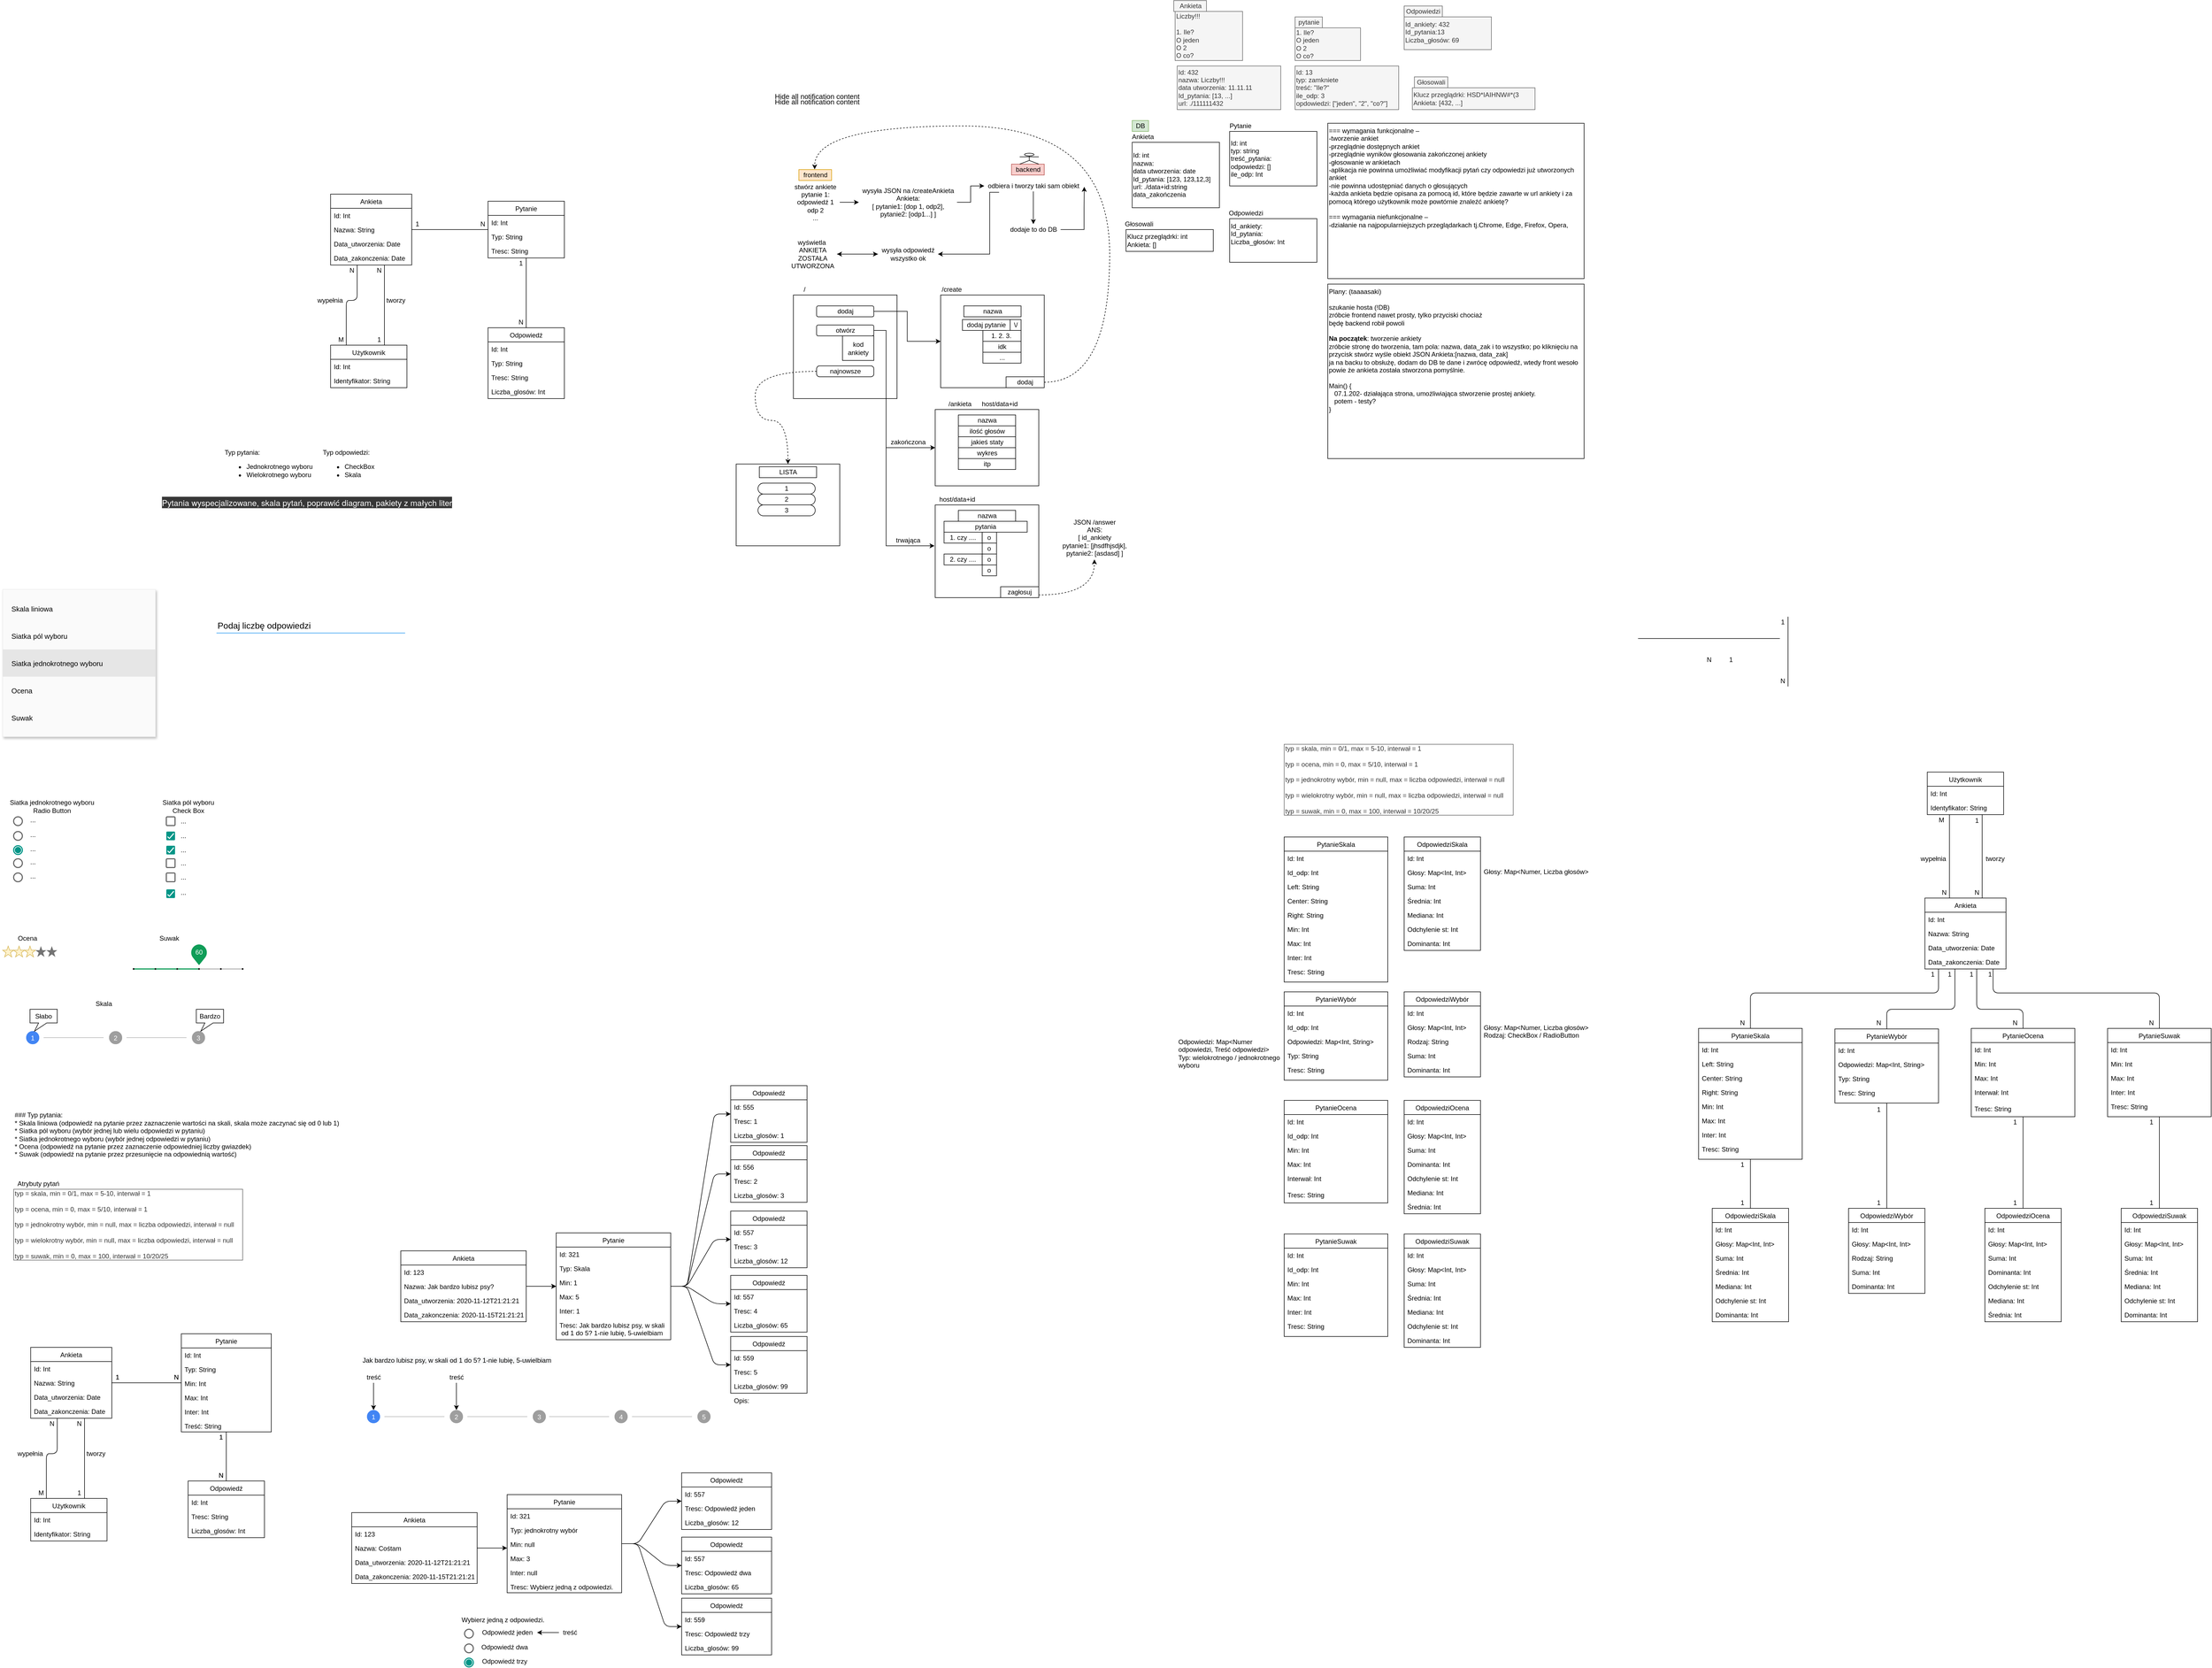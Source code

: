 <mxfile version="13.10.2" type="device"><diagram id="q6Wj1bpFRjLOfqwH7-K7" name="Page-1"><mxGraphModel dx="3076" dy="762" grid="1" gridSize="10" guides="1" tooltips="1" connect="1" arrows="1" fold="1" page="1" pageScale="1" pageWidth="827" pageHeight="1169" math="0" shadow="0"><root><mxCell id="0"/><mxCell id="1" parent="0"/><mxCell id="-S9ikTp1mEBUdWHK6D_n-142" value="Pytanie" style="swimlane;fontStyle=0;childLayout=stackLayout;horizontal=1;startSize=26;fillColor=none;horizontalStack=0;resizeParent=1;resizeParentMax=0;resizeLast=0;collapsible=1;marginBottom=0;" parent="1" vertex="1"><mxGeometry x="-1072.5" y="2445" width="165" height="180" as="geometry"/></mxCell><mxCell id="-S9ikTp1mEBUdWHK6D_n-143" value="Id: Int" style="text;strokeColor=none;fillColor=none;align=left;verticalAlign=top;spacingLeft=4;spacingRight=4;overflow=hidden;rotatable=0;points=[[0,0.5],[1,0.5]];portConstraint=eastwest;" parent="-S9ikTp1mEBUdWHK6D_n-142" vertex="1"><mxGeometry y="26" width="165" height="26" as="geometry"/></mxCell><mxCell id="-S9ikTp1mEBUdWHK6D_n-144" value="Typ: String" style="text;strokeColor=none;fillColor=none;align=left;verticalAlign=top;spacingLeft=4;spacingRight=4;overflow=hidden;rotatable=0;points=[[0,0.5],[1,0.5]];portConstraint=eastwest;" parent="-S9ikTp1mEBUdWHK6D_n-142" vertex="1"><mxGeometry y="52" width="165" height="26" as="geometry"/></mxCell><mxCell id="-S9ikTp1mEBUdWHK6D_n-145" value="Min: Int" style="text;strokeColor=none;fillColor=none;align=left;verticalAlign=top;spacingLeft=4;spacingRight=4;overflow=hidden;rotatable=0;points=[[0,0.5],[1,0.5]];portConstraint=eastwest;" parent="-S9ikTp1mEBUdWHK6D_n-142" vertex="1"><mxGeometry y="78" width="165" height="26" as="geometry"/></mxCell><mxCell id="-S9ikTp1mEBUdWHK6D_n-146" value="Max: Int" style="text;strokeColor=none;fillColor=none;align=left;verticalAlign=top;spacingLeft=4;spacingRight=4;overflow=hidden;rotatable=0;points=[[0,0.5],[1,0.5]];portConstraint=eastwest;" parent="-S9ikTp1mEBUdWHK6D_n-142" vertex="1"><mxGeometry y="104" width="165" height="26" as="geometry"/></mxCell><mxCell id="-S9ikTp1mEBUdWHK6D_n-147" value="Inter: Int" style="text;strokeColor=none;fillColor=none;align=left;verticalAlign=top;spacingLeft=4;spacingRight=4;overflow=hidden;rotatable=0;points=[[0,0.5],[1,0.5]];portConstraint=eastwest;" parent="-S9ikTp1mEBUdWHK6D_n-142" vertex="1"><mxGeometry y="130" width="165" height="26" as="geometry"/></mxCell><mxCell id="-S9ikTp1mEBUdWHK6D_n-148" value="Treść: String" style="text;strokeColor=none;fillColor=none;align=left;verticalAlign=top;spacingLeft=4;spacingRight=4;overflow=hidden;rotatable=0;points=[[0,0.5],[1,0.5]];portConstraint=eastwest;" parent="-S9ikTp1mEBUdWHK6D_n-142" vertex="1"><mxGeometry y="156" width="165" height="24" as="geometry"/></mxCell><mxCell id="a_XEE1GvcpL-AWOxkNeL-1" value="Id: int&lt;br&gt;nazwa:&amp;nbsp;&lt;br&gt;data utworzenia: date&lt;br&gt;Id_pytania: [123, 123,12,3]&lt;br&gt;url: ./data+id:string&lt;br&gt;data_zakończenia" style="rounded=0;whiteSpace=wrap;html=1;align=left;" parent="1" vertex="1"><mxGeometry x="671.25" y="260" width="160" height="120" as="geometry"/></mxCell><mxCell id="a_XEE1GvcpL-AWOxkNeL-2" value="Ankieta" style="text;html=1;strokeColor=none;fillColor=none;align=center;verticalAlign=middle;whiteSpace=wrap;rounded=0;" parent="1" vertex="1"><mxGeometry x="671.25" y="240" width="40" height="20" as="geometry"/></mxCell><mxCell id="a_XEE1GvcpL-AWOxkNeL-4" value="DB" style="text;html=1;align=center;verticalAlign=middle;resizable=0;points=[];autosize=1;fillColor=#d5e8d4;strokeColor=#82b366;" parent="1" vertex="1"><mxGeometry x="671.25" y="220" width="30" height="20" as="geometry"/></mxCell><mxCell id="a_XEE1GvcpL-AWOxkNeL-5" value="frontend" style="text;html=1;align=center;verticalAlign=middle;resizable=0;points=[];autosize=1;fillColor=#ffe6cc;strokeColor=#d79b00;" parent="1" vertex="1"><mxGeometry x="60" y="310" width="60" height="20" as="geometry"/></mxCell><mxCell id="a_XEE1GvcpL-AWOxkNeL-6" value="backend" style="text;html=1;align=center;verticalAlign=middle;resizable=0;points=[];autosize=1;fillColor=#f8cecc;strokeColor=#b85450;" parent="1" vertex="1"><mxGeometry x="450" y="300" width="60" height="20" as="geometry"/></mxCell><mxCell id="a_XEE1GvcpL-AWOxkNeL-9" style="edgeStyle=orthogonalEdgeStyle;rounded=0;orthogonalLoop=1;jettySize=auto;html=1;" parent="1" source="a_XEE1GvcpL-AWOxkNeL-7" target="a_XEE1GvcpL-AWOxkNeL-8" edge="1"><mxGeometry relative="1" as="geometry"/></mxCell><mxCell id="a_XEE1GvcpL-AWOxkNeL-7" value="stwórz ankiete&lt;br&gt;pytanie 1:&lt;br&gt;odpowiedź 1&lt;br&gt;odp 2&lt;br&gt;..." style="text;html=1;align=center;verticalAlign=middle;resizable=0;points=[];autosize=1;" parent="1" vertex="1"><mxGeometry x="45" y="330" width="90" height="80" as="geometry"/></mxCell><mxCell id="a_XEE1GvcpL-AWOxkNeL-11" style="edgeStyle=orthogonalEdgeStyle;rounded=0;orthogonalLoop=1;jettySize=auto;html=1;" parent="1" source="a_XEE1GvcpL-AWOxkNeL-8" target="a_XEE1GvcpL-AWOxkNeL-10" edge="1"><mxGeometry relative="1" as="geometry"/></mxCell><mxCell id="a_XEE1GvcpL-AWOxkNeL-8" value="wysyła JSON na /createAnkieta&lt;br&gt;Ankieta: &lt;br&gt;[ pytanie1: [dop 1, odp2],&lt;br&gt;pytanie2: [odp1...] ]" style="text;html=1;align=center;verticalAlign=middle;resizable=0;points=[];autosize=1;" parent="1" vertex="1"><mxGeometry x="170" y="340" width="180" height="60" as="geometry"/></mxCell><mxCell id="a_XEE1GvcpL-AWOxkNeL-13" style="edgeStyle=orthogonalEdgeStyle;rounded=0;orthogonalLoop=1;jettySize=auto;html=1;" parent="1" source="a_XEE1GvcpL-AWOxkNeL-10" target="a_XEE1GvcpL-AWOxkNeL-12" edge="1"><mxGeometry relative="1" as="geometry"/></mxCell><mxCell id="a_XEE1GvcpL-AWOxkNeL-17" style="edgeStyle=orthogonalEdgeStyle;rounded=0;orthogonalLoop=1;jettySize=auto;html=1;exitX=0.151;exitY=1.079;exitDx=0;exitDy=0;exitPerimeter=0;" parent="1" source="a_XEE1GvcpL-AWOxkNeL-10" target="a_XEE1GvcpL-AWOxkNeL-16" edge="1"><mxGeometry relative="1" as="geometry"><Array as="points"><mxPoint x="410" y="352"/><mxPoint x="410" y="465"/></Array></mxGeometry></mxCell><mxCell id="a_XEE1GvcpL-AWOxkNeL-10" value="odbiera i tworzy taki sam obiekt" style="text;html=1;align=center;verticalAlign=middle;resizable=0;points=[];autosize=1;" parent="1" vertex="1"><mxGeometry x="400" y="330" width="180" height="20" as="geometry"/></mxCell><mxCell id="a_XEE1GvcpL-AWOxkNeL-14" style="edgeStyle=orthogonalEdgeStyle;rounded=0;orthogonalLoop=1;jettySize=auto;html=1;entryX=1.019;entryY=0.583;entryDx=0;entryDy=0;entryPerimeter=0;" parent="1" source="a_XEE1GvcpL-AWOxkNeL-12" target="a_XEE1GvcpL-AWOxkNeL-10" edge="1"><mxGeometry relative="1" as="geometry"><Array as="points"><mxPoint x="583" y="420"/><mxPoint x="583" y="380"/></Array></mxGeometry></mxCell><mxCell id="a_XEE1GvcpL-AWOxkNeL-12" value="dodaje to do DB" style="text;html=1;align=center;verticalAlign=middle;resizable=0;points=[];autosize=1;" parent="1" vertex="1"><mxGeometry x="440" y="410" width="100" height="20" as="geometry"/></mxCell><mxCell id="a_XEE1GvcpL-AWOxkNeL-18" style="edgeStyle=orthogonalEdgeStyle;rounded=0;orthogonalLoop=1;jettySize=auto;html=1;" parent="1" source="a_XEE1GvcpL-AWOxkNeL-16" edge="1"><mxGeometry relative="1" as="geometry"><mxPoint x="130" y="465" as="targetPoint"/></mxGeometry></mxCell><mxCell id="a_XEE1GvcpL-AWOxkNeL-16" value="wysyła odpowiedź &lt;br&gt;wszystko ok" style="text;html=1;align=center;verticalAlign=middle;resizable=0;points=[];autosize=1;" parent="1" vertex="1"><mxGeometry x="205" y="450" width="110" height="30" as="geometry"/></mxCell><mxCell id="a_XEE1GvcpL-AWOxkNeL-20" value="" style="edgeStyle=orthogonalEdgeStyle;rounded=0;orthogonalLoop=1;jettySize=auto;html=1;" parent="1" source="a_XEE1GvcpL-AWOxkNeL-19" target="a_XEE1GvcpL-AWOxkNeL-16" edge="1"><mxGeometry relative="1" as="geometry"/></mxCell><mxCell id="a_XEE1GvcpL-AWOxkNeL-19" value="wyświetla&amp;nbsp;&lt;br&gt;ANKIETA&lt;br&gt;ZOSTAŁA &lt;br&gt;UTWORZONA" style="text;html=1;align=center;verticalAlign=middle;resizable=0;points=[];autosize=1;" parent="1" vertex="1"><mxGeometry x="40" y="435" width="90" height="60" as="geometry"/></mxCell><mxCell id="a_XEE1GvcpL-AWOxkNeL-21" value="Id: int&amp;nbsp;&lt;br&gt;typ: string&lt;br&gt;treść_pytania:&lt;br&gt;odpowiedzi: []&amp;nbsp;&lt;br&gt;ile_odp: Int" style="rounded=0;whiteSpace=wrap;html=1;align=left;" parent="1" vertex="1"><mxGeometry x="850" y="240" width="160" height="100" as="geometry"/></mxCell><mxCell id="a_XEE1GvcpL-AWOxkNeL-22" value="Pytanie" style="text;html=1;strokeColor=none;fillColor=none;align=center;verticalAlign=middle;whiteSpace=wrap;rounded=0;" parent="1" vertex="1"><mxGeometry x="850" y="220" width="40" height="20" as="geometry"/></mxCell><mxCell id="a_XEE1GvcpL-AWOxkNeL-23" value="" style="rounded=0;whiteSpace=wrap;html=1;" parent="1" vertex="1"><mxGeometry x="50" y="540" width="190" height="190" as="geometry"/></mxCell><mxCell id="a_XEE1GvcpL-AWOxkNeL-38" style="edgeStyle=orthogonalEdgeStyle;rounded=0;orthogonalLoop=1;jettySize=auto;html=1;" parent="1" source="a_XEE1GvcpL-AWOxkNeL-24" target="a_XEE1GvcpL-AWOxkNeL-33" edge="1"><mxGeometry relative="1" as="geometry"/></mxCell><mxCell id="a_XEE1GvcpL-AWOxkNeL-24" value="dodaj" style="rounded=1;whiteSpace=wrap;html=1;" parent="1" vertex="1"><mxGeometry x="92.5" y="560" width="105" height="20" as="geometry"/></mxCell><mxCell id="a_XEE1GvcpL-AWOxkNeL-43" style="edgeStyle=orthogonalEdgeStyle;rounded=0;orthogonalLoop=1;jettySize=auto;html=1;entryX=0;entryY=0.5;entryDx=0;entryDy=0;exitX=1;exitY=0.5;exitDx=0;exitDy=0;" parent="1" source="a_XEE1GvcpL-AWOxkNeL-30" target="a_XEE1GvcpL-AWOxkNeL-72" edge="1"><mxGeometry relative="1" as="geometry"><mxPoint x="240" y="760" as="sourcePoint"/><Array as="points"><mxPoint x="220" y="605"/><mxPoint x="220" y="820"/></Array></mxGeometry></mxCell><mxCell id="a_XEE1GvcpL-AWOxkNeL-30" value="otwórz" style="rounded=1;whiteSpace=wrap;html=1;" parent="1" vertex="1"><mxGeometry x="92.5" y="595" width="105" height="20" as="geometry"/></mxCell><mxCell id="a_XEE1GvcpL-AWOxkNeL-31" value="/" style="text;html=1;align=center;verticalAlign=middle;resizable=0;points=[];autosize=1;" parent="1" vertex="1"><mxGeometry x="60" y="520" width="20" height="20" as="geometry"/></mxCell><mxCell id="a_XEE1GvcpL-AWOxkNeL-33" value="" style="rounded=0;whiteSpace=wrap;html=1;" parent="1" vertex="1"><mxGeometry x="320" y="540" width="190" height="170" as="geometry"/></mxCell><mxCell id="a_XEE1GvcpL-AWOxkNeL-34" value="nazwa" style="rounded=1;whiteSpace=wrap;html=1;arcSize=0;" parent="1" vertex="1"><mxGeometry x="362.5" y="560" width="105" height="20" as="geometry"/></mxCell><mxCell id="a_XEE1GvcpL-AWOxkNeL-36" value="/create" style="text;html=1;align=center;verticalAlign=middle;resizable=0;points=[];autosize=1;" parent="1" vertex="1"><mxGeometry x="315" y="520" width="50" height="20" as="geometry"/></mxCell><mxCell id="a_XEE1GvcpL-AWOxkNeL-37" value="dodaj pytanie" style="rounded=1;whiteSpace=wrap;html=1;arcSize=0;" parent="1" vertex="1"><mxGeometry x="360" y="585" width="87.5" height="20" as="geometry"/></mxCell><mxCell id="a_XEE1GvcpL-AWOxkNeL-105" style="edgeStyle=orthogonalEdgeStyle;curved=1;rounded=0;orthogonalLoop=1;jettySize=auto;html=1;dashed=1;fontColor=#000000;" parent="1" source="a_XEE1GvcpL-AWOxkNeL-40" target="a_XEE1GvcpL-AWOxkNeL-100" edge="1"><mxGeometry relative="1" as="geometry"><Array as="points"><mxPoint x="-20" y="680"/><mxPoint x="-20" y="770"/><mxPoint x="40" y="770"/></Array></mxGeometry></mxCell><mxCell id="a_XEE1GvcpL-AWOxkNeL-40" value="najnowsze" style="rounded=1;whiteSpace=wrap;html=1;arcSize=27;" parent="1" vertex="1"><mxGeometry x="92.5" y="670" width="105" height="20" as="geometry"/></mxCell><mxCell id="a_XEE1GvcpL-AWOxkNeL-42" value="kod ankiety" style="rounded=1;whiteSpace=wrap;html=1;arcSize=0;" parent="1" vertex="1"><mxGeometry x="140" y="615" width="57.5" height="45" as="geometry"/></mxCell><mxCell id="a_XEE1GvcpL-AWOxkNeL-44" value="\/" style="whiteSpace=wrap;html=1;" parent="1" vertex="1"><mxGeometry x="447.5" y="585" width="20" height="20" as="geometry"/></mxCell><mxCell id="a_XEE1GvcpL-AWOxkNeL-45" value="1. 2. 3.&amp;nbsp;" style="rounded=1;whiteSpace=wrap;html=1;arcSize=0;" parent="1" vertex="1"><mxGeometry x="397.5" y="605" width="70" height="20" as="geometry"/></mxCell><mxCell id="a_XEE1GvcpL-AWOxkNeL-46" value="idk" style="rounded=1;whiteSpace=wrap;html=1;arcSize=0;" parent="1" vertex="1"><mxGeometry x="397.5" y="625" width="70" height="20" as="geometry"/></mxCell><mxCell id="a_XEE1GvcpL-AWOxkNeL-47" value="..." style="rounded=1;whiteSpace=wrap;html=1;arcSize=0;" parent="1" vertex="1"><mxGeometry x="397.5" y="645" width="70" height="20" as="geometry"/></mxCell><mxCell id="a_XEE1GvcpL-AWOxkNeL-48" value="dodaj" style="rounded=1;whiteSpace=wrap;html=1;arcSize=0;" parent="1" vertex="1"><mxGeometry x="440" y="690" width="70" height="20" as="geometry"/></mxCell><mxCell id="a_XEE1GvcpL-AWOxkNeL-49" value="" style="endArrow=classic;html=1;exitX=1;exitY=0.5;exitDx=0;exitDy=0;dashed=1;edgeStyle=orthogonalEdgeStyle;curved=1;entryX=0.476;entryY=-0.024;entryDx=0;entryDy=0;entryPerimeter=0;" parent="1" source="a_XEE1GvcpL-AWOxkNeL-48" target="a_XEE1GvcpL-AWOxkNeL-5" edge="1"><mxGeometry width="50" height="50" relative="1" as="geometry"><mxPoint x="590" y="625" as="sourcePoint"/><mxPoint x="640" y="575" as="targetPoint"/><Array as="points"><mxPoint x="630" y="700"/><mxPoint x="630" y="230"/><mxPoint x="89" y="230"/><mxPoint x="89" y="310"/></Array></mxGeometry></mxCell><mxCell id="a_XEE1GvcpL-AWOxkNeL-50" value="host/data+id" style="text;html=1;align=center;verticalAlign=middle;resizable=0;points=[];autosize=1;" parent="1" vertex="1"><mxGeometry x="387.5" y="730" width="80" height="20" as="geometry"/></mxCell><mxCell id="a_XEE1GvcpL-AWOxkNeL-64" style="edgeStyle=orthogonalEdgeStyle;curved=1;rounded=0;orthogonalLoop=1;jettySize=auto;html=1;dashed=1;" parent="1" target="a_XEE1GvcpL-AWOxkNeL-63" edge="1"><mxGeometry relative="1" as="geometry"><mxPoint x="499.5" y="1090" as="sourcePoint"/></mxGeometry></mxCell><mxCell id="a_XEE1GvcpL-AWOxkNeL-63" value="JSON /answer&lt;br&gt;ANS: &lt;br&gt;[ id_ankiety&lt;br&gt;pytanie1: [jhsdfhjsdjk],&lt;br&gt;pytanie2: [asdasd] ]" style="text;html=1;align=center;verticalAlign=middle;resizable=0;points=[];autosize=1;" parent="1" vertex="1"><mxGeometry x="537" y="945" width="130" height="80" as="geometry"/></mxCell><mxCell id="a_XEE1GvcpL-AWOxkNeL-70" value="=== wymagania funkcjonalne –&amp;nbsp;&lt;br&gt;-tworzenie ankiet&lt;br&gt;-przeglądnie dostępnych ankiet&lt;br&gt;-przeglądnie&amp;nbsp;wyników głosowania zakończonej ankiety&lt;br&gt;-głosowanie w ankietach&lt;br&gt;-aplikacja nie powinna umożliwiać modyfikacji pytań czy odpowiedzi już utworzonych ankiet&lt;br&gt;-nie powinna udostępniać danych o głosujących&lt;br&gt;-każda ankieta będzie opisana za pomocą id, które będzie zawarte w url ankiety i za pomocą którego użytkownik może powtórnie znaleźć ankietę?&lt;br&gt;&lt;br&gt;=== wymagania niefunkcjonalne –&amp;nbsp;&lt;br&gt;-działanie na najpopularniejszych przeglądarkach tj.Chrome, Edge, Firefox, Opera," style="align=left;labelBackgroundColor=none;labelBorderColor=none;whiteSpace=wrap;html=1;verticalAlign=top;perimeter=rectanglePerimeter;" parent="1" vertex="1"><mxGeometry x="1030" y="225" width="470" height="285" as="geometry"/></mxCell><mxCell id="a_XEE1GvcpL-AWOxkNeL-71" value="Plany: (taaaasaki)&lt;br&gt;&lt;br&gt;szukanie hosta (!DB)&lt;br&gt;zróbcie frontend nawet prosty, tylko przyciski chociaż&lt;br&gt;będę backend robił powoli&lt;br&gt;&lt;b&gt;&lt;br&gt;Na początek&lt;/b&gt;: tworzenie ankiety&lt;br&gt;zróbcie stronę do tworzenia, tam pola: nazwa, data_zak i to wszystko; po kliknięciu na przycisk stwórz wyśle obiekt JSON Ankieta:[nazwa, data_zak]&lt;br&gt;ja na backu to obsłużę, dodam do DB te dane i zwrócę odpowiedź, wtedy front wesoło powie że ankieta została stworzona pomyślnie.&lt;br&gt;&lt;br&gt;Main() {&lt;br&gt;&amp;nbsp; &amp;nbsp;07.1.202- działająca strona, umożliwiająca stworzenie prostej ankiety.&lt;br&gt;&amp;nbsp; &amp;nbsp;potem - testy?&lt;br&gt;}" style="rounded=0;whiteSpace=wrap;html=1;labelBackgroundColor=none;fillColor=#ffffff;fontColor=#000000;align=left;verticalAlign=top;" parent="1" vertex="1"><mxGeometry x="1030" y="520" width="470" height="320" as="geometry"/></mxCell><mxCell id="a_XEE1GvcpL-AWOxkNeL-72" value="" style="rounded=0;whiteSpace=wrap;html=1;" parent="1" vertex="1"><mxGeometry x="310" y="750" width="190" height="140" as="geometry"/></mxCell><mxCell id="a_XEE1GvcpL-AWOxkNeL-73" value="nazwa" style="rounded=1;whiteSpace=wrap;html=1;arcSize=0;" parent="1" vertex="1"><mxGeometry x="352.5" y="760" width="105" height="20" as="geometry"/></mxCell><mxCell id="a_XEE1GvcpL-AWOxkNeL-74" value="/ankieta" style="text;html=1;align=center;verticalAlign=middle;resizable=0;points=[];autosize=1;" parent="1" vertex="1"><mxGeometry x="325" y="730" width="60" height="20" as="geometry"/></mxCell><mxCell id="a_XEE1GvcpL-AWOxkNeL-76" value="ilość głosów" style="rounded=1;whiteSpace=wrap;html=1;arcSize=0;" parent="1" vertex="1"><mxGeometry x="352.5" y="780" width="105" height="20" as="geometry"/></mxCell><mxCell id="a_XEE1GvcpL-AWOxkNeL-77" value="jakieś staty" style="rounded=1;whiteSpace=wrap;html=1;arcSize=0;" parent="1" vertex="1"><mxGeometry x="352.5" y="800" width="105" height="20" as="geometry"/></mxCell><mxCell id="a_XEE1GvcpL-AWOxkNeL-78" value="wykres" style="rounded=1;whiteSpace=wrap;html=1;arcSize=0;" parent="1" vertex="1"><mxGeometry x="352.5" y="820" width="105" height="20" as="geometry"/></mxCell><mxCell id="a_XEE1GvcpL-AWOxkNeL-79" value="itp" style="rounded=1;whiteSpace=wrap;html=1;arcSize=0;" parent="1" vertex="1"><mxGeometry x="352.5" y="840" width="105" height="20" as="geometry"/></mxCell><mxCell id="a_XEE1GvcpL-AWOxkNeL-82" value="Klucz przeglądrki: int&lt;br&gt;Ankieta: []" style="rounded=0;whiteSpace=wrap;html=1;align=left;" parent="1" vertex="1"><mxGeometry x="660" y="420" width="160" height="40" as="geometry"/></mxCell><mxCell id="a_XEE1GvcpL-AWOxkNeL-83" value="Głosowali" style="text;html=1;strokeColor=none;fillColor=none;align=center;verticalAlign=middle;whiteSpace=wrap;rounded=0;" parent="1" vertex="1"><mxGeometry x="663.75" y="400" width="40" height="20" as="geometry"/></mxCell><mxCell id="a_XEE1GvcpL-AWOxkNeL-84" value="Id_ankiety:&lt;br&gt;Id_pytania:&lt;br&gt;Liczba_głosów: Int&lt;br&gt;" style="rounded=0;whiteSpace=wrap;html=1;align=left;verticalAlign=top;" parent="1" vertex="1"><mxGeometry x="850" y="400" width="160" height="80" as="geometry"/></mxCell><mxCell id="a_XEE1GvcpL-AWOxkNeL-85" value="Odpowiedzi" style="text;html=1;strokeColor=none;fillColor=none;align=center;verticalAlign=middle;whiteSpace=wrap;rounded=0;" parent="1" vertex="1"><mxGeometry x="860" y="380" width="40" height="20" as="geometry"/></mxCell><mxCell id="a_XEE1GvcpL-AWOxkNeL-86" value="1. Ile?&lt;br&gt;O jeden&lt;br&gt;O 2&lt;br&gt;O co?&amp;nbsp;" style="whiteSpace=wrap;html=1;labelBackgroundColor=none;fillColor=#f5f5f5;fontColor=#333333;align=left;strokeColor=#666666;" parent="1" vertex="1"><mxGeometry x="970" y="50" width="120" height="60" as="geometry"/></mxCell><mxCell id="a_XEE1GvcpL-AWOxkNeL-87" value="pytanie" style="text;html=1;align=center;verticalAlign=middle;resizable=0;points=[];autosize=1;fontColor=#333333;fillColor=#f5f5f5;strokeColor=#666666;" parent="1" vertex="1"><mxGeometry x="970" y="30" width="50" height="20" as="geometry"/></mxCell><mxCell id="a_XEE1GvcpL-AWOxkNeL-88" value="Id: 13&lt;br&gt;typ: zamkniete&lt;br&gt;treść: &quot;Ile?&quot;&lt;br&gt;ile_odp: 3&lt;br&gt;opdowiedzi: [&quot;jeden&quot;, &quot;2&quot;, &quot;co?&quot;]" style="whiteSpace=wrap;html=1;labelBackgroundColor=none;fillColor=#f5f5f5;fontColor=#333333;align=left;strokeColor=#666666;" parent="1" vertex="1"><mxGeometry x="970" y="120" width="190" height="80" as="geometry"/></mxCell><mxCell id="a_XEE1GvcpL-AWOxkNeL-91" value="Liczby!!!&lt;br&gt;&lt;br&gt;1. Ile?&lt;br&gt;O jeden&lt;br&gt;O 2&lt;br&gt;O co?&amp;nbsp;&lt;br&gt;" style="whiteSpace=wrap;html=1;labelBackgroundColor=none;fillColor=#f5f5f5;fontColor=#333333;align=left;strokeColor=#666666;" parent="1" vertex="1"><mxGeometry x="750" y="20" width="123.75" height="90" as="geometry"/></mxCell><mxCell id="a_XEE1GvcpL-AWOxkNeL-92" value="Ankieta" style="text;html=1;align=center;verticalAlign=middle;resizable=0;points=[];autosize=1;fontColor=#333333;fillColor=#f5f5f5;strokeColor=#666666;" parent="1" vertex="1"><mxGeometry x="747.5" width="60" height="20" as="geometry"/></mxCell><mxCell id="a_XEE1GvcpL-AWOxkNeL-93" value="Id: 432&lt;br&gt;nazwa: Liczby!!!&lt;br&gt;data utworzenia: 11.11.11&lt;br&gt;Id_pytania: [13, ...]&lt;br&gt;url: ./111111432" style="whiteSpace=wrap;html=1;labelBackgroundColor=none;fillColor=#f5f5f5;fontColor=#333333;align=left;strokeColor=#666666;" parent="1" vertex="1"><mxGeometry x="753.75" y="120" width="190" height="80" as="geometry"/></mxCell><mxCell id="a_XEE1GvcpL-AWOxkNeL-94" value="Id_ankiety: 432&lt;br&gt;Id_pytania:13&lt;br&gt;Liczba_głosów: 69" style="rounded=0;whiteSpace=wrap;html=1;align=left;verticalAlign=top;fillColor=#f5f5f5;strokeColor=#666666;fontColor=#333333;" parent="1" vertex="1"><mxGeometry x="1170" y="30" width="160" height="60" as="geometry"/></mxCell><mxCell id="a_XEE1GvcpL-AWOxkNeL-95" value="Odpowiedzi" style="text;html=1;strokeColor=#666666;fillColor=#f5f5f5;align=center;verticalAlign=middle;whiteSpace=wrap;rounded=0;fontColor=#333333;" parent="1" vertex="1"><mxGeometry x="1170" y="10" width="70" height="20" as="geometry"/></mxCell><mxCell id="a_XEE1GvcpL-AWOxkNeL-96" value="Klucz przeglądrki: HSD*IAIHNW#*(3&lt;br&gt;Ankieta: [432, ...]" style="rounded=0;whiteSpace=wrap;html=1;align=left;fillColor=#f5f5f5;strokeColor=#666666;fontColor=#333333;" parent="1" vertex="1"><mxGeometry x="1185" y="160" width="225" height="40" as="geometry"/></mxCell><mxCell id="a_XEE1GvcpL-AWOxkNeL-97" value="Głosowali" style="text;html=1;strokeColor=#666666;fillColor=#f5f5f5;align=center;verticalAlign=middle;whiteSpace=wrap;rounded=0;fontColor=#333333;" parent="1" vertex="1"><mxGeometry x="1188.75" y="140" width="61.25" height="20" as="geometry"/></mxCell><mxCell id="a_XEE1GvcpL-AWOxkNeL-99" value="" style="shape=umlActor;verticalLabelPosition=bottom;verticalAlign=top;html=1;outlineConnect=0;labelBackgroundColor=none;fillColor=#ffffff;fontColor=#000000;align=left;" parent="1" vertex="1"><mxGeometry x="465" y="280" width="35" height="20" as="geometry"/></mxCell><mxCell id="a_XEE1GvcpL-AWOxkNeL-100" value="" style="rounded=0;whiteSpace=wrap;html=1;" parent="1" vertex="1"><mxGeometry x="-55" y="850" width="190" height="150" as="geometry"/></mxCell><mxCell id="a_XEE1GvcpL-AWOxkNeL-101" value="LISTA" style="rounded=1;whiteSpace=wrap;html=1;arcSize=0;" parent="1" vertex="1"><mxGeometry x="-12.5" y="855" width="105" height="20" as="geometry"/></mxCell><mxCell id="a_XEE1GvcpL-AWOxkNeL-102" value="1" style="rounded=1;whiteSpace=wrap;html=1;arcSize=50;" parent="1" vertex="1"><mxGeometry x="-15" y="885" width="105" height="20" as="geometry"/></mxCell><mxCell id="a_XEE1GvcpL-AWOxkNeL-103" value="2" style="rounded=1;whiteSpace=wrap;html=1;arcSize=50;" parent="1" vertex="1"><mxGeometry x="-15" y="905" width="105" height="20" as="geometry"/></mxCell><mxCell id="a_XEE1GvcpL-AWOxkNeL-104" value="3" style="rounded=1;whiteSpace=wrap;html=1;arcSize=50;" parent="1" vertex="1"><mxGeometry x="-15" y="925" width="105" height="20" as="geometry"/></mxCell><mxCell id="a_XEE1GvcpL-AWOxkNeL-106" value="zakończona" style="text;html=1;align=center;verticalAlign=middle;resizable=0;points=[];autosize=1;fontColor=#000000;" parent="1" vertex="1"><mxGeometry x="220" y="800" width="80" height="20" as="geometry"/></mxCell><mxCell id="a_XEE1GvcpL-AWOxkNeL-114" style="edgeStyle=orthogonalEdgeStyle;rounded=0;orthogonalLoop=1;jettySize=auto;html=1;exitX=1;exitY=0.5;exitDx=0;exitDy=0;" parent="1" source="a_XEE1GvcpL-AWOxkNeL-30" edge="1"><mxGeometry relative="1" as="geometry"><mxPoint x="197.5" y="605" as="sourcePoint"/><mxPoint x="308.75" y="1000" as="targetPoint"/><Array as="points"><mxPoint x="220" y="605"/><mxPoint x="220" y="1000"/></Array></mxGeometry></mxCell><mxCell id="a_XEE1GvcpL-AWOxkNeL-115" value="trwająca" style="text;html=1;align=center;verticalAlign=middle;resizable=0;points=[];autosize=1;fontColor=#000000;" parent="1" vertex="1"><mxGeometry x="230" y="980" width="60" height="20" as="geometry"/></mxCell><mxCell id="a_XEE1GvcpL-AWOxkNeL-116" value="" style="rounded=0;whiteSpace=wrap;html=1;align=left;" parent="1" vertex="1"><mxGeometry x="310" y="925" width="190" height="170" as="geometry"/></mxCell><mxCell id="a_XEE1GvcpL-AWOxkNeL-117" value="nazwa" style="rounded=1;whiteSpace=wrap;html=1;arcSize=0;" parent="1" vertex="1"><mxGeometry x="352.5" y="935" width="105" height="20" as="geometry"/></mxCell><mxCell id="a_XEE1GvcpL-AWOxkNeL-118" value="host/data+id" style="text;html=1;align=center;verticalAlign=middle;resizable=0;points=[];autosize=1;" parent="1" vertex="1"><mxGeometry x="310" y="905" width="80" height="20" as="geometry"/></mxCell><mxCell id="a_XEE1GvcpL-AWOxkNeL-119" value="pytania" style="rounded=1;whiteSpace=wrap;html=1;arcSize=0;" parent="1" vertex="1"><mxGeometry x="326.25" y="955" width="152.5" height="20" as="geometry"/></mxCell><mxCell id="a_XEE1GvcpL-AWOxkNeL-120" value="1. czy ...." style="rounded=1;whiteSpace=wrap;html=1;arcSize=0;" parent="1" vertex="1"><mxGeometry x="326.25" y="975" width="70" height="20" as="geometry"/></mxCell><mxCell id="a_XEE1GvcpL-AWOxkNeL-121" value="o" style="rounded=1;whiteSpace=wrap;html=1;arcSize=0;" parent="1" vertex="1"><mxGeometry x="396.25" y="975" width="26.25" height="20" as="geometry"/></mxCell><mxCell id="a_XEE1GvcpL-AWOxkNeL-122" value="o" style="rounded=1;whiteSpace=wrap;html=1;arcSize=0;" parent="1" vertex="1"><mxGeometry x="396.25" y="995" width="26.25" height="20" as="geometry"/></mxCell><mxCell id="a_XEE1GvcpL-AWOxkNeL-123" value="zagłosuj" style="rounded=1;whiteSpace=wrap;html=1;arcSize=0;" parent="1" vertex="1"><mxGeometry x="430" y="1075" width="70" height="20" as="geometry"/></mxCell><mxCell id="a_XEE1GvcpL-AWOxkNeL-124" value="o" style="rounded=1;whiteSpace=wrap;html=1;arcSize=0;" parent="1" vertex="1"><mxGeometry x="396.25" y="1035" width="26.25" height="20" as="geometry"/></mxCell><mxCell id="a_XEE1GvcpL-AWOxkNeL-125" value="2. czy ...." style="rounded=1;whiteSpace=wrap;html=1;arcSize=0;" parent="1" vertex="1"><mxGeometry x="326.25" y="1015" width="70" height="20" as="geometry"/></mxCell><mxCell id="a_XEE1GvcpL-AWOxkNeL-126" value="o" style="rounded=1;whiteSpace=wrap;html=1;arcSize=0;" parent="1" vertex="1"><mxGeometry x="396.25" y="1015" width="26.25" height="20" as="geometry"/></mxCell><mxCell id="L9fPvz_SsIiEIa8H7LuI-28" value="Ankieta" style="swimlane;fontStyle=0;childLayout=stackLayout;horizontal=1;startSize=26;fillColor=none;horizontalStack=0;resizeParent=1;resizeParentMax=0;resizeLast=0;collapsible=1;marginBottom=0;" parent="1" vertex="1"><mxGeometry x="-798.75" y="355" width="148.75" height="130" as="geometry"/></mxCell><mxCell id="L9fPvz_SsIiEIa8H7LuI-29" value="Id: Int" style="text;strokeColor=none;fillColor=none;align=left;verticalAlign=top;spacingLeft=4;spacingRight=4;overflow=hidden;rotatable=0;points=[[0,0.5],[1,0.5]];portConstraint=eastwest;" parent="L9fPvz_SsIiEIa8H7LuI-28" vertex="1"><mxGeometry y="26" width="148.75" height="26" as="geometry"/></mxCell><mxCell id="L9fPvz_SsIiEIa8H7LuI-30" value="Nazwa: String" style="text;strokeColor=none;fillColor=none;align=left;verticalAlign=top;spacingLeft=4;spacingRight=4;overflow=hidden;rotatable=0;points=[[0,0.5],[1,0.5]];portConstraint=eastwest;" parent="L9fPvz_SsIiEIa8H7LuI-28" vertex="1"><mxGeometry y="52" width="148.75" height="26" as="geometry"/></mxCell><mxCell id="L9fPvz_SsIiEIa8H7LuI-31" value="Data_utworzenia: Date" style="text;strokeColor=none;fillColor=none;align=left;verticalAlign=top;spacingLeft=4;spacingRight=4;overflow=hidden;rotatable=0;points=[[0,0.5],[1,0.5]];portConstraint=eastwest;" parent="L9fPvz_SsIiEIa8H7LuI-28" vertex="1"><mxGeometry y="78" width="148.75" height="26" as="geometry"/></mxCell><mxCell id="L9fPvz_SsIiEIa8H7LuI-43" value="Data_zakonczenia: Date" style="text;strokeColor=none;fillColor=none;align=left;verticalAlign=top;spacingLeft=4;spacingRight=4;overflow=hidden;rotatable=0;points=[[0,0.5],[1,0.5]];portConstraint=eastwest;" parent="L9fPvz_SsIiEIa8H7LuI-28" vertex="1"><mxGeometry y="104" width="148.75" height="26" as="geometry"/></mxCell><mxCell id="L9fPvz_SsIiEIa8H7LuI-44" value="Pytanie" style="swimlane;fontStyle=0;childLayout=stackLayout;horizontal=1;startSize=26;fillColor=none;horizontalStack=0;resizeParent=1;resizeParentMax=0;resizeLast=0;collapsible=1;marginBottom=0;" parent="1" vertex="1"><mxGeometry x="-510" y="368" width="140" height="104" as="geometry"/></mxCell><mxCell id="L9fPvz_SsIiEIa8H7LuI-45" value="Id: Int" style="text;strokeColor=none;fillColor=none;align=left;verticalAlign=top;spacingLeft=4;spacingRight=4;overflow=hidden;rotatable=0;points=[[0,0.5],[1,0.5]];portConstraint=eastwest;" parent="L9fPvz_SsIiEIa8H7LuI-44" vertex="1"><mxGeometry y="26" width="140" height="26" as="geometry"/></mxCell><mxCell id="L9fPvz_SsIiEIa8H7LuI-46" value="Typ: String" style="text;strokeColor=none;fillColor=none;align=left;verticalAlign=top;spacingLeft=4;spacingRight=4;overflow=hidden;rotatable=0;points=[[0,0.5],[1,0.5]];portConstraint=eastwest;" parent="L9fPvz_SsIiEIa8H7LuI-44" vertex="1"><mxGeometry y="52" width="140" height="26" as="geometry"/></mxCell><mxCell id="L9fPvz_SsIiEIa8H7LuI-47" value="Tresc: String" style="text;strokeColor=none;fillColor=none;align=left;verticalAlign=top;spacingLeft=4;spacingRight=4;overflow=hidden;rotatable=0;points=[[0,0.5],[1,0.5]];portConstraint=eastwest;" parent="L9fPvz_SsIiEIa8H7LuI-44" vertex="1"><mxGeometry y="78" width="140" height="26" as="geometry"/></mxCell><mxCell id="L9fPvz_SsIiEIa8H7LuI-50" value="Użytkownik" style="swimlane;fontStyle=0;childLayout=stackLayout;horizontal=1;startSize=26;fillColor=none;horizontalStack=0;resizeParent=1;resizeParentMax=0;resizeLast=0;collapsible=1;marginBottom=0;" parent="1" vertex="1"><mxGeometry x="-798.75" y="632" width="140" height="78" as="geometry"/></mxCell><mxCell id="L9fPvz_SsIiEIa8H7LuI-51" value="Id: Int" style="text;strokeColor=none;fillColor=none;align=left;verticalAlign=top;spacingLeft=4;spacingRight=4;overflow=hidden;rotatable=0;points=[[0,0.5],[1,0.5]];portConstraint=eastwest;" parent="L9fPvz_SsIiEIa8H7LuI-50" vertex="1"><mxGeometry y="26" width="140" height="26" as="geometry"/></mxCell><mxCell id="L9fPvz_SsIiEIa8H7LuI-52" value="Identyfikator: String" style="text;strokeColor=none;fillColor=none;align=left;verticalAlign=top;spacingLeft=4;spacingRight=4;overflow=hidden;rotatable=0;points=[[0,0.5],[1,0.5]];portConstraint=eastwest;" parent="L9fPvz_SsIiEIa8H7LuI-50" vertex="1"><mxGeometry y="52" width="140" height="26" as="geometry"/></mxCell><mxCell id="L9fPvz_SsIiEIa8H7LuI-74" value="" style="endArrow=none;html=1;edgeStyle=orthogonalEdgeStyle;" parent="1" source="L9fPvz_SsIiEIa8H7LuI-28" target="L9fPvz_SsIiEIa8H7LuI-44" edge="1"><mxGeometry relative="1" as="geometry"><mxPoint x="-630" y="280.0" as="sourcePoint"/><mxPoint x="-553.5" y="420" as="targetPoint"/></mxGeometry></mxCell><mxCell id="L9fPvz_SsIiEIa8H7LuI-80" value="" style="endArrow=none;html=1;edgeStyle=orthogonalEdgeStyle;" parent="1" source="L9fPvz_SsIiEIa8H7LuI-28" target="L9fPvz_SsIiEIa8H7LuI-50" edge="1"><mxGeometry relative="1" as="geometry"><mxPoint x="-700" y="540" as="sourcePoint"/><mxPoint x="-770.0" y="615" as="targetPoint"/><Array as="points"><mxPoint x="-750" y="550"/><mxPoint x="-770" y="550"/></Array></mxGeometry></mxCell><mxCell id="L9fPvz_SsIiEIa8H7LuI-89" value="Odpowiedź" style="swimlane;fontStyle=0;childLayout=stackLayout;horizontal=1;startSize=26;fillColor=none;horizontalStack=0;resizeParent=1;resizeParentMax=0;resizeLast=0;collapsible=1;marginBottom=0;" parent="1" vertex="1"><mxGeometry x="-510" y="600" width="140" height="130" as="geometry"/></mxCell><mxCell id="L9fPvz_SsIiEIa8H7LuI-90" value="Id: Int" style="text;strokeColor=none;fillColor=none;align=left;verticalAlign=top;spacingLeft=4;spacingRight=4;overflow=hidden;rotatable=0;points=[[0,0.5],[1,0.5]];portConstraint=eastwest;" parent="L9fPvz_SsIiEIa8H7LuI-89" vertex="1"><mxGeometry y="26" width="140" height="26" as="geometry"/></mxCell><mxCell id="L9fPvz_SsIiEIa8H7LuI-91" value="Typ: String" style="text;strokeColor=none;fillColor=none;align=left;verticalAlign=top;spacingLeft=4;spacingRight=4;overflow=hidden;rotatable=0;points=[[0,0.5],[1,0.5]];portConstraint=eastwest;" parent="L9fPvz_SsIiEIa8H7LuI-89" vertex="1"><mxGeometry y="52" width="140" height="26" as="geometry"/></mxCell><mxCell id="L9fPvz_SsIiEIa8H7LuI-92" value="Tresc: String" style="text;strokeColor=none;fillColor=none;align=left;verticalAlign=top;spacingLeft=4;spacingRight=4;overflow=hidden;rotatable=0;points=[[0,0.5],[1,0.5]];portConstraint=eastwest;" parent="L9fPvz_SsIiEIa8H7LuI-89" vertex="1"><mxGeometry y="78" width="140" height="26" as="geometry"/></mxCell><mxCell id="L9fPvz_SsIiEIa8H7LuI-94" value="Liczba_glosów: Int" style="text;strokeColor=none;fillColor=none;align=left;verticalAlign=top;spacingLeft=4;spacingRight=4;overflow=hidden;rotatable=0;points=[[0,0.5],[1,0.5]];portConstraint=eastwest;" parent="L9fPvz_SsIiEIa8H7LuI-89" vertex="1"><mxGeometry y="104" width="140" height="26" as="geometry"/></mxCell><mxCell id="L9fPvz_SsIiEIa8H7LuI-98" value="" style="endArrow=none;html=1;edgeStyle=orthogonalEdgeStyle;" parent="1" source="L9fPvz_SsIiEIa8H7LuI-89" target="L9fPvz_SsIiEIa8H7LuI-44" edge="1"><mxGeometry relative="1" as="geometry"><mxPoint x="-230.0" y="592" as="sourcePoint"/><mxPoint x="-320" y="550" as="targetPoint"/></mxGeometry></mxCell><mxCell id="7w641xPzuyG5A3dOy9IO-4" value="" style="endArrow=none;html=1;edgeStyle=orthogonalEdgeStyle;" parent="1" source="L9fPvz_SsIiEIa8H7LuI-28" target="L9fPvz_SsIiEIa8H7LuI-50" edge="1"><mxGeometry relative="1" as="geometry"><mxPoint x="-718.75" y="495" as="sourcePoint"/><mxPoint x="-600.0" y="616" as="targetPoint"/><Array as="points"><mxPoint x="-700" y="610"/><mxPoint x="-700" y="610"/></Array></mxGeometry></mxCell><mxCell id="7w641xPzuyG5A3dOy9IO-10" value="N" style="text;html=1;align=center;verticalAlign=middle;resizable=0;points=[];autosize=1;" parent="1" vertex="1"><mxGeometry x="-460" y="580" width="20" height="20" as="geometry"/></mxCell><mxCell id="7w641xPzuyG5A3dOy9IO-11" value="1" style="text;html=1;align=center;verticalAlign=middle;resizable=0;points=[];autosize=1;" parent="1" vertex="1"><mxGeometry x="-460" y="472" width="20" height="20" as="geometry"/></mxCell><mxCell id="7w641xPzuyG5A3dOy9IO-14" value="1" style="text;html=1;align=center;verticalAlign=middle;resizable=0;points=[];autosize=1;" parent="1" vertex="1"><mxGeometry x="-650" y="400" width="20" height="20" as="geometry"/></mxCell><mxCell id="7w641xPzuyG5A3dOy9IO-16" value="N" style="text;html=1;align=center;verticalAlign=middle;resizable=0;points=[];autosize=1;" parent="1" vertex="1"><mxGeometry x="-720" y="485" width="20" height="20" as="geometry"/></mxCell><mxCell id="7w641xPzuyG5A3dOy9IO-17" value="N" style="text;html=1;align=center;verticalAlign=middle;resizable=0;points=[];autosize=1;" parent="1" vertex="1"><mxGeometry x="-770" y="485" width="20" height="20" as="geometry"/></mxCell><mxCell id="7w641xPzuyG5A3dOy9IO-20" value="1" style="text;html=1;align=center;verticalAlign=middle;resizable=0;points=[];autosize=1;" parent="1" vertex="1"><mxGeometry x="-720" y="612" width="20" height="20" as="geometry"/></mxCell><mxCell id="7w641xPzuyG5A3dOy9IO-21" value="M" style="text;html=1;align=center;verticalAlign=middle;resizable=0;points=[];autosize=1;" parent="1" vertex="1"><mxGeometry x="-795" y="612" width="30" height="20" as="geometry"/></mxCell><mxCell id="iwHCGkd6Qs7pj_I7JfKJ-1" value="N" style="text;html=1;align=center;verticalAlign=middle;resizable=0;points=[];autosize=1;" parent="1" vertex="1"><mxGeometry x="-530" y="400" width="20" height="20" as="geometry"/></mxCell><mxCell id="iwHCGkd6Qs7pj_I7JfKJ-2" value="Pytanie" style="swimlane;fontStyle=0;childLayout=stackLayout;horizontal=1;startSize=26;fillColor=none;horizontalStack=0;resizeParent=1;resizeParentMax=0;resizeLast=0;collapsible=1;marginBottom=0;" parent="1" vertex="1"><mxGeometry x="-385" y="2260" width="210" height="196" as="geometry"/></mxCell><mxCell id="iwHCGkd6Qs7pj_I7JfKJ-3" value="Id: 321" style="text;strokeColor=none;fillColor=none;align=left;verticalAlign=top;spacingLeft=4;spacingRight=4;overflow=hidden;rotatable=0;points=[[0,0.5],[1,0.5]];portConstraint=eastwest;" parent="iwHCGkd6Qs7pj_I7JfKJ-2" vertex="1"><mxGeometry y="26" width="210" height="26" as="geometry"/></mxCell><mxCell id="iwHCGkd6Qs7pj_I7JfKJ-4" value="Typ: Skala" style="text;strokeColor=none;fillColor=none;align=left;verticalAlign=top;spacingLeft=4;spacingRight=4;overflow=hidden;rotatable=0;points=[[0,0.5],[1,0.5]];portConstraint=eastwest;" parent="iwHCGkd6Qs7pj_I7JfKJ-2" vertex="1"><mxGeometry y="52" width="210" height="26" as="geometry"/></mxCell><mxCell id="-S9ikTp1mEBUdWHK6D_n-103" value="Min: 1" style="text;strokeColor=none;fillColor=none;align=left;verticalAlign=top;spacingLeft=4;spacingRight=4;overflow=hidden;rotatable=0;points=[[0,0.5],[1,0.5]];portConstraint=eastwest;" parent="iwHCGkd6Qs7pj_I7JfKJ-2" vertex="1"><mxGeometry y="78" width="210" height="26" as="geometry"/></mxCell><mxCell id="-S9ikTp1mEBUdWHK6D_n-104" value="Max: 5" style="text;strokeColor=none;fillColor=none;align=left;verticalAlign=top;spacingLeft=4;spacingRight=4;overflow=hidden;rotatable=0;points=[[0,0.5],[1,0.5]];portConstraint=eastwest;" parent="iwHCGkd6Qs7pj_I7JfKJ-2" vertex="1"><mxGeometry y="104" width="210" height="26" as="geometry"/></mxCell><mxCell id="-S9ikTp1mEBUdWHK6D_n-109" value="Inter: 1" style="text;strokeColor=none;fillColor=none;align=left;verticalAlign=top;spacingLeft=4;spacingRight=4;overflow=hidden;rotatable=0;points=[[0,0.5],[1,0.5]];portConstraint=eastwest;" parent="iwHCGkd6Qs7pj_I7JfKJ-2" vertex="1"><mxGeometry y="130" width="210" height="26" as="geometry"/></mxCell><mxCell id="iwHCGkd6Qs7pj_I7JfKJ-5" value="Tresc: Jak bardzo lubisz psy, w skali&#10; od 1 do 5? 1-nie lubię, 5-uwielbiam" style="text;strokeColor=none;fillColor=none;align=left;verticalAlign=top;spacingLeft=4;spacingRight=4;overflow=hidden;rotatable=0;points=[[0,0.5],[1,0.5]];portConstraint=eastwest;" parent="iwHCGkd6Qs7pj_I7JfKJ-2" vertex="1"><mxGeometry y="156" width="210" height="40" as="geometry"/></mxCell><mxCell id="iwHCGkd6Qs7pj_I7JfKJ-42" style="edgeStyle=orthogonalEdgeStyle;rounded=0;orthogonalLoop=1;jettySize=auto;html=1;" parent="1" source="iwHCGkd6Qs7pj_I7JfKJ-7" target="iwHCGkd6Qs7pj_I7JfKJ-2" edge="1"><mxGeometry relative="1" as="geometry"/></mxCell><mxCell id="iwHCGkd6Qs7pj_I7JfKJ-7" value="Ankieta" style="swimlane;fontStyle=0;childLayout=stackLayout;horizontal=1;startSize=26;fillColor=none;horizontalStack=0;resizeParent=1;resizeParentMax=0;resizeLast=0;collapsible=1;marginBottom=0;" parent="1" vertex="1"><mxGeometry x="-670" y="2293" width="230" height="130" as="geometry"/></mxCell><mxCell id="iwHCGkd6Qs7pj_I7JfKJ-8" value="Id: 123" style="text;strokeColor=none;fillColor=none;align=left;verticalAlign=top;spacingLeft=4;spacingRight=4;overflow=hidden;rotatable=0;points=[[0,0.5],[1,0.5]];portConstraint=eastwest;" parent="iwHCGkd6Qs7pj_I7JfKJ-7" vertex="1"><mxGeometry y="26" width="230" height="26" as="geometry"/></mxCell><mxCell id="iwHCGkd6Qs7pj_I7JfKJ-9" value="Nazwa: Jak bardzo lubisz psy?" style="text;strokeColor=none;fillColor=none;align=left;verticalAlign=top;spacingLeft=4;spacingRight=4;overflow=hidden;rotatable=0;points=[[0,0.5],[1,0.5]];portConstraint=eastwest;" parent="iwHCGkd6Qs7pj_I7JfKJ-7" vertex="1"><mxGeometry y="52" width="230" height="26" as="geometry"/></mxCell><mxCell id="iwHCGkd6Qs7pj_I7JfKJ-10" value="Data_utworzenia: 2020-11-12T21:21:21" style="text;strokeColor=none;fillColor=none;align=left;verticalAlign=top;spacingLeft=4;spacingRight=4;overflow=hidden;rotatable=0;points=[[0,0.5],[1,0.5]];portConstraint=eastwest;" parent="iwHCGkd6Qs7pj_I7JfKJ-7" vertex="1"><mxGeometry y="78" width="230" height="26" as="geometry"/></mxCell><mxCell id="iwHCGkd6Qs7pj_I7JfKJ-11" value="Data_zakonczenia: 2020-11-15T21:21:21" style="text;strokeColor=none;fillColor=none;align=left;verticalAlign=top;spacingLeft=4;spacingRight=4;overflow=hidden;rotatable=0;points=[[0,0.5],[1,0.5]];portConstraint=eastwest;" parent="iwHCGkd6Qs7pj_I7JfKJ-7" vertex="1"><mxGeometry y="104" width="230" height="26" as="geometry"/></mxCell><mxCell id="iwHCGkd6Qs7pj_I7JfKJ-13" value="Odpowiedź" style="swimlane;fontStyle=0;childLayout=stackLayout;horizontal=1;startSize=26;fillColor=none;horizontalStack=0;resizeParent=1;resizeParentMax=0;resizeLast=0;collapsible=1;marginBottom=0;" parent="1" vertex="1"><mxGeometry x="-65" y="1990" width="140" height="104" as="geometry"/></mxCell><mxCell id="iwHCGkd6Qs7pj_I7JfKJ-14" value="Id: 555" style="text;strokeColor=none;fillColor=none;align=left;verticalAlign=top;spacingLeft=4;spacingRight=4;overflow=hidden;rotatable=0;points=[[0,0.5],[1,0.5]];portConstraint=eastwest;" parent="iwHCGkd6Qs7pj_I7JfKJ-13" vertex="1"><mxGeometry y="26" width="140" height="26" as="geometry"/></mxCell><mxCell id="iwHCGkd6Qs7pj_I7JfKJ-16" value="Tresc: 1" style="text;strokeColor=none;fillColor=none;align=left;verticalAlign=top;spacingLeft=4;spacingRight=4;overflow=hidden;rotatable=0;points=[[0,0.5],[1,0.5]];portConstraint=eastwest;" parent="iwHCGkd6Qs7pj_I7JfKJ-13" vertex="1"><mxGeometry y="52" width="140" height="26" as="geometry"/></mxCell><mxCell id="iwHCGkd6Qs7pj_I7JfKJ-17" value="Liczba_glosów: 1" style="text;strokeColor=none;fillColor=none;align=left;verticalAlign=top;spacingLeft=4;spacingRight=4;overflow=hidden;rotatable=0;points=[[0,0.5],[1,0.5]];portConstraint=eastwest;" parent="iwHCGkd6Qs7pj_I7JfKJ-13" vertex="1"><mxGeometry y="78" width="140" height="26" as="geometry"/></mxCell><mxCell id="iwHCGkd6Qs7pj_I7JfKJ-18" value="tworzy" style="text;html=1;strokeColor=none;fillColor=none;align=center;verticalAlign=middle;whiteSpace=wrap;rounded=0;" parent="1" vertex="1"><mxGeometry x="-698.75" y="540" width="40" height="20" as="geometry"/></mxCell><mxCell id="iwHCGkd6Qs7pj_I7JfKJ-19" value="wypełnia" style="text;html=1;align=center;verticalAlign=middle;resizable=0;points=[];autosize=1;" parent="1" vertex="1"><mxGeometry x="-830" y="540" width="60" height="20" as="geometry"/></mxCell><mxCell id="iwHCGkd6Qs7pj_I7JfKJ-20" value="Odpowiedź" style="swimlane;fontStyle=0;childLayout=stackLayout;horizontal=1;startSize=26;fillColor=none;horizontalStack=0;resizeParent=1;resizeParentMax=0;resizeLast=0;collapsible=1;marginBottom=0;" parent="1" vertex="1"><mxGeometry x="-65" y="2100" width="140" height="104" as="geometry"/></mxCell><mxCell id="iwHCGkd6Qs7pj_I7JfKJ-21" value="Id: 556" style="text;strokeColor=none;fillColor=none;align=left;verticalAlign=top;spacingLeft=4;spacingRight=4;overflow=hidden;rotatable=0;points=[[0,0.5],[1,0.5]];portConstraint=eastwest;" parent="iwHCGkd6Qs7pj_I7JfKJ-20" vertex="1"><mxGeometry y="26" width="140" height="26" as="geometry"/></mxCell><mxCell id="iwHCGkd6Qs7pj_I7JfKJ-23" value="Tresc: 2" style="text;strokeColor=none;fillColor=none;align=left;verticalAlign=top;spacingLeft=4;spacingRight=4;overflow=hidden;rotatable=0;points=[[0,0.5],[1,0.5]];portConstraint=eastwest;" parent="iwHCGkd6Qs7pj_I7JfKJ-20" vertex="1"><mxGeometry y="52" width="140" height="26" as="geometry"/></mxCell><mxCell id="iwHCGkd6Qs7pj_I7JfKJ-24" value="Liczba_glosów: 3" style="text;strokeColor=none;fillColor=none;align=left;verticalAlign=top;spacingLeft=4;spacingRight=4;overflow=hidden;rotatable=0;points=[[0,0.5],[1,0.5]];portConstraint=eastwest;" parent="iwHCGkd6Qs7pj_I7JfKJ-20" vertex="1"><mxGeometry y="78" width="140" height="26" as="geometry"/></mxCell><mxCell id="iwHCGkd6Qs7pj_I7JfKJ-25" value="Odpowiedź" style="swimlane;fontStyle=0;childLayout=stackLayout;horizontal=1;startSize=26;fillColor=none;horizontalStack=0;resizeParent=1;resizeParentMax=0;resizeLast=0;collapsible=1;marginBottom=0;" parent="1" vertex="1"><mxGeometry x="-65" y="2220" width="140" height="104" as="geometry"/></mxCell><mxCell id="iwHCGkd6Qs7pj_I7JfKJ-26" value="Id: 557" style="text;strokeColor=none;fillColor=none;align=left;verticalAlign=top;spacingLeft=4;spacingRight=4;overflow=hidden;rotatable=0;points=[[0,0.5],[1,0.5]];portConstraint=eastwest;" parent="iwHCGkd6Qs7pj_I7JfKJ-25" vertex="1"><mxGeometry y="26" width="140" height="26" as="geometry"/></mxCell><mxCell id="iwHCGkd6Qs7pj_I7JfKJ-28" value="Tresc: 3" style="text;strokeColor=none;fillColor=none;align=left;verticalAlign=top;spacingLeft=4;spacingRight=4;overflow=hidden;rotatable=0;points=[[0,0.5],[1,0.5]];portConstraint=eastwest;" parent="iwHCGkd6Qs7pj_I7JfKJ-25" vertex="1"><mxGeometry y="52" width="140" height="26" as="geometry"/></mxCell><mxCell id="iwHCGkd6Qs7pj_I7JfKJ-29" value="Liczba_glosów: 12" style="text;strokeColor=none;fillColor=none;align=left;verticalAlign=top;spacingLeft=4;spacingRight=4;overflow=hidden;rotatable=0;points=[[0,0.5],[1,0.5]];portConstraint=eastwest;" parent="iwHCGkd6Qs7pj_I7JfKJ-25" vertex="1"><mxGeometry y="78" width="140" height="26" as="geometry"/></mxCell><mxCell id="iwHCGkd6Qs7pj_I7JfKJ-30" value="Odpowiedź" style="swimlane;fontStyle=0;childLayout=stackLayout;horizontal=1;startSize=26;fillColor=none;horizontalStack=0;resizeParent=1;resizeParentMax=0;resizeLast=0;collapsible=1;marginBottom=0;" parent="1" vertex="1"><mxGeometry x="-65" y="2338" width="140" height="104" as="geometry"/></mxCell><mxCell id="-S9ikTp1mEBUdWHK6D_n-246" value="Id: 557" style="text;strokeColor=none;fillColor=none;align=left;verticalAlign=top;spacingLeft=4;spacingRight=4;overflow=hidden;rotatable=0;points=[[0,0.5],[1,0.5]];portConstraint=eastwest;" parent="iwHCGkd6Qs7pj_I7JfKJ-30" vertex="1"><mxGeometry y="26" width="140" height="26" as="geometry"/></mxCell><mxCell id="iwHCGkd6Qs7pj_I7JfKJ-33" value="Tresc: 4" style="text;strokeColor=none;fillColor=none;align=left;verticalAlign=top;spacingLeft=4;spacingRight=4;overflow=hidden;rotatable=0;points=[[0,0.5],[1,0.5]];portConstraint=eastwest;" parent="iwHCGkd6Qs7pj_I7JfKJ-30" vertex="1"><mxGeometry y="52" width="140" height="26" as="geometry"/></mxCell><mxCell id="iwHCGkd6Qs7pj_I7JfKJ-34" value="Liczba_glosów: 65" style="text;strokeColor=none;fillColor=none;align=left;verticalAlign=top;spacingLeft=4;spacingRight=4;overflow=hidden;rotatable=0;points=[[0,0.5],[1,0.5]];portConstraint=eastwest;" parent="iwHCGkd6Qs7pj_I7JfKJ-30" vertex="1"><mxGeometry y="78" width="140" height="26" as="geometry"/></mxCell><mxCell id="iwHCGkd6Qs7pj_I7JfKJ-35" value="Odpowiedź" style="swimlane;fontStyle=0;childLayout=stackLayout;horizontal=1;startSize=26;fillColor=none;horizontalStack=0;resizeParent=1;resizeParentMax=0;resizeLast=0;collapsible=1;marginBottom=0;" parent="1" vertex="1"><mxGeometry x="-65" y="2450" width="140" height="104" as="geometry"/></mxCell><mxCell id="iwHCGkd6Qs7pj_I7JfKJ-36" value="Id: 559" style="text;strokeColor=none;fillColor=none;align=left;verticalAlign=top;spacingLeft=4;spacingRight=4;overflow=hidden;rotatable=0;points=[[0,0.5],[1,0.5]];portConstraint=eastwest;" parent="iwHCGkd6Qs7pj_I7JfKJ-35" vertex="1"><mxGeometry y="26" width="140" height="26" as="geometry"/></mxCell><mxCell id="iwHCGkd6Qs7pj_I7JfKJ-38" value="Tresc: 5" style="text;strokeColor=none;fillColor=none;align=left;verticalAlign=top;spacingLeft=4;spacingRight=4;overflow=hidden;rotatable=0;points=[[0,0.5],[1,0.5]];portConstraint=eastwest;" parent="iwHCGkd6Qs7pj_I7JfKJ-35" vertex="1"><mxGeometry y="52" width="140" height="26" as="geometry"/></mxCell><mxCell id="iwHCGkd6Qs7pj_I7JfKJ-39" value="Liczba_glosów: 99" style="text;strokeColor=none;fillColor=none;align=left;verticalAlign=top;spacingLeft=4;spacingRight=4;overflow=hidden;rotatable=0;points=[[0,0.5],[1,0.5]];portConstraint=eastwest;" parent="iwHCGkd6Qs7pj_I7JfKJ-35" vertex="1"><mxGeometry y="78" width="140" height="26" as="geometry"/></mxCell><mxCell id="iwHCGkd6Qs7pj_I7JfKJ-40" value="Typ pytania:&lt;br&gt;&lt;ul&gt;&lt;li&gt;&lt;span&gt;Jednokrotnego wyboru&lt;/span&gt;&lt;/li&gt;&lt;li&gt;&lt;span&gt;Wielokrotnego wyboru&lt;/span&gt;&lt;/li&gt;&lt;/ul&gt;" style="text;html=1;strokeColor=none;fillColor=none;align=left;verticalAlign=middle;whiteSpace=wrap;rounded=0;" parent="1" vertex="1"><mxGeometry x="-995" y="800" width="180" height="110" as="geometry"/></mxCell><mxCell id="iwHCGkd6Qs7pj_I7JfKJ-41" value="Typ odpowiedzi:&lt;br&gt;&lt;ul&gt;&lt;li&gt;CheckBox&lt;/li&gt;&lt;li&gt;Skala&lt;/li&gt;&lt;/ul&gt;" style="text;html=1;strokeColor=none;fillColor=none;align=left;verticalAlign=middle;whiteSpace=wrap;rounded=0;" parent="1" vertex="1"><mxGeometry x="-815" y="800" width="150" height="110" as="geometry"/></mxCell><mxCell id="iwHCGkd6Qs7pj_I7JfKJ-44" value="" style="endArrow=classic;html=1;edgeStyle=entityRelationEdgeStyle;endFill=1;" parent="1" source="iwHCGkd6Qs7pj_I7JfKJ-2" target="iwHCGkd6Qs7pj_I7JfKJ-35" edge="1"><mxGeometry width="50" height="50" relative="1" as="geometry"><mxPoint x="-305" y="2560" as="sourcePoint"/><mxPoint x="-205" y="2420" as="targetPoint"/></mxGeometry></mxCell><mxCell id="iwHCGkd6Qs7pj_I7JfKJ-45" value="" style="endArrow=classic;html=1;edgeStyle=entityRelationEdgeStyle;endFill=1;" parent="1" source="iwHCGkd6Qs7pj_I7JfKJ-2" target="iwHCGkd6Qs7pj_I7JfKJ-30" edge="1"><mxGeometry width="50" height="50" relative="1" as="geometry"><mxPoint x="-305" y="2560" as="sourcePoint"/><mxPoint x="-205" y="2420" as="targetPoint"/></mxGeometry></mxCell><mxCell id="iwHCGkd6Qs7pj_I7JfKJ-46" value="" style="endArrow=classic;html=1;edgeStyle=entityRelationEdgeStyle;endFill=1;" parent="1" source="iwHCGkd6Qs7pj_I7JfKJ-2" target="iwHCGkd6Qs7pj_I7JfKJ-25" edge="1"><mxGeometry width="50" height="50" relative="1" as="geometry"><mxPoint x="-305" y="2560" as="sourcePoint"/><mxPoint x="-205" y="2420" as="targetPoint"/></mxGeometry></mxCell><mxCell id="iwHCGkd6Qs7pj_I7JfKJ-47" value="" style="endArrow=classic;html=1;edgeStyle=entityRelationEdgeStyle;endFill=1;" parent="1" source="iwHCGkd6Qs7pj_I7JfKJ-2" target="iwHCGkd6Qs7pj_I7JfKJ-20" edge="1"><mxGeometry width="50" height="50" relative="1" as="geometry"><mxPoint x="-305" y="2560" as="sourcePoint"/><mxPoint x="-205" y="2420" as="targetPoint"/></mxGeometry></mxCell><mxCell id="iwHCGkd6Qs7pj_I7JfKJ-48" value="" style="endArrow=classic;html=1;edgeStyle=entityRelationEdgeStyle;endFill=1;" parent="1" source="iwHCGkd6Qs7pj_I7JfKJ-2" target="iwHCGkd6Qs7pj_I7JfKJ-13" edge="1"><mxGeometry width="50" height="50" relative="1" as="geometry"><mxPoint x="-305" y="2560" as="sourcePoint"/><mxPoint x="-205" y="2420" as="targetPoint"/></mxGeometry></mxCell><mxCell id="tVUvvbAEckFbr9G6dFvd-1" value="&lt;span style=&quot;color: rgb(255, 255, 255); font-family: &amp;quot;helvetica neue&amp;quot;, &amp;quot;segoe ui&amp;quot;, helvetica, arial, sans-serif; font-size: 15px; font-style: normal; font-weight: 400; letter-spacing: normal; text-align: left; text-indent: 0px; text-transform: none; word-spacing: 0px; background-color: rgb(55, 55, 55); display: inline; float: none;&quot;&gt;Pytania wyspecjalizowane, skala pytań, poprawić diagram, pakiety z małych liter&lt;/span&gt;" style="text;whiteSpace=wrap;html=1;" parent="1" vertex="1"><mxGeometry x="-1110" y="905" width="550" height="50" as="geometry"/></mxCell><mxCell id="-S9ikTp1mEBUdWHK6D_n-29" value="" style="dashed=0;verticalLabelPosition=bottom;verticalAlign=top;align=center;shape=mxgraph.gmdl.sliderDiscreteDots;barPos=60;bright=1;strokeColor=#0F9D58;opacity=100;strokeWidth=2;fillColor=#0F9D58;handleSize=10;shadow=0;fontSize=12;fontColor=#ffffff;" parent="1" vertex="1"><mxGeometry x="-1160" y="1731" width="200" height="45" as="geometry"/></mxCell><mxCell id="-S9ikTp1mEBUdWHK6D_n-30" value="" style="dashed=0;labelPosition=right;align=left;shape=mxgraph.gmdl.radiobutton;strokeColor=#666666;fillColor=none;strokeWidth=2;aspect=fixed;" parent="1" vertex="1"><mxGeometry x="-1380" y="1497" width="16" height="16" as="geometry"/></mxCell><mxCell id="-S9ikTp1mEBUdWHK6D_n-31" value="" style="dashed=0;labelPosition=right;align=left;shape=mxgraph.gmdl.radiobutton;strokeColor=#009587;fillColor=#009587;strokeWidth=2;aspect=fixed;" parent="1" vertex="1"><mxGeometry x="-1380" y="1550" width="16" height="16" as="geometry"/></mxCell><mxCell id="-S9ikTp1mEBUdWHK6D_n-32" value="" style="dashed=0;labelPosition=right;align=left;shape=mxgraph.gmdl.checkbox;strokeColor=#666666;fillColor=none;strokeWidth=2;aspect=fixed;" parent="1" vertex="1"><mxGeometry x="-1100" y="1497" width="16" height="16" as="geometry"/></mxCell><mxCell id="-S9ikTp1mEBUdWHK6D_n-33" value="" style="dashed=0;labelPosition=right;align=left;shape=mxgraph.gmdl.checkbox;strokeColor=none;fillColor=#009587;strokeWidth=2;aspect=fixed;" parent="1" vertex="1"><mxGeometry x="-1100" y="1524" width="16" height="16" as="geometry"/></mxCell><mxCell id="-S9ikTp1mEBUdWHK6D_n-34" value="" style="dashed=0;aspect=fixed;verticalLabelPosition=bottom;verticalAlign=top;align=center;shape=mxgraph.gmdl.star;strokeColor=#d6b656;fillColor=#fff2cc;shadow=0;" parent="1" vertex="1"><mxGeometry x="-1400" y="1734" width="20" height="20" as="geometry"/></mxCell><mxCell id="-S9ikTp1mEBUdWHK6D_n-35" value="" style="dashed=0;labelPosition=right;align=left;shape=mxgraph.gmdl.checkbox;strokeColor=none;fillColor=#009587;strokeWidth=2;aspect=fixed;" parent="1" vertex="1"><mxGeometry x="-1100" y="1550" width="16" height="16" as="geometry"/></mxCell><mxCell id="-S9ikTp1mEBUdWHK6D_n-36" value="" style="dashed=0;labelPosition=right;align=left;shape=mxgraph.gmdl.checkbox;strokeColor=#666666;fillColor=none;strokeWidth=2;aspect=fixed;" parent="1" vertex="1"><mxGeometry x="-1100" y="1574" width="16" height="16" as="geometry"/></mxCell><mxCell id="-S9ikTp1mEBUdWHK6D_n-37" value="" style="dashed=0;labelPosition=right;align=left;shape=mxgraph.gmdl.checkbox;strokeColor=#666666;fillColor=none;strokeWidth=2;aspect=fixed;" parent="1" vertex="1"><mxGeometry x="-1100" y="1600" width="16" height="16" as="geometry"/></mxCell><mxCell id="-S9ikTp1mEBUdWHK6D_n-38" value="" style="dashed=0;labelPosition=right;align=left;shape=mxgraph.gmdl.checkbox;strokeColor=none;fillColor=#009587;strokeWidth=2;aspect=fixed;" parent="1" vertex="1"><mxGeometry x="-1100" y="1630" width="16" height="16" as="geometry"/></mxCell><mxCell id="-S9ikTp1mEBUdWHK6D_n-39" value="" style="dashed=0;labelPosition=right;align=left;shape=mxgraph.gmdl.radiobutton;strokeColor=#666666;fillColor=none;strokeWidth=2;aspect=fixed;" parent="1" vertex="1"><mxGeometry x="-1380" y="1524" width="16" height="16" as="geometry"/></mxCell><mxCell id="-S9ikTp1mEBUdWHK6D_n-40" value="" style="dashed=0;labelPosition=right;align=left;shape=mxgraph.gmdl.radiobutton;strokeColor=#666666;fillColor=none;strokeWidth=2;aspect=fixed;" parent="1" vertex="1"><mxGeometry x="-1380" y="1574" width="16" height="16" as="geometry"/></mxCell><mxCell id="-S9ikTp1mEBUdWHK6D_n-41" value="" style="dashed=0;labelPosition=right;align=left;shape=mxgraph.gmdl.radiobutton;strokeColor=#666666;fillColor=none;strokeWidth=2;aspect=fixed;" parent="1" vertex="1"><mxGeometry x="-1380" y="1600" width="16" height="16" as="geometry"/></mxCell><mxCell id="-S9ikTp1mEBUdWHK6D_n-42" value="" style="dashed=0;aspect=fixed;verticalLabelPosition=bottom;verticalAlign=top;align=center;shape=mxgraph.gmdl.star;strokeColor=#d6b656;fillColor=#fff2cc;shadow=0;" parent="1" vertex="1"><mxGeometry x="-1380" y="1734" width="20" height="20" as="geometry"/></mxCell><mxCell id="-S9ikTp1mEBUdWHK6D_n-43" value="" style="dashed=0;aspect=fixed;verticalLabelPosition=bottom;verticalAlign=top;align=center;shape=mxgraph.gmdl.star;strokeColor=none;fillColor=#737373;shadow=0;" parent="1" vertex="1"><mxGeometry x="-1340" y="1734" width="20" height="20" as="geometry"/></mxCell><mxCell id="-S9ikTp1mEBUdWHK6D_n-44" value="" style="dashed=0;aspect=fixed;verticalLabelPosition=bottom;verticalAlign=top;align=center;shape=mxgraph.gmdl.star;strokeColor=#d6b656;fillColor=#fff2cc;shadow=0;" parent="1" vertex="1"><mxGeometry x="-1360" y="1734" width="20" height="20" as="geometry"/></mxCell><mxCell id="-S9ikTp1mEBUdWHK6D_n-46" value="" style="dashed=0;aspect=fixed;verticalLabelPosition=bottom;verticalAlign=top;align=center;shape=mxgraph.gmdl.star;strokeColor=none;fillColor=#737373;shadow=0;" parent="1" vertex="1"><mxGeometry x="-1320" y="1734" width="20" height="20" as="geometry"/></mxCell><mxCell id="-S9ikTp1mEBUdWHK6D_n-47" value="..." style="text;html=1;align=center;verticalAlign=middle;resizable=0;points=[];autosize=1;" parent="1" vertex="1"><mxGeometry x="-1360" y="1493" width="30" height="20" as="geometry"/></mxCell><mxCell id="-S9ikTp1mEBUdWHK6D_n-48" value="..." style="text;html=1;align=center;verticalAlign=middle;resizable=0;points=[];autosize=1;" parent="1" vertex="1"><mxGeometry x="-1360" y="1520" width="30" height="20" as="geometry"/></mxCell><mxCell id="-S9ikTp1mEBUdWHK6D_n-49" value="..." style="text;html=1;align=center;verticalAlign=middle;resizable=0;points=[];autosize=1;" parent="1" vertex="1"><mxGeometry x="-1360" y="1546" width="30" height="20" as="geometry"/></mxCell><mxCell id="-S9ikTp1mEBUdWHK6D_n-50" value="..." style="text;html=1;align=center;verticalAlign=middle;resizable=0;points=[];autosize=1;" parent="1" vertex="1"><mxGeometry x="-1360" y="1570" width="30" height="20" as="geometry"/></mxCell><mxCell id="-S9ikTp1mEBUdWHK6D_n-51" value="..." style="text;html=1;align=center;verticalAlign=middle;resizable=0;points=[];autosize=1;" parent="1" vertex="1"><mxGeometry x="-1360" y="1596" width="30" height="20" as="geometry"/></mxCell><mxCell id="-S9ikTp1mEBUdWHK6D_n-52" value="..." style="text;html=1;align=center;verticalAlign=middle;resizable=0;points=[];autosize=1;" parent="1" vertex="1"><mxGeometry x="-1084" y="1494.5" width="30" height="20" as="geometry"/></mxCell><mxCell id="-S9ikTp1mEBUdWHK6D_n-53" value="..." style="text;html=1;align=center;verticalAlign=middle;resizable=0;points=[];autosize=1;" parent="1" vertex="1"><mxGeometry x="-1084" y="1521.5" width="30" height="20" as="geometry"/></mxCell><mxCell id="-S9ikTp1mEBUdWHK6D_n-54" value="..." style="text;html=1;align=center;verticalAlign=middle;resizable=0;points=[];autosize=1;" parent="1" vertex="1"><mxGeometry x="-1084" y="1547.5" width="30" height="20" as="geometry"/></mxCell><mxCell id="-S9ikTp1mEBUdWHK6D_n-55" value="..." style="text;html=1;align=center;verticalAlign=middle;resizable=0;points=[];autosize=1;" parent="1" vertex="1"><mxGeometry x="-1084" y="1571.5" width="30" height="20" as="geometry"/></mxCell><mxCell id="-S9ikTp1mEBUdWHK6D_n-56" value="..." style="text;html=1;align=center;verticalAlign=middle;resizable=0;points=[];autosize=1;" parent="1" vertex="1"><mxGeometry x="-1084" y="1597.5" width="30" height="20" as="geometry"/></mxCell><mxCell id="-S9ikTp1mEBUdWHK6D_n-57" value="..." style="text;html=1;align=center;verticalAlign=middle;resizable=0;points=[];autosize=1;" parent="1" vertex="1"><mxGeometry x="-1084" y="1626" width="30" height="20" as="geometry"/></mxCell><mxCell id="-S9ikTp1mEBUdWHK6D_n-58" value="Siatka jednokrotnego wyboru&lt;br&gt;Radio Button" style="text;html=1;align=center;verticalAlign=middle;resizable=0;points=[];autosize=1;" parent="1" vertex="1"><mxGeometry x="-1395" y="1463" width="170" height="30" as="geometry"/></mxCell><mxCell id="-S9ikTp1mEBUdWHK6D_n-59" value="Siatka pól wyboru&lt;br&gt;Check Box" style="text;html=1;align=center;verticalAlign=middle;resizable=0;points=[];autosize=1;" parent="1" vertex="1"><mxGeometry x="-1115" y="1463" width="110" height="30" as="geometry"/></mxCell><mxCell id="-S9ikTp1mEBUdWHK6D_n-60" value="Ocena" style="text;html=1;align=center;verticalAlign=middle;resizable=0;points=[];autosize=1;" parent="1" vertex="1"><mxGeometry x="-1380" y="1710" width="50" height="20" as="geometry"/></mxCell><mxCell id="-S9ikTp1mEBUdWHK6D_n-61" value="Suwak" style="text;html=1;align=center;verticalAlign=middle;resizable=0;points=[];autosize=1;" parent="1" vertex="1"><mxGeometry x="-1120" y="1710" width="50" height="20" as="geometry"/></mxCell><mxCell id="-S9ikTp1mEBUdWHK6D_n-81" value="1" style="shape=ellipse;fontSize=12;strokeColor=none;fillColor=#4285F4;fontColor=#ffffff;align=center;verticalAlign=middle;" parent="1" vertex="1"><mxGeometry x="-1357" y="1890" width="24" height="24" as="geometry"/></mxCell><mxCell id="-S9ikTp1mEBUdWHK6D_n-83" value="" style="shape=line;strokeColor=#b3b3b3;" parent="1" vertex="1"><mxGeometry x="-1325" y="1897" width="110" height="10" as="geometry"/></mxCell><mxCell id="-S9ikTp1mEBUdWHK6D_n-84" value="2" style="shape=ellipse;fontSize=12;strokeColor=none;fillColor=#9e9e9e;fontColor=#ffffff;align=center;verticalAlign=middle;" parent="1" vertex="1"><mxGeometry x="-1205" y="1890" width="24" height="24" as="geometry"/></mxCell><mxCell id="-S9ikTp1mEBUdWHK6D_n-86" value="" style="shape=line;strokeColor=#b3b3b3;" parent="1" vertex="1"><mxGeometry x="-1173" y="1897" width="110" height="10" as="geometry"/></mxCell><mxCell id="-S9ikTp1mEBUdWHK6D_n-87" value="3" style="shape=ellipse;fontSize=12;strokeColor=none;fillColor=#9e9e9e;fontColor=#ffffff;" parent="1" vertex="1"><mxGeometry x="-1053" y="1890" width="24" height="24" as="geometry"/></mxCell><mxCell id="-S9ikTp1mEBUdWHK6D_n-89" value="Skala" style="text;html=1;align=center;verticalAlign=middle;resizable=0;points=[];autosize=1;fontColor=#000000;" parent="1" vertex="1"><mxGeometry x="-1240" y="1830" width="50" height="20" as="geometry"/></mxCell><mxCell id="-S9ikTp1mEBUdWHK6D_n-92" value="" style="shape=rect;fillColor=#FAFAFA;strokeColor=#eeeeee;shadow=1;fontColor=#000000;" parent="1" vertex="1"><mxGeometry x="-1400" y="1080" width="280" height="270" as="geometry"/></mxCell><mxCell id="-S9ikTp1mEBUdWHK6D_n-93" value="Skala liniowa" style="text;fontSize=13;fontColor=#000000;align=left;spacing=16;verticalAlign=middle;resizeWidth=1;" parent="-S9ikTp1mEBUdWHK6D_n-92" vertex="1"><mxGeometry width="280" height="50" relative="1" as="geometry"><mxPoint y="10" as="offset"/></mxGeometry></mxCell><mxCell id="-S9ikTp1mEBUdWHK6D_n-94" value="Siatka pól wyboru" style="text;fontSize=13;fontColor=#000000;align=left;spacing=16;verticalAlign=middle;resizeWidth=1;" parent="-S9ikTp1mEBUdWHK6D_n-92" vertex="1"><mxGeometry width="280" height="50" relative="1" as="geometry"><mxPoint y="60" as="offset"/></mxGeometry></mxCell><mxCell id="-S9ikTp1mEBUdWHK6D_n-95" value="Siatka jednokrotnego wyboru" style="text;fontSize=13;fontColor=#000000;align=left;spacing=16;verticalAlign=middle;resizeWidth=1;fillColor=#E6E6E6;" parent="-S9ikTp1mEBUdWHK6D_n-92" vertex="1"><mxGeometry width="280" height="50" relative="1" as="geometry"><mxPoint y="110" as="offset"/></mxGeometry></mxCell><mxCell id="-S9ikTp1mEBUdWHK6D_n-98" value="Ocena " style="text;fontSize=13;fontColor=#000000;align=left;spacing=16;verticalAlign=middle;resizeWidth=1;" parent="-S9ikTp1mEBUdWHK6D_n-92" vertex="1"><mxGeometry width="280" height="50" relative="1" as="geometry"><mxPoint y="160" as="offset"/></mxGeometry></mxCell><mxCell id="-S9ikTp1mEBUdWHK6D_n-99" value="Suwak" style="text;fontSize=13;fontColor=#000000;align=left;spacing=16;verticalAlign=middle;resizeWidth=1;" parent="-S9ikTp1mEBUdWHK6D_n-92" vertex="1"><mxGeometry width="280" height="50" relative="1" as="geometry"><mxPoint y="210" as="offset"/></mxGeometry></mxCell><mxCell id="-S9ikTp1mEBUdWHK6D_n-96" value="Hide all notification content" style="text;fontSize=13;fontColor=#000000;align=left;spacing=16;verticalAlign=middle;resizeWidth=1;" parent="1" vertex="1"><mxGeometry width="280" height="50" relative="1" as="geometry"><mxPoint y="150" as="offset"/></mxGeometry></mxCell><mxCell id="-S9ikTp1mEBUdWHK6D_n-97" value="Hide all notification content" style="text;fontSize=13;fontColor=#000000;align=left;spacing=16;verticalAlign=middle;resizeWidth=1;" parent="1" vertex="1"><mxGeometry width="280" height="50" relative="1" as="geometry"><mxPoint y="160" as="offset"/></mxGeometry></mxCell><mxCell id="-S9ikTp1mEBUdWHK6D_n-100" value="&lt;div&gt;&lt;span&gt;### Typ pytania:&lt;/span&gt;&lt;br&gt;&lt;/div&gt;&lt;div&gt;* Skala liniowa (odpowiedź na pytanie przez zaznaczenie wartości na skali, skala może zaczynać się od 0 lub 1)&lt;/div&gt;&lt;div&gt;* Siatka pól wyboru (wybór jednej lub wielu odpowiedzi w pytaniu)&lt;/div&gt;&lt;div&gt;* Siatka jednokrotnego wyboru (wybór jednej odpowiedzi w pytaniu)&lt;/div&gt;&lt;div&gt;* Ocena (odpowiedź na pytanie przez zaznaczenie odpowiedniej liczby gwiazdek)&lt;/div&gt;&lt;div&gt;* Suwak (odpowiedź na pytanie przez przesunięcie na odpowiednią wartość)&lt;/div&gt;" style="text;html=1;align=left;verticalAlign=middle;resizable=0;points=[];autosize=1;fontColor=#000000;" parent="1" vertex="1"><mxGeometry x="-1380" y="2035" width="610" height="90" as="geometry"/></mxCell><mxCell id="-S9ikTp1mEBUdWHK6D_n-108" value="&lt;div&gt;typ = skala, min = 0/1, max = 5-10, interwał = 1&lt;/div&gt;&lt;div&gt;&lt;br&gt;&lt;/div&gt;&lt;div&gt;typ = ocena, min = 0, max = 5/10, interwał = 1&lt;/div&gt;&lt;div&gt;&lt;br&gt;&lt;/div&gt;&lt;div&gt;typ = jednokrotny wybór, min = null, max = liczba odpowiedzi, interwał = null&lt;/div&gt;&lt;div&gt;&lt;br&gt;&lt;/div&gt;&lt;div&gt;typ = wielokrotny wybór, min = null, max = liczba odpowiedzi, interwał = null&lt;br&gt;&lt;br&gt;&lt;/div&gt;&lt;div&gt;typ = suwak, min = 0, max = 100, interwał = 10/20/25&lt;br&gt;&lt;/div&gt;" style="text;html=1;align=left;verticalAlign=middle;resizable=0;points=[];autosize=1;fontColor=#333333;strokeColor=#666666;fillColor=#ffffff;sketch=0;" parent="1" vertex="1"><mxGeometry x="-1380" y="2180" width="420" height="130" as="geometry"/></mxCell><mxCell id="-S9ikTp1mEBUdWHK6D_n-110" value="Ankieta" style="swimlane;fontStyle=0;childLayout=stackLayout;horizontal=1;startSize=26;fillColor=none;horizontalStack=0;resizeParent=1;resizeParentMax=0;resizeLast=0;collapsible=1;marginBottom=0;" parent="1" vertex="1"><mxGeometry x="-1348.75" y="2470" width="148.75" height="130" as="geometry"/></mxCell><mxCell id="-S9ikTp1mEBUdWHK6D_n-111" value="Id: Int" style="text;strokeColor=none;fillColor=none;align=left;verticalAlign=top;spacingLeft=4;spacingRight=4;overflow=hidden;rotatable=0;points=[[0,0.5],[1,0.5]];portConstraint=eastwest;" parent="-S9ikTp1mEBUdWHK6D_n-110" vertex="1"><mxGeometry y="26" width="148.75" height="26" as="geometry"/></mxCell><mxCell id="-S9ikTp1mEBUdWHK6D_n-112" value="Nazwa: String" style="text;strokeColor=none;fillColor=none;align=left;verticalAlign=top;spacingLeft=4;spacingRight=4;overflow=hidden;rotatable=0;points=[[0,0.5],[1,0.5]];portConstraint=eastwest;" parent="-S9ikTp1mEBUdWHK6D_n-110" vertex="1"><mxGeometry y="52" width="148.75" height="26" as="geometry"/></mxCell><mxCell id="-S9ikTp1mEBUdWHK6D_n-113" value="Data_utworzenia: Date" style="text;strokeColor=none;fillColor=none;align=left;verticalAlign=top;spacingLeft=4;spacingRight=4;overflow=hidden;rotatable=0;points=[[0,0.5],[1,0.5]];portConstraint=eastwest;" parent="-S9ikTp1mEBUdWHK6D_n-110" vertex="1"><mxGeometry y="78" width="148.75" height="26" as="geometry"/></mxCell><mxCell id="-S9ikTp1mEBUdWHK6D_n-114" value="Data_zakonczenia: Date" style="text;strokeColor=none;fillColor=none;align=left;verticalAlign=top;spacingLeft=4;spacingRight=4;overflow=hidden;rotatable=0;points=[[0,0.5],[1,0.5]];portConstraint=eastwest;" parent="-S9ikTp1mEBUdWHK6D_n-110" vertex="1"><mxGeometry y="104" width="148.75" height="26" as="geometry"/></mxCell><mxCell id="-S9ikTp1mEBUdWHK6D_n-119" value="Użytkownik" style="swimlane;fontStyle=0;childLayout=stackLayout;horizontal=1;startSize=26;fillColor=none;horizontalStack=0;resizeParent=1;resizeParentMax=0;resizeLast=0;collapsible=1;marginBottom=0;" parent="1" vertex="1"><mxGeometry x="-1348.75" y="2747" width="140" height="78" as="geometry"/></mxCell><mxCell id="-S9ikTp1mEBUdWHK6D_n-120" value="Id: Int" style="text;strokeColor=none;fillColor=none;align=left;verticalAlign=top;spacingLeft=4;spacingRight=4;overflow=hidden;rotatable=0;points=[[0,0.5],[1,0.5]];portConstraint=eastwest;" parent="-S9ikTp1mEBUdWHK6D_n-119" vertex="1"><mxGeometry y="26" width="140" height="26" as="geometry"/></mxCell><mxCell id="-S9ikTp1mEBUdWHK6D_n-121" value="Identyfikator: String" style="text;strokeColor=none;fillColor=none;align=left;verticalAlign=top;spacingLeft=4;spacingRight=4;overflow=hidden;rotatable=0;points=[[0,0.5],[1,0.5]];portConstraint=eastwest;" parent="-S9ikTp1mEBUdWHK6D_n-119" vertex="1"><mxGeometry y="52" width="140" height="26" as="geometry"/></mxCell><mxCell id="-S9ikTp1mEBUdWHK6D_n-122" value="" style="endArrow=none;html=1;edgeStyle=orthogonalEdgeStyle;" parent="1" source="-S9ikTp1mEBUdWHK6D_n-110" target="-S9ikTp1mEBUdWHK6D_n-142" edge="1"><mxGeometry relative="1" as="geometry"><mxPoint x="-1180" y="2395" as="sourcePoint"/><mxPoint x="-1060.0" y="2535" as="targetPoint"/></mxGeometry></mxCell><mxCell id="-S9ikTp1mEBUdWHK6D_n-123" value="" style="endArrow=none;html=1;edgeStyle=orthogonalEdgeStyle;" parent="1" source="-S9ikTp1mEBUdWHK6D_n-110" target="-S9ikTp1mEBUdWHK6D_n-119" edge="1"><mxGeometry relative="1" as="geometry"><mxPoint x="-1250" y="2655" as="sourcePoint"/><mxPoint x="-1320.0" y="2730" as="targetPoint"/><Array as="points"><mxPoint x="-1300" y="2665"/><mxPoint x="-1320" y="2665"/></Array></mxGeometry></mxCell><mxCell id="-S9ikTp1mEBUdWHK6D_n-124" value="Odpowiedź" style="swimlane;fontStyle=0;childLayout=stackLayout;horizontal=1;startSize=26;fillColor=none;horizontalStack=0;resizeParent=1;resizeParentMax=0;resizeLast=0;collapsible=1;marginBottom=0;" parent="1" vertex="1"><mxGeometry x="-1060" y="2715" width="140" height="104" as="geometry"/></mxCell><mxCell id="-S9ikTp1mEBUdWHK6D_n-125" value="Id: Int" style="text;strokeColor=none;fillColor=none;align=left;verticalAlign=top;spacingLeft=4;spacingRight=4;overflow=hidden;rotatable=0;points=[[0,0.5],[1,0.5]];portConstraint=eastwest;" parent="-S9ikTp1mEBUdWHK6D_n-124" vertex="1"><mxGeometry y="26" width="140" height="26" as="geometry"/></mxCell><mxCell id="-S9ikTp1mEBUdWHK6D_n-127" value="Tresc: String" style="text;strokeColor=none;fillColor=none;align=left;verticalAlign=top;spacingLeft=4;spacingRight=4;overflow=hidden;rotatable=0;points=[[0,0.5],[1,0.5]];portConstraint=eastwest;" parent="-S9ikTp1mEBUdWHK6D_n-124" vertex="1"><mxGeometry y="52" width="140" height="26" as="geometry"/></mxCell><mxCell id="-S9ikTp1mEBUdWHK6D_n-128" value="Liczba_glosów: Int" style="text;strokeColor=none;fillColor=none;align=left;verticalAlign=top;spacingLeft=4;spacingRight=4;overflow=hidden;rotatable=0;points=[[0,0.5],[1,0.5]];portConstraint=eastwest;" parent="-S9ikTp1mEBUdWHK6D_n-124" vertex="1"><mxGeometry y="78" width="140" height="26" as="geometry"/></mxCell><mxCell id="-S9ikTp1mEBUdWHK6D_n-129" value="" style="endArrow=none;html=1;edgeStyle=orthogonalEdgeStyle;" parent="1" source="-S9ikTp1mEBUdWHK6D_n-124" target="-S9ikTp1mEBUdWHK6D_n-142" edge="1"><mxGeometry relative="1" as="geometry"><mxPoint x="-780.0" y="2707" as="sourcePoint"/><mxPoint x="-990.0" y="2587" as="targetPoint"/></mxGeometry></mxCell><mxCell id="-S9ikTp1mEBUdWHK6D_n-130" value="" style="endArrow=none;html=1;edgeStyle=orthogonalEdgeStyle;" parent="1" source="-S9ikTp1mEBUdWHK6D_n-110" target="-S9ikTp1mEBUdWHK6D_n-119" edge="1"><mxGeometry relative="1" as="geometry"><mxPoint x="-1268.75" y="2610" as="sourcePoint"/><mxPoint x="-1150.0" y="2731" as="targetPoint"/><Array as="points"><mxPoint x="-1250" y="2725"/><mxPoint x="-1250" y="2725"/></Array></mxGeometry></mxCell><mxCell id="-S9ikTp1mEBUdWHK6D_n-131" value="N" style="text;html=1;align=center;verticalAlign=middle;resizable=0;points=[];autosize=1;" parent="1" vertex="1"><mxGeometry x="-1010" y="2695" width="20" height="20" as="geometry"/></mxCell><mxCell id="-S9ikTp1mEBUdWHK6D_n-132" value="1" style="text;html=1;align=center;verticalAlign=middle;resizable=0;points=[];autosize=1;" parent="1" vertex="1"><mxGeometry x="-1010" y="2625" width="20" height="20" as="geometry"/></mxCell><mxCell id="-S9ikTp1mEBUdWHK6D_n-133" value="1" style="text;html=1;align=center;verticalAlign=middle;resizable=0;points=[];autosize=1;" parent="1" vertex="1"><mxGeometry x="-1200" y="2515" width="20" height="20" as="geometry"/></mxCell><mxCell id="-S9ikTp1mEBUdWHK6D_n-134" value="N" style="text;html=1;align=center;verticalAlign=middle;resizable=0;points=[];autosize=1;" parent="1" vertex="1"><mxGeometry x="-1270" y="2600" width="20" height="20" as="geometry"/></mxCell><mxCell id="-S9ikTp1mEBUdWHK6D_n-135" value="N" style="text;html=1;align=center;verticalAlign=middle;resizable=0;points=[];autosize=1;" parent="1" vertex="1"><mxGeometry x="-1320" y="2600" width="20" height="20" as="geometry"/></mxCell><mxCell id="-S9ikTp1mEBUdWHK6D_n-136" value="1" style="text;html=1;align=center;verticalAlign=middle;resizable=0;points=[];autosize=1;" parent="1" vertex="1"><mxGeometry x="-1270" y="2727" width="20" height="20" as="geometry"/></mxCell><mxCell id="-S9ikTp1mEBUdWHK6D_n-137" value="M" style="text;html=1;align=center;verticalAlign=middle;resizable=0;points=[];autosize=1;" parent="1" vertex="1"><mxGeometry x="-1345" y="2727" width="30" height="20" as="geometry"/></mxCell><mxCell id="-S9ikTp1mEBUdWHK6D_n-138" value="N" style="text;html=1;align=center;verticalAlign=middle;resizable=0;points=[];autosize=1;" parent="1" vertex="1"><mxGeometry x="-1092.5" y="2515" width="20" height="20" as="geometry"/></mxCell><mxCell id="-S9ikTp1mEBUdWHK6D_n-139" value="tworzy" style="text;html=1;strokeColor=none;fillColor=none;align=center;verticalAlign=middle;whiteSpace=wrap;rounded=0;" parent="1" vertex="1"><mxGeometry x="-1248.75" y="2655" width="40" height="20" as="geometry"/></mxCell><mxCell id="-S9ikTp1mEBUdWHK6D_n-140" value="wypełnia" style="text;html=1;align=center;verticalAlign=middle;resizable=0;points=[];autosize=1;" parent="1" vertex="1"><mxGeometry x="-1380" y="2655" width="60" height="20" as="geometry"/></mxCell><mxCell id="-S9ikTp1mEBUdWHK6D_n-141" value="Atrybuty pytań" style="text;html=1;align=center;verticalAlign=middle;resizable=0;points=[];autosize=1;fontColor=#000000;" parent="1" vertex="1"><mxGeometry x="-1380" y="2160" width="90" height="20" as="geometry"/></mxCell><mxCell id="-S9ikTp1mEBUdWHK6D_n-166" style="edgeStyle=orthogonalEdgeStyle;rounded=0;orthogonalLoop=1;jettySize=auto;html=1;" parent="1" edge="1"><mxGeometry relative="1" as="geometry"><mxPoint x="-440" y="2358" as="sourcePoint"/><mxPoint x="-385" y="2358" as="targetPoint"/></mxGeometry></mxCell><mxCell id="-S9ikTp1mEBUdWHK6D_n-201" value="1" style="shape=ellipse;fontSize=12;strokeColor=none;fillColor=#4285F4;fontColor=#ffffff;align=center;verticalAlign=middle;" parent="1" vertex="1"><mxGeometry x="-1357" y="1890" width="24" height="24" as="geometry"/></mxCell><mxCell id="-S9ikTp1mEBUdWHK6D_n-202" value="" style="shape=line;strokeColor=#b3b3b3;" parent="1" vertex="1"><mxGeometry x="-1325" y="1897" width="110" height="10" as="geometry"/></mxCell><mxCell id="-S9ikTp1mEBUdWHK6D_n-203" value="2" style="shape=ellipse;fontSize=12;strokeColor=none;fillColor=#9e9e9e;fontColor=#ffffff;align=center;verticalAlign=middle;" parent="1" vertex="1"><mxGeometry x="-1205" y="1890" width="24" height="24" as="geometry"/></mxCell><mxCell id="-S9ikTp1mEBUdWHK6D_n-204" value="" style="shape=line;strokeColor=#b3b3b3;" parent="1" vertex="1"><mxGeometry x="-1173" y="1897" width="110" height="10" as="geometry"/></mxCell><mxCell id="-S9ikTp1mEBUdWHK6D_n-205" value="3" style="shape=ellipse;fontSize=12;strokeColor=none;fillColor=#9e9e9e;fontColor=#ffffff;" parent="1" vertex="1"><mxGeometry x="-1053" y="1890" width="24" height="24" as="geometry"/></mxCell><mxCell id="-S9ikTp1mEBUdWHK6D_n-216" value="" style="endArrow=none;html=1;edgeStyle=orthogonalEdgeStyle;" parent="1" edge="1"><mxGeometry relative="1" as="geometry"><mxPoint x="-1200" y="2535" as="sourcePoint"/><mxPoint x="-1072.5" y="2535" as="targetPoint"/></mxGeometry></mxCell><mxCell id="-S9ikTp1mEBUdWHK6D_n-223" value="" style="endArrow=none;html=1;edgeStyle=orthogonalEdgeStyle;" parent="1" edge="1"><mxGeometry relative="1" as="geometry"><mxPoint x="-990" y="2715" as="sourcePoint"/><mxPoint x="-990" y="2625" as="targetPoint"/></mxGeometry></mxCell><mxCell id="-S9ikTp1mEBUdWHK6D_n-225" value="N" style="text;html=1;align=center;verticalAlign=middle;resizable=0;points=[];autosize=1;" parent="1" vertex="1"><mxGeometry x="-1010" y="2695" width="20" height="20" as="geometry"/></mxCell><mxCell id="-S9ikTp1mEBUdWHK6D_n-226" value="1" style="text;html=1;align=center;verticalAlign=middle;resizable=0;points=[];autosize=1;" parent="1" vertex="1"><mxGeometry x="-1010" y="2625" width="20" height="20" as="geometry"/></mxCell><mxCell id="-S9ikTp1mEBUdWHK6D_n-227" value="1" style="text;html=1;align=center;verticalAlign=middle;resizable=0;points=[];autosize=1;" parent="1" vertex="1"><mxGeometry x="-1200" y="2515" width="20" height="20" as="geometry"/></mxCell><mxCell id="-S9ikTp1mEBUdWHK6D_n-232" value="N" style="text;html=1;align=center;verticalAlign=middle;resizable=0;points=[];autosize=1;" parent="1" vertex="1"><mxGeometry x="-1092.5" y="2515" width="20" height="20" as="geometry"/></mxCell><mxCell id="-S9ikTp1mEBUdWHK6D_n-247" value="1" style="shape=ellipse;fontSize=12;strokeColor=none;fillColor=#4285F4;fontColor=#ffffff;align=center;verticalAlign=middle;" parent="1" vertex="1"><mxGeometry x="-732" y="2585" width="24" height="24" as="geometry"/></mxCell><mxCell id="-S9ikTp1mEBUdWHK6D_n-248" value="" style="shape=line;strokeColor=#b3b3b3;" parent="1" vertex="1"><mxGeometry x="-700" y="2592" width="110" height="10" as="geometry"/></mxCell><mxCell id="-S9ikTp1mEBUdWHK6D_n-249" value="2" style="shape=ellipse;fontSize=12;strokeColor=none;fillColor=#9e9e9e;fontColor=#ffffff;align=center;verticalAlign=middle;" parent="1" vertex="1"><mxGeometry x="-580" y="2585" width="24" height="24" as="geometry"/></mxCell><mxCell id="-S9ikTp1mEBUdWHK6D_n-250" value="" style="shape=line;strokeColor=#b3b3b3;" parent="1" vertex="1"><mxGeometry x="-548" y="2592" width="110" height="10" as="geometry"/></mxCell><mxCell id="-S9ikTp1mEBUdWHK6D_n-251" value="3" style="shape=ellipse;fontSize=12;strokeColor=none;fillColor=#9e9e9e;fontColor=#ffffff;" parent="1" vertex="1"><mxGeometry x="-428" y="2585" width="24" height="24" as="geometry"/></mxCell><mxCell id="-S9ikTp1mEBUdWHK6D_n-252" value="1" style="shape=ellipse;fontSize=12;strokeColor=none;fillColor=#4285F4;fontColor=#ffffff;align=center;verticalAlign=middle;" parent="1" vertex="1"><mxGeometry x="-732" y="2585" width="24" height="24" as="geometry"/></mxCell><mxCell id="-S9ikTp1mEBUdWHK6D_n-253" value="" style="shape=line;strokeColor=#b3b3b3;" parent="1" vertex="1"><mxGeometry x="-700" y="2592" width="110" height="10" as="geometry"/></mxCell><mxCell id="-S9ikTp1mEBUdWHK6D_n-254" value="2" style="shape=ellipse;fontSize=12;strokeColor=none;fillColor=#9e9e9e;fontColor=#ffffff;align=center;verticalAlign=middle;" parent="1" vertex="1"><mxGeometry x="-580" y="2585" width="24" height="24" as="geometry"/></mxCell><mxCell id="-S9ikTp1mEBUdWHK6D_n-255" value="" style="shape=line;strokeColor=#b3b3b3;" parent="1" vertex="1"><mxGeometry x="-548" y="2592" width="110" height="10" as="geometry"/></mxCell><mxCell id="-S9ikTp1mEBUdWHK6D_n-256" value="3" style="shape=ellipse;fontSize=12;strokeColor=none;fillColor=#9e9e9e;fontColor=#ffffff;" parent="1" vertex="1"><mxGeometry x="-428" y="2585" width="24" height="24" as="geometry"/></mxCell><mxCell id="-S9ikTp1mEBUdWHK6D_n-263" value="" style="shape=line;strokeColor=#b3b3b3;" parent="1" vertex="1"><mxGeometry x="-398" y="2592" width="110" height="10" as="geometry"/></mxCell><mxCell id="-S9ikTp1mEBUdWHK6D_n-264" value="2" style="shape=ellipse;fontSize=12;strokeColor=none;fillColor=#9e9e9e;fontColor=#ffffff;align=center;verticalAlign=middle;" parent="1" vertex="1"><mxGeometry x="-278" y="2585" width="24" height="24" as="geometry"/></mxCell><mxCell id="-S9ikTp1mEBUdWHK6D_n-265" value="" style="shape=line;strokeColor=#b3b3b3;" parent="1" vertex="1"><mxGeometry x="-246" y="2592" width="110" height="10" as="geometry"/></mxCell><mxCell id="-S9ikTp1mEBUdWHK6D_n-266" value="3" style="shape=ellipse;fontSize=12;strokeColor=none;fillColor=#9e9e9e;fontColor=#ffffff;" parent="1" vertex="1"><mxGeometry x="-126" y="2585" width="24" height="24" as="geometry"/></mxCell><mxCell id="-S9ikTp1mEBUdWHK6D_n-267" value="" style="shape=line;strokeColor=#b3b3b3;" parent="1" vertex="1"><mxGeometry x="-398" y="2592" width="110" height="10" as="geometry"/></mxCell><mxCell id="-S9ikTp1mEBUdWHK6D_n-268" value="4" style="shape=ellipse;fontSize=12;strokeColor=none;fillColor=#9e9e9e;fontColor=#ffffff;align=center;verticalAlign=middle;" parent="1" vertex="1"><mxGeometry x="-278" y="2585" width="24" height="24" as="geometry"/></mxCell><mxCell id="-S9ikTp1mEBUdWHK6D_n-269" value="" style="shape=line;strokeColor=#b3b3b3;" parent="1" vertex="1"><mxGeometry x="-246" y="2592" width="110" height="10" as="geometry"/></mxCell><mxCell id="-S9ikTp1mEBUdWHK6D_n-270" value="5" style="shape=ellipse;fontSize=12;strokeColor=none;fillColor=#9e9e9e;fontColor=#ffffff;" parent="1" vertex="1"><mxGeometry x="-126" y="2585" width="24" height="24" as="geometry"/></mxCell><mxCell id="-S9ikTp1mEBUdWHK6D_n-274" style="edgeStyle=orthogonalEdgeStyle;rounded=0;orthogonalLoop=1;jettySize=auto;html=1;fontColor=#000000;" parent="1" source="-S9ikTp1mEBUdWHK6D_n-271" target="-S9ikTp1mEBUdWHK6D_n-252" edge="1"><mxGeometry relative="1" as="geometry"/></mxCell><mxCell id="-S9ikTp1mEBUdWHK6D_n-271" value="treść" style="text;html=1;align=center;verticalAlign=middle;resizable=0;points=[];autosize=1;fontColor=#000000;" parent="1" vertex="1"><mxGeometry x="-740" y="2515" width="40" height="20" as="geometry"/></mxCell><mxCell id="-S9ikTp1mEBUdWHK6D_n-273" style="edgeStyle=orthogonalEdgeStyle;rounded=0;orthogonalLoop=1;jettySize=auto;html=1;fontColor=#000000;" parent="1" source="-S9ikTp1mEBUdWHK6D_n-272" target="-S9ikTp1mEBUdWHK6D_n-254" edge="1"><mxGeometry relative="1" as="geometry"/></mxCell><mxCell id="-S9ikTp1mEBUdWHK6D_n-272" value="treść" style="text;html=1;align=center;verticalAlign=middle;resizable=0;points=[];autosize=1;fontColor=#000000;" parent="1" vertex="1"><mxGeometry x="-588" y="2515" width="40" height="20" as="geometry"/></mxCell><mxCell id="-S9ikTp1mEBUdWHK6D_n-275" value="Podaj liczbę odpowiedzi" style="text;fontSize=16;verticalAlign=middle;strokeColor=none;fillColor=none;sketch=0;" parent="1" vertex="1"><mxGeometry x="-1008" y="1130" width="346" height="30" as="geometry"/></mxCell><mxCell id="-S9ikTp1mEBUdWHK6D_n-276" value="" style="dashed=0;shape=line;strokeWidth=2;noLabel=1;strokeColor=#0C8CF2;opacity=50;sketch=0;fillColor=#ffffff;gradientColor=none;fontColor=#000000;" parent="1" vertex="1"><mxGeometry x="-1008" y="1155" width="346" height="10" as="geometry"/></mxCell><mxCell id="-S9ikTp1mEBUdWHK6D_n-277" value="Pytanie" style="swimlane;fontStyle=0;childLayout=stackLayout;horizontal=1;startSize=26;fillColor=none;horizontalStack=0;resizeParent=1;resizeParentMax=0;resizeLast=0;collapsible=1;marginBottom=0;" parent="1" vertex="1"><mxGeometry x="-475" y="2740" width="210" height="180" as="geometry"/></mxCell><mxCell id="-S9ikTp1mEBUdWHK6D_n-278" value="Id: 321" style="text;strokeColor=none;fillColor=none;align=left;verticalAlign=top;spacingLeft=4;spacingRight=4;overflow=hidden;rotatable=0;points=[[0,0.5],[1,0.5]];portConstraint=eastwest;" parent="-S9ikTp1mEBUdWHK6D_n-277" vertex="1"><mxGeometry y="26" width="210" height="26" as="geometry"/></mxCell><mxCell id="-S9ikTp1mEBUdWHK6D_n-279" value="Typ: jednokrotny wybór" style="text;strokeColor=none;fillColor=none;align=left;verticalAlign=top;spacingLeft=4;spacingRight=4;overflow=hidden;rotatable=0;points=[[0,0.5],[1,0.5]];portConstraint=eastwest;" parent="-S9ikTp1mEBUdWHK6D_n-277" vertex="1"><mxGeometry y="52" width="210" height="26" as="geometry"/></mxCell><mxCell id="-S9ikTp1mEBUdWHK6D_n-280" value="Min: null" style="text;strokeColor=none;fillColor=none;align=left;verticalAlign=top;spacingLeft=4;spacingRight=4;overflow=hidden;rotatable=0;points=[[0,0.5],[1,0.5]];portConstraint=eastwest;" parent="-S9ikTp1mEBUdWHK6D_n-277" vertex="1"><mxGeometry y="78" width="210" height="26" as="geometry"/></mxCell><mxCell id="-S9ikTp1mEBUdWHK6D_n-281" value="Max: 3" style="text;strokeColor=none;fillColor=none;align=left;verticalAlign=top;spacingLeft=4;spacingRight=4;overflow=hidden;rotatable=0;points=[[0,0.5],[1,0.5]];portConstraint=eastwest;" parent="-S9ikTp1mEBUdWHK6D_n-277" vertex="1"><mxGeometry y="104" width="210" height="26" as="geometry"/></mxCell><mxCell id="-S9ikTp1mEBUdWHK6D_n-282" value="Inter: null" style="text;strokeColor=none;fillColor=none;align=left;verticalAlign=top;spacingLeft=4;spacingRight=4;overflow=hidden;rotatable=0;points=[[0,0.5],[1,0.5]];portConstraint=eastwest;" parent="-S9ikTp1mEBUdWHK6D_n-277" vertex="1"><mxGeometry y="130" width="210" height="26" as="geometry"/></mxCell><mxCell id="-S9ikTp1mEBUdWHK6D_n-283" value="Tresc: Wybierz jedną z odpowiedzi." style="text;strokeColor=none;fillColor=none;align=left;verticalAlign=top;spacingLeft=4;spacingRight=4;overflow=hidden;rotatable=0;points=[[0,0.5],[1,0.5]];portConstraint=eastwest;" parent="-S9ikTp1mEBUdWHK6D_n-277" vertex="1"><mxGeometry y="156" width="210" height="24" as="geometry"/></mxCell><mxCell id="-S9ikTp1mEBUdWHK6D_n-285" value="Ankieta" style="swimlane;fontStyle=0;childLayout=stackLayout;horizontal=1;startSize=26;fillColor=none;horizontalStack=0;resizeParent=1;resizeParentMax=0;resizeLast=0;collapsible=1;marginBottom=0;" parent="1" vertex="1"><mxGeometry x="-760" y="2773" width="230" height="130" as="geometry"/></mxCell><mxCell id="-S9ikTp1mEBUdWHK6D_n-286" value="Id: 123" style="text;strokeColor=none;fillColor=none;align=left;verticalAlign=top;spacingLeft=4;spacingRight=4;overflow=hidden;rotatable=0;points=[[0,0.5],[1,0.5]];portConstraint=eastwest;" parent="-S9ikTp1mEBUdWHK6D_n-285" vertex="1"><mxGeometry y="26" width="230" height="26" as="geometry"/></mxCell><mxCell id="-S9ikTp1mEBUdWHK6D_n-287" value="Nazwa: Cośtam" style="text;strokeColor=none;fillColor=none;align=left;verticalAlign=top;spacingLeft=4;spacingRight=4;overflow=hidden;rotatable=0;points=[[0,0.5],[1,0.5]];portConstraint=eastwest;" parent="-S9ikTp1mEBUdWHK6D_n-285" vertex="1"><mxGeometry y="52" width="230" height="26" as="geometry"/></mxCell><mxCell id="-S9ikTp1mEBUdWHK6D_n-288" value="Data_utworzenia: 2020-11-12T21:21:21" style="text;strokeColor=none;fillColor=none;align=left;verticalAlign=top;spacingLeft=4;spacingRight=4;overflow=hidden;rotatable=0;points=[[0,0.5],[1,0.5]];portConstraint=eastwest;" parent="-S9ikTp1mEBUdWHK6D_n-285" vertex="1"><mxGeometry y="78" width="230" height="26" as="geometry"/></mxCell><mxCell id="-S9ikTp1mEBUdWHK6D_n-289" value="Data_zakonczenia: 2020-11-15T21:21:21" style="text;strokeColor=none;fillColor=none;align=left;verticalAlign=top;spacingLeft=4;spacingRight=4;overflow=hidden;rotatable=0;points=[[0,0.5],[1,0.5]];portConstraint=eastwest;" parent="-S9ikTp1mEBUdWHK6D_n-285" vertex="1"><mxGeometry y="104" width="230" height="26" as="geometry"/></mxCell><mxCell id="-S9ikTp1mEBUdWHK6D_n-298" value="Odpowiedź" style="swimlane;fontStyle=0;childLayout=stackLayout;horizontal=1;startSize=26;fillColor=none;horizontalStack=0;resizeParent=1;resizeParentMax=0;resizeLast=0;collapsible=1;marginBottom=0;" parent="1" vertex="1"><mxGeometry x="-155" y="2700" width="165" height="104" as="geometry"/></mxCell><mxCell id="-S9ikTp1mEBUdWHK6D_n-299" value="Id: 557" style="text;strokeColor=none;fillColor=none;align=left;verticalAlign=top;spacingLeft=4;spacingRight=4;overflow=hidden;rotatable=0;points=[[0,0.5],[1,0.5]];portConstraint=eastwest;" parent="-S9ikTp1mEBUdWHK6D_n-298" vertex="1"><mxGeometry y="26" width="165" height="26" as="geometry"/></mxCell><mxCell id="-S9ikTp1mEBUdWHK6D_n-300" value="Tresc: Odpowiedź jeden" style="text;strokeColor=none;fillColor=none;align=left;verticalAlign=top;spacingLeft=4;spacingRight=4;overflow=hidden;rotatable=0;points=[[0,0.5],[1,0.5]];portConstraint=eastwest;" parent="-S9ikTp1mEBUdWHK6D_n-298" vertex="1"><mxGeometry y="52" width="165" height="26" as="geometry"/></mxCell><mxCell id="-S9ikTp1mEBUdWHK6D_n-301" value="Liczba_glosów: 12" style="text;strokeColor=none;fillColor=none;align=left;verticalAlign=top;spacingLeft=4;spacingRight=4;overflow=hidden;rotatable=0;points=[[0,0.5],[1,0.5]];portConstraint=eastwest;" parent="-S9ikTp1mEBUdWHK6D_n-298" vertex="1"><mxGeometry y="78" width="165" height="26" as="geometry"/></mxCell><mxCell id="-S9ikTp1mEBUdWHK6D_n-302" value="Odpowiedź" style="swimlane;fontStyle=0;childLayout=stackLayout;horizontal=1;startSize=26;fillColor=none;horizontalStack=0;resizeParent=1;resizeParentMax=0;resizeLast=0;collapsible=1;marginBottom=0;" parent="1" vertex="1"><mxGeometry x="-155" y="2818" width="165" height="104" as="geometry"/></mxCell><mxCell id="-S9ikTp1mEBUdWHK6D_n-303" value="Id: 557" style="text;strokeColor=none;fillColor=none;align=left;verticalAlign=top;spacingLeft=4;spacingRight=4;overflow=hidden;rotatable=0;points=[[0,0.5],[1,0.5]];portConstraint=eastwest;" parent="-S9ikTp1mEBUdWHK6D_n-302" vertex="1"><mxGeometry y="26" width="165" height="26" as="geometry"/></mxCell><mxCell id="-S9ikTp1mEBUdWHK6D_n-304" value="Tresc: Odpowiedź dwa" style="text;strokeColor=none;fillColor=none;align=left;verticalAlign=top;spacingLeft=4;spacingRight=4;overflow=hidden;rotatable=0;points=[[0,0.5],[1,0.5]];portConstraint=eastwest;" parent="-S9ikTp1mEBUdWHK6D_n-302" vertex="1"><mxGeometry y="52" width="165" height="26" as="geometry"/></mxCell><mxCell id="-S9ikTp1mEBUdWHK6D_n-305" value="Liczba_glosów: 65" style="text;strokeColor=none;fillColor=none;align=left;verticalAlign=top;spacingLeft=4;spacingRight=4;overflow=hidden;rotatable=0;points=[[0,0.5],[1,0.5]];portConstraint=eastwest;" parent="-S9ikTp1mEBUdWHK6D_n-302" vertex="1"><mxGeometry y="78" width="165" height="26" as="geometry"/></mxCell><mxCell id="-S9ikTp1mEBUdWHK6D_n-306" value="Odpowiedź" style="swimlane;fontStyle=0;childLayout=stackLayout;horizontal=1;startSize=26;fillColor=none;horizontalStack=0;resizeParent=1;resizeParentMax=0;resizeLast=0;collapsible=1;marginBottom=0;" parent="1" vertex="1"><mxGeometry x="-155" y="2930" width="165" height="104" as="geometry"/></mxCell><mxCell id="-S9ikTp1mEBUdWHK6D_n-307" value="Id: 559" style="text;strokeColor=none;fillColor=none;align=left;verticalAlign=top;spacingLeft=4;spacingRight=4;overflow=hidden;rotatable=0;points=[[0,0.5],[1,0.5]];portConstraint=eastwest;" parent="-S9ikTp1mEBUdWHK6D_n-306" vertex="1"><mxGeometry y="26" width="165" height="26" as="geometry"/></mxCell><mxCell id="-S9ikTp1mEBUdWHK6D_n-308" value="Tresc: Odpowiedź trzy" style="text;strokeColor=none;fillColor=none;align=left;verticalAlign=top;spacingLeft=4;spacingRight=4;overflow=hidden;rotatable=0;points=[[0,0.5],[1,0.5]];portConstraint=eastwest;" parent="-S9ikTp1mEBUdWHK6D_n-306" vertex="1"><mxGeometry y="52" width="165" height="26" as="geometry"/></mxCell><mxCell id="-S9ikTp1mEBUdWHK6D_n-309" value="Liczba_glosów: 99" style="text;strokeColor=none;fillColor=none;align=left;verticalAlign=top;spacingLeft=4;spacingRight=4;overflow=hidden;rotatable=0;points=[[0,0.5],[1,0.5]];portConstraint=eastwest;" parent="-S9ikTp1mEBUdWHK6D_n-306" vertex="1"><mxGeometry y="78" width="165" height="26" as="geometry"/></mxCell><mxCell id="-S9ikTp1mEBUdWHK6D_n-310" value="" style="endArrow=classic;html=1;edgeStyle=entityRelationEdgeStyle;endFill=1;" parent="1" source="-S9ikTp1mEBUdWHK6D_n-277" target="-S9ikTp1mEBUdWHK6D_n-306" edge="1"><mxGeometry width="50" height="50" relative="1" as="geometry"><mxPoint x="-395" y="3040" as="sourcePoint"/><mxPoint x="-295" y="2900" as="targetPoint"/></mxGeometry></mxCell><mxCell id="-S9ikTp1mEBUdWHK6D_n-311" value="" style="endArrow=classic;html=1;edgeStyle=entityRelationEdgeStyle;endFill=1;" parent="1" source="-S9ikTp1mEBUdWHK6D_n-277" target="-S9ikTp1mEBUdWHK6D_n-302" edge="1"><mxGeometry width="50" height="50" relative="1" as="geometry"><mxPoint x="-395" y="3040" as="sourcePoint"/><mxPoint x="-295" y="2900" as="targetPoint"/></mxGeometry></mxCell><mxCell id="-S9ikTp1mEBUdWHK6D_n-312" value="" style="endArrow=classic;html=1;edgeStyle=entityRelationEdgeStyle;endFill=1;" parent="1" source="-S9ikTp1mEBUdWHK6D_n-277" target="-S9ikTp1mEBUdWHK6D_n-298" edge="1"><mxGeometry width="50" height="50" relative="1" as="geometry"><mxPoint x="-395" y="3040" as="sourcePoint"/><mxPoint x="-295" y="2900" as="targetPoint"/></mxGeometry></mxCell><mxCell id="-S9ikTp1mEBUdWHK6D_n-315" style="edgeStyle=orthogonalEdgeStyle;rounded=0;orthogonalLoop=1;jettySize=auto;html=1;" parent="1" edge="1"><mxGeometry relative="1" as="geometry"><mxPoint x="-530" y="2838" as="sourcePoint"/><mxPoint x="-475" y="2838" as="targetPoint"/></mxGeometry></mxCell><mxCell id="-S9ikTp1mEBUdWHK6D_n-316" value="" style="dashed=0;labelPosition=right;align=left;shape=mxgraph.gmdl.radiobutton;strokeColor=#666666;fillColor=none;strokeWidth=2;aspect=fixed;" parent="1" vertex="1"><mxGeometry x="-553" y="2987" width="16" height="16" as="geometry"/></mxCell><mxCell id="-S9ikTp1mEBUdWHK6D_n-317" value="" style="dashed=0;labelPosition=right;align=left;shape=mxgraph.gmdl.radiobutton;strokeColor=#009587;fillColor=#009587;strokeWidth=2;aspect=fixed;" parent="1" vertex="1"><mxGeometry x="-553" y="3040" width="16" height="16" as="geometry"/></mxCell><mxCell id="-S9ikTp1mEBUdWHK6D_n-318" value="" style="dashed=0;labelPosition=right;align=left;shape=mxgraph.gmdl.radiobutton;strokeColor=#666666;fillColor=none;strokeWidth=2;aspect=fixed;" parent="1" vertex="1"><mxGeometry x="-553" y="3014" width="16" height="16" as="geometry"/></mxCell><mxCell id="-S9ikTp1mEBUdWHK6D_n-321" value="Odpowiedź jeden" style="text;html=1;align=center;verticalAlign=middle;resizable=0;points=[];autosize=1;" parent="1" vertex="1"><mxGeometry x="-530" y="2983" width="110" height="20" as="geometry"/></mxCell><mxCell id="-S9ikTp1mEBUdWHK6D_n-326" value="&lt;span style=&quot;text-align: left&quot;&gt;Wybierz jedną z odpowiedzi.&lt;/span&gt;" style="text;html=1;align=center;verticalAlign=middle;resizable=0;points=[];autosize=1;" parent="1" vertex="1"><mxGeometry x="-568" y="2960" width="170" height="20" as="geometry"/></mxCell><mxCell id="-S9ikTp1mEBUdWHK6D_n-327" value="&lt;span style=&quot;color: rgb(0 , 0 , 0) ; font-family: &amp;#34;helvetica&amp;#34; ; font-size: 12px ; font-style: normal ; font-weight: 400 ; letter-spacing: normal ; text-align: left ; text-indent: 0px ; text-transform: none ; word-spacing: 0px ; background-color: rgb(248 , 249 , 250) ; display: inline ; float: none&quot;&gt;Jak bardzo lubisz psy, w skali&lt;/span&gt;&lt;span style=&quot;color: rgb(0 , 0 , 0) ; font-family: &amp;#34;helvetica&amp;#34; ; font-size: 12px ; font-style: normal ; font-weight: 400 ; letter-spacing: normal ; text-align: left ; text-indent: 0px ; text-transform: none ; word-spacing: 0px ; background-color: rgb(248 , 249 , 250) ; display: inline ; float: none&quot;&gt;&amp;nbsp;od 1 do 5? 1-nie lubię, 5-uwielbiam&lt;/span&gt;" style="text;whiteSpace=wrap;html=1;fontColor=#000000;" parent="1" vertex="1"><mxGeometry x="-742" y="2480" width="362" height="25" as="geometry"/></mxCell><mxCell id="-S9ikTp1mEBUdWHK6D_n-328" value="Odpowiedź dwa" style="text;html=1;align=center;verticalAlign=middle;resizable=0;points=[];autosize=1;" parent="1" vertex="1"><mxGeometry x="-530" y="3010" width="100" height="20" as="geometry"/></mxCell><mxCell id="-S9ikTp1mEBUdWHK6D_n-329" value="Odpowiedź trzy" style="text;html=1;align=center;verticalAlign=middle;resizable=0;points=[];autosize=1;" parent="1" vertex="1"><mxGeometry x="-530" y="3036" width="100" height="20" as="geometry"/></mxCell><mxCell id="-S9ikTp1mEBUdWHK6D_n-331" style="edgeStyle=orthogonalEdgeStyle;rounded=0;orthogonalLoop=1;jettySize=auto;html=1;fontColor=#000000;" parent="1" source="-S9ikTp1mEBUdWHK6D_n-330" target="-S9ikTp1mEBUdWHK6D_n-321" edge="1"><mxGeometry relative="1" as="geometry"/></mxCell><mxCell id="-S9ikTp1mEBUdWHK6D_n-330" value="treść" style="text;html=1;align=center;verticalAlign=middle;resizable=0;points=[];autosize=1;fontColor=#000000;" parent="1" vertex="1"><mxGeometry x="-380" y="2983" width="40" height="20" as="geometry"/></mxCell><mxCell id="-S9ikTp1mEBUdWHK6D_n-332" value="Opis: " style="text;strokeColor=none;fillColor=none;align=left;verticalAlign=top;spacingLeft=4;spacingRight=4;overflow=hidden;rotatable=0;points=[[0,0.5],[1,0.5]];portConstraint=eastwest;" parent="1" vertex="1"><mxGeometry x="-65" y="2554" width="140" height="26" as="geometry"/></mxCell><mxCell id="xoQvpn3S6HJ-0UR8WSeT-1" value="PytanieSkala" style="swimlane;fontStyle=0;childLayout=stackLayout;horizontal=1;startSize=26;fillColor=none;horizontalStack=0;resizeParent=1;resizeParentMax=0;resizeLast=0;collapsible=1;marginBottom=0;" parent="1" vertex="1"><mxGeometry x="950" y="1534" width="190" height="266" as="geometry"><mxRectangle x="1750" y="1810" width="100" height="26" as="alternateBounds"/></mxGeometry></mxCell><mxCell id="xoQvpn3S6HJ-0UR8WSeT-2" value="Id: Int" style="text;strokeColor=none;fillColor=none;align=left;verticalAlign=top;spacingLeft=4;spacingRight=4;overflow=hidden;rotatable=0;points=[[0,0.5],[1,0.5]];portConstraint=eastwest;" parent="xoQvpn3S6HJ-0UR8WSeT-1" vertex="1"><mxGeometry y="26" width="190" height="26" as="geometry"/></mxCell><mxCell id="xoQvpn3S6HJ-0UR8WSeT-45" value="Id_odp: Int" style="text;strokeColor=none;fillColor=none;align=left;verticalAlign=top;spacingLeft=4;spacingRight=4;overflow=hidden;rotatable=0;points=[[0,0.5],[1,0.5]];portConstraint=eastwest;" parent="xoQvpn3S6HJ-0UR8WSeT-1" vertex="1"><mxGeometry y="52" width="190" height="26" as="geometry"/></mxCell><mxCell id="xoQvpn3S6HJ-0UR8WSeT-11" value="Left: String" style="text;strokeColor=none;fillColor=none;align=left;verticalAlign=top;spacingLeft=4;spacingRight=4;overflow=hidden;rotatable=0;points=[[0,0.5],[1,0.5]];portConstraint=eastwest;" parent="xoQvpn3S6HJ-0UR8WSeT-1" vertex="1"><mxGeometry y="78" width="190" height="26" as="geometry"/></mxCell><mxCell id="xoQvpn3S6HJ-0UR8WSeT-10" value="Center: String" style="text;strokeColor=none;fillColor=none;align=left;verticalAlign=top;spacingLeft=4;spacingRight=4;overflow=hidden;rotatable=0;points=[[0,0.5],[1,0.5]];portConstraint=eastwest;" parent="xoQvpn3S6HJ-0UR8WSeT-1" vertex="1"><mxGeometry y="104" width="190" height="26" as="geometry"/></mxCell><mxCell id="xoQvpn3S6HJ-0UR8WSeT-4" value="Right: String" style="text;strokeColor=none;fillColor=none;align=left;verticalAlign=top;spacingLeft=4;spacingRight=4;overflow=hidden;rotatable=0;points=[[0,0.5],[1,0.5]];portConstraint=eastwest;" parent="xoQvpn3S6HJ-0UR8WSeT-1" vertex="1"><mxGeometry y="130" width="190" height="26" as="geometry"/></mxCell><mxCell id="xoQvpn3S6HJ-0UR8WSeT-12" value="Min: Int" style="text;strokeColor=none;fillColor=none;align=left;verticalAlign=top;spacingLeft=4;spacingRight=4;overflow=hidden;rotatable=0;points=[[0,0.5],[1,0.5]];portConstraint=eastwest;" parent="xoQvpn3S6HJ-0UR8WSeT-1" vertex="1"><mxGeometry y="156" width="190" height="26" as="geometry"/></mxCell><mxCell id="xoQvpn3S6HJ-0UR8WSeT-5" value="Max: Int" style="text;strokeColor=none;fillColor=none;align=left;verticalAlign=top;spacingLeft=4;spacingRight=4;overflow=hidden;rotatable=0;points=[[0,0.5],[1,0.5]];portConstraint=eastwest;" parent="xoQvpn3S6HJ-0UR8WSeT-1" vertex="1"><mxGeometry y="182" width="190" height="26" as="geometry"/></mxCell><mxCell id="xoQvpn3S6HJ-0UR8WSeT-6" value="Inter: Int" style="text;strokeColor=none;fillColor=none;align=left;verticalAlign=top;spacingLeft=4;spacingRight=4;overflow=hidden;rotatable=0;points=[[0,0.5],[1,0.5]];portConstraint=eastwest;" parent="xoQvpn3S6HJ-0UR8WSeT-1" vertex="1"><mxGeometry y="208" width="190" height="26" as="geometry"/></mxCell><mxCell id="xoQvpn3S6HJ-0UR8WSeT-7" value="Tresc: String" style="text;strokeColor=none;fillColor=none;align=left;verticalAlign=top;spacingLeft=4;spacingRight=4;overflow=hidden;rotatable=0;points=[[0,0.5],[1,0.5]];portConstraint=eastwest;" parent="xoQvpn3S6HJ-0UR8WSeT-1" vertex="1"><mxGeometry y="234" width="190" height="32" as="geometry"/></mxCell><mxCell id="xoQvpn3S6HJ-0UR8WSeT-9" value="&lt;div&gt;typ = skala, min = 0/1, max = 5-10, interwał = 1&lt;/div&gt;&lt;div&gt;&lt;br&gt;&lt;/div&gt;&lt;div&gt;typ = ocena, min = 0, max = 5/10, interwał = 1&lt;/div&gt;&lt;div&gt;&lt;br&gt;&lt;/div&gt;&lt;div&gt;typ = jednokrotny wybór, min = null, max = liczba odpowiedzi, interwał = null&lt;/div&gt;&lt;div&gt;&lt;br&gt;&lt;/div&gt;&lt;div&gt;typ = wielokrotny wybór, min = null, max = liczba odpowiedzi, interwał = null&lt;br&gt;&lt;br&gt;&lt;/div&gt;&lt;div&gt;typ = suwak, min = 0, max = 100, interwał = 10/20/25&lt;br&gt;&lt;/div&gt;" style="text;html=1;align=left;verticalAlign=middle;resizable=0;points=[];autosize=1;fontColor=#333333;strokeColor=#666666;fillColor=#ffffff;sketch=0;" parent="1" vertex="1"><mxGeometry x="950" y="1364" width="420" height="130" as="geometry"/></mxCell><mxCell id="xoQvpn3S6HJ-0UR8WSeT-14" value="OdpowiedziSkala" style="swimlane;fontStyle=0;childLayout=stackLayout;horizontal=1;startSize=26;fillColor=none;horizontalStack=0;resizeParent=1;resizeParentMax=0;resizeLast=0;collapsible=1;marginBottom=0;" parent="1" vertex="1"><mxGeometry x="1170" y="1534" width="140" height="208" as="geometry"><mxRectangle x="1750" y="1810" width="100" height="26" as="alternateBounds"/></mxGeometry></mxCell><mxCell id="xoQvpn3S6HJ-0UR8WSeT-15" value="Id: Int" style="text;strokeColor=none;fillColor=none;align=left;verticalAlign=top;spacingLeft=4;spacingRight=4;overflow=hidden;rotatable=0;points=[[0,0.5],[1,0.5]];portConstraint=eastwest;" parent="xoQvpn3S6HJ-0UR8WSeT-14" vertex="1"><mxGeometry y="26" width="140" height="26" as="geometry"/></mxCell><mxCell id="xoQvpn3S6HJ-0UR8WSeT-16" value="Głosy: Map&lt;Int, Int&gt;" style="text;strokeColor=none;fillColor=none;align=left;verticalAlign=top;spacingLeft=4;spacingRight=4;overflow=hidden;rotatable=0;points=[[0,0.5],[1,0.5]];portConstraint=eastwest;" parent="xoQvpn3S6HJ-0UR8WSeT-14" vertex="1"><mxGeometry y="52" width="140" height="26" as="geometry"/></mxCell><mxCell id="xoQvpn3S6HJ-0UR8WSeT-25" value="Suma: Int" style="text;strokeColor=none;fillColor=none;align=left;verticalAlign=top;spacingLeft=4;spacingRight=4;overflow=hidden;rotatable=0;points=[[0,0.5],[1,0.5]];portConstraint=eastwest;" parent="xoQvpn3S6HJ-0UR8WSeT-14" vertex="1"><mxGeometry y="78" width="140" height="26" as="geometry"/></mxCell><mxCell id="xoQvpn3S6HJ-0UR8WSeT-43" value="Średnia: Int" style="text;strokeColor=none;fillColor=none;align=left;verticalAlign=top;spacingLeft=4;spacingRight=4;overflow=hidden;rotatable=0;points=[[0,0.5],[1,0.5]];portConstraint=eastwest;" parent="xoQvpn3S6HJ-0UR8WSeT-14" vertex="1"><mxGeometry y="104" width="140" height="26" as="geometry"/></mxCell><mxCell id="xoQvpn3S6HJ-0UR8WSeT-24" value="Mediana: Int" style="text;strokeColor=none;fillColor=none;align=left;verticalAlign=top;spacingLeft=4;spacingRight=4;overflow=hidden;rotatable=0;points=[[0,0.5],[1,0.5]];portConstraint=eastwest;" parent="xoQvpn3S6HJ-0UR8WSeT-14" vertex="1"><mxGeometry y="130" width="140" height="26" as="geometry"/></mxCell><mxCell id="xoQvpn3S6HJ-0UR8WSeT-44" value="Odchylenie st: Int" style="text;strokeColor=none;fillColor=none;align=left;verticalAlign=top;spacingLeft=4;spacingRight=4;overflow=hidden;rotatable=0;points=[[0,0.5],[1,0.5]];portConstraint=eastwest;" parent="xoQvpn3S6HJ-0UR8WSeT-14" vertex="1"><mxGeometry y="156" width="140" height="26" as="geometry"/></mxCell><mxCell id="xoQvpn3S6HJ-0UR8WSeT-23" value="Dominanta: Int" style="text;strokeColor=none;fillColor=none;align=left;verticalAlign=top;spacingLeft=4;spacingRight=4;overflow=hidden;rotatable=0;points=[[0,0.5],[1,0.5]];portConstraint=eastwest;" parent="xoQvpn3S6HJ-0UR8WSeT-14" vertex="1"><mxGeometry y="182" width="140" height="26" as="geometry"/></mxCell><mxCell id="xoQvpn3S6HJ-0UR8WSeT-26" value="Głosy: Map&lt;Numer, Liczba głosów&gt;" style="text;strokeColor=none;fillColor=none;align=left;verticalAlign=top;spacingLeft=4;spacingRight=4;overflow=hidden;rotatable=0;points=[[0,0.5],[1,0.5]];portConstraint=eastwest;" parent="1" vertex="1"><mxGeometry x="1310" y="1584" width="210" height="26" as="geometry"/></mxCell><mxCell id="xoQvpn3S6HJ-0UR8WSeT-27" value="PytanieWybór" style="swimlane;fontStyle=0;childLayout=stackLayout;horizontal=1;startSize=26;fillColor=none;horizontalStack=0;resizeParent=1;resizeParentMax=0;resizeLast=0;collapsible=1;marginBottom=0;" parent="1" vertex="1"><mxGeometry x="950" y="1818" width="190" height="162" as="geometry"><mxRectangle x="1750" y="1810" width="100" height="26" as="alternateBounds"/></mxGeometry></mxCell><mxCell id="xoQvpn3S6HJ-0UR8WSeT-28" value="Id: Int" style="text;strokeColor=none;fillColor=none;align=left;verticalAlign=top;spacingLeft=4;spacingRight=4;overflow=hidden;rotatable=0;points=[[0,0.5],[1,0.5]];portConstraint=eastwest;" parent="xoQvpn3S6HJ-0UR8WSeT-27" vertex="1"><mxGeometry y="26" width="190" height="26" as="geometry"/></mxCell><mxCell id="xoQvpn3S6HJ-0UR8WSeT-46" value="Id_odp: Int" style="text;strokeColor=none;fillColor=none;align=left;verticalAlign=top;spacingLeft=4;spacingRight=4;overflow=hidden;rotatable=0;points=[[0,0.5],[1,0.5]];portConstraint=eastwest;" parent="xoQvpn3S6HJ-0UR8WSeT-27" vertex="1"><mxGeometry y="52" width="190" height="26" as="geometry"/></mxCell><mxCell id="xoQvpn3S6HJ-0UR8WSeT-32" value="Odpowiedzi: Map&lt;Int, String&gt;" style="text;strokeColor=none;fillColor=none;align=left;verticalAlign=top;spacingLeft=4;spacingRight=4;overflow=hidden;rotatable=0;points=[[0,0.5],[1,0.5]];portConstraint=eastwest;" parent="xoQvpn3S6HJ-0UR8WSeT-27" vertex="1"><mxGeometry y="78" width="190" height="26" as="geometry"/></mxCell><mxCell id="xoQvpn3S6HJ-0UR8WSeT-34" value="Typ: String" style="text;strokeColor=none;fillColor=none;align=left;verticalAlign=top;spacingLeft=4;spacingRight=4;overflow=hidden;rotatable=0;points=[[0,0.5],[1,0.5]];portConstraint=eastwest;" parent="xoQvpn3S6HJ-0UR8WSeT-27" vertex="1"><mxGeometry y="104" width="190" height="26" as="geometry"/></mxCell><mxCell id="xoQvpn3S6HJ-0UR8WSeT-35" value="Tresc: String" style="text;strokeColor=none;fillColor=none;align=left;verticalAlign=top;spacingLeft=4;spacingRight=4;overflow=hidden;rotatable=0;points=[[0,0.5],[1,0.5]];portConstraint=eastwest;" parent="xoQvpn3S6HJ-0UR8WSeT-27" vertex="1"><mxGeometry y="130" width="190" height="32" as="geometry"/></mxCell><mxCell id="xoQvpn3S6HJ-0UR8WSeT-36" value="OdpowiedziWybór" style="swimlane;fontStyle=0;childLayout=stackLayout;horizontal=1;startSize=26;fillColor=none;horizontalStack=0;resizeParent=1;resizeParentMax=0;resizeLast=0;collapsible=1;marginBottom=0;" parent="1" vertex="1"><mxGeometry x="1170" y="1818" width="140" height="156" as="geometry"><mxRectangle x="1750" y="1810" width="100" height="26" as="alternateBounds"/></mxGeometry></mxCell><mxCell id="xoQvpn3S6HJ-0UR8WSeT-37" value="Id: Int" style="text;strokeColor=none;fillColor=none;align=left;verticalAlign=top;spacingLeft=4;spacingRight=4;overflow=hidden;rotatable=0;points=[[0,0.5],[1,0.5]];portConstraint=eastwest;" parent="xoQvpn3S6HJ-0UR8WSeT-36" vertex="1"><mxGeometry y="26" width="140" height="26" as="geometry"/></mxCell><mxCell id="xoQvpn3S6HJ-0UR8WSeT-38" value="Głosy: Map&lt;Int, Int&gt;" style="text;strokeColor=none;fillColor=none;align=left;verticalAlign=top;spacingLeft=4;spacingRight=4;overflow=hidden;rotatable=0;points=[[0,0.5],[1,0.5]];portConstraint=eastwest;" parent="xoQvpn3S6HJ-0UR8WSeT-36" vertex="1"><mxGeometry y="52" width="140" height="26" as="geometry"/></mxCell><mxCell id="xoQvpn3S6HJ-0UR8WSeT-49" value="Rodzaj: String" style="text;strokeColor=none;fillColor=none;align=left;verticalAlign=top;spacingLeft=4;spacingRight=4;overflow=hidden;rotatable=0;points=[[0,0.5],[1,0.5]];portConstraint=eastwest;" parent="xoQvpn3S6HJ-0UR8WSeT-36" vertex="1"><mxGeometry y="78" width="140" height="26" as="geometry"/></mxCell><mxCell id="xoQvpn3S6HJ-0UR8WSeT-39" value="Suma: Int" style="text;strokeColor=none;fillColor=none;align=left;verticalAlign=top;spacingLeft=4;spacingRight=4;overflow=hidden;rotatable=0;points=[[0,0.5],[1,0.5]];portConstraint=eastwest;" parent="xoQvpn3S6HJ-0UR8WSeT-36" vertex="1"><mxGeometry y="104" width="140" height="26" as="geometry"/></mxCell><mxCell id="xoQvpn3S6HJ-0UR8WSeT-41" value="Dominanta: Int" style="text;strokeColor=none;fillColor=none;align=left;verticalAlign=top;spacingLeft=4;spacingRight=4;overflow=hidden;rotatable=0;points=[[0,0.5],[1,0.5]];portConstraint=eastwest;" parent="xoQvpn3S6HJ-0UR8WSeT-36" vertex="1"><mxGeometry y="130" width="140" height="26" as="geometry"/></mxCell><mxCell id="xoQvpn3S6HJ-0UR8WSeT-47" value="Odpowiedzi: Map&lt;Numer odpowiedzi, Treść odpowiedzi&gt;&#10;Typ: wielokrotnego / jednokrotnego wyboru" style="text;strokeColor=none;align=left;verticalAlign=top;spacingLeft=4;spacingRight=4;overflow=hidden;rotatable=0;points=[[0,0.5],[1,0.5]];portConstraint=eastwest;whiteSpace=wrap;" parent="1" vertex="1"><mxGeometry x="750" y="1896" width="200" height="128" as="geometry"/></mxCell><mxCell id="xoQvpn3S6HJ-0UR8WSeT-48" value="Głosy: Map&lt;Numer, Liczba głosów&gt;&#10;Rodzaj: CheckBox / RadioButton" style="text;strokeColor=none;fillColor=none;align=left;verticalAlign=top;spacingLeft=4;spacingRight=4;overflow=hidden;rotatable=0;points=[[0,0.5],[1,0.5]];portConstraint=eastwest;" parent="1" vertex="1"><mxGeometry x="1310" y="1870" width="210" height="104" as="geometry"/></mxCell><mxCell id="xoQvpn3S6HJ-0UR8WSeT-50" value="PytanieOcena" style="swimlane;fontStyle=0;childLayout=stackLayout;horizontal=1;startSize=26;fillColor=none;horizontalStack=0;resizeParent=1;resizeParentMax=0;resizeLast=0;collapsible=1;marginBottom=0;" parent="1" vertex="1"><mxGeometry x="950" y="2017" width="190" height="188" as="geometry"><mxRectangle x="1750" y="1810" width="100" height="26" as="alternateBounds"/></mxGeometry></mxCell><mxCell id="xoQvpn3S6HJ-0UR8WSeT-51" value="Id: Int" style="text;strokeColor=none;fillColor=none;align=left;verticalAlign=top;spacingLeft=4;spacingRight=4;overflow=hidden;rotatable=0;points=[[0,0.5],[1,0.5]];portConstraint=eastwest;" parent="xoQvpn3S6HJ-0UR8WSeT-50" vertex="1"><mxGeometry y="26" width="190" height="26" as="geometry"/></mxCell><mxCell id="xoQvpn3S6HJ-0UR8WSeT-52" value="Id_odp: Int" style="text;strokeColor=none;fillColor=none;align=left;verticalAlign=top;spacingLeft=4;spacingRight=4;overflow=hidden;rotatable=0;points=[[0,0.5],[1,0.5]];portConstraint=eastwest;" parent="xoQvpn3S6HJ-0UR8WSeT-50" vertex="1"><mxGeometry y="52" width="190" height="26" as="geometry"/></mxCell><mxCell id="xoQvpn3S6HJ-0UR8WSeT-53" value="Min: Int" style="text;strokeColor=none;fillColor=none;align=left;verticalAlign=top;spacingLeft=4;spacingRight=4;overflow=hidden;rotatable=0;points=[[0,0.5],[1,0.5]];portConstraint=eastwest;" parent="xoQvpn3S6HJ-0UR8WSeT-50" vertex="1"><mxGeometry y="78" width="190" height="26" as="geometry"/></mxCell><mxCell id="xoQvpn3S6HJ-0UR8WSeT-54" value="Max: Int" style="text;strokeColor=none;fillColor=none;align=left;verticalAlign=top;spacingLeft=4;spacingRight=4;overflow=hidden;rotatable=0;points=[[0,0.5],[1,0.5]];portConstraint=eastwest;" parent="xoQvpn3S6HJ-0UR8WSeT-50" vertex="1"><mxGeometry y="104" width="190" height="26" as="geometry"/></mxCell><mxCell id="xoQvpn3S6HJ-0UR8WSeT-55" value="Interwał: Int" style="text;strokeColor=none;fillColor=none;align=left;verticalAlign=top;spacingLeft=4;spacingRight=4;overflow=hidden;rotatable=0;points=[[0,0.5],[1,0.5]];portConstraint=eastwest;" parent="xoQvpn3S6HJ-0UR8WSeT-50" vertex="1"><mxGeometry y="130" width="190" height="30" as="geometry"/></mxCell><mxCell id="xoQvpn3S6HJ-0UR8WSeT-65" value="Tresc: String" style="text;strokeColor=none;fillColor=none;align=left;verticalAlign=top;spacingLeft=4;spacingRight=4;overflow=hidden;rotatable=0;points=[[0,0.5],[1,0.5]];portConstraint=eastwest;" parent="xoQvpn3S6HJ-0UR8WSeT-50" vertex="1"><mxGeometry y="160" width="190" height="28" as="geometry"/></mxCell><mxCell id="xoQvpn3S6HJ-0UR8WSeT-56" value="OdpowiedziOcena" style="swimlane;fontStyle=0;childLayout=stackLayout;horizontal=1;startSize=26;fillColor=none;horizontalStack=0;resizeParent=1;resizeParentMax=0;resizeLast=0;collapsible=1;marginBottom=0;" parent="1" vertex="1"><mxGeometry x="1170" y="2017" width="140" height="208" as="geometry"><mxRectangle x="1750" y="1810" width="100" height="26" as="alternateBounds"/></mxGeometry></mxCell><mxCell id="xoQvpn3S6HJ-0UR8WSeT-57" value="Id: Int" style="text;strokeColor=none;fillColor=none;align=left;verticalAlign=top;spacingLeft=4;spacingRight=4;overflow=hidden;rotatable=0;points=[[0,0.5],[1,0.5]];portConstraint=eastwest;" parent="xoQvpn3S6HJ-0UR8WSeT-56" vertex="1"><mxGeometry y="26" width="140" height="26" as="geometry"/></mxCell><mxCell id="xoQvpn3S6HJ-0UR8WSeT-58" value="Głosy: Map&lt;Int, Int&gt;" style="text;strokeColor=none;fillColor=none;align=left;verticalAlign=top;spacingLeft=4;spacingRight=4;overflow=hidden;rotatable=0;points=[[0,0.5],[1,0.5]];portConstraint=eastwest;" parent="xoQvpn3S6HJ-0UR8WSeT-56" vertex="1"><mxGeometry y="52" width="140" height="26" as="geometry"/></mxCell><mxCell id="xoQvpn3S6HJ-0UR8WSeT-66" value="Suma: Int" style="text;strokeColor=none;fillColor=none;align=left;verticalAlign=top;spacingLeft=4;spacingRight=4;overflow=hidden;rotatable=0;points=[[0,0.5],[1,0.5]];portConstraint=eastwest;" parent="xoQvpn3S6HJ-0UR8WSeT-56" vertex="1"><mxGeometry y="78" width="140" height="26" as="geometry"/></mxCell><mxCell id="xoQvpn3S6HJ-0UR8WSeT-70" value="Dominanta: Int" style="text;strokeColor=none;fillColor=none;align=left;verticalAlign=top;spacingLeft=4;spacingRight=4;overflow=hidden;rotatable=0;points=[[0,0.5],[1,0.5]];portConstraint=eastwest;" parent="xoQvpn3S6HJ-0UR8WSeT-56" vertex="1"><mxGeometry y="104" width="140" height="26" as="geometry"/></mxCell><mxCell id="xoQvpn3S6HJ-0UR8WSeT-69" value="Odchylenie st: Int" style="text;strokeColor=none;fillColor=none;align=left;verticalAlign=top;spacingLeft=4;spacingRight=4;overflow=hidden;rotatable=0;points=[[0,0.5],[1,0.5]];portConstraint=eastwest;" parent="xoQvpn3S6HJ-0UR8WSeT-56" vertex="1"><mxGeometry y="130" width="140" height="26" as="geometry"/></mxCell><mxCell id="xoQvpn3S6HJ-0UR8WSeT-68" value="Mediana: Int" style="text;strokeColor=none;fillColor=none;align=left;verticalAlign=top;spacingLeft=4;spacingRight=4;overflow=hidden;rotatable=0;points=[[0,0.5],[1,0.5]];portConstraint=eastwest;" parent="xoQvpn3S6HJ-0UR8WSeT-56" vertex="1"><mxGeometry y="156" width="140" height="26" as="geometry"/></mxCell><mxCell id="xoQvpn3S6HJ-0UR8WSeT-67" value="Średnia: Int" style="text;strokeColor=none;fillColor=none;align=left;verticalAlign=top;spacingLeft=4;spacingRight=4;overflow=hidden;rotatable=0;points=[[0,0.5],[1,0.5]];portConstraint=eastwest;" parent="xoQvpn3S6HJ-0UR8WSeT-56" vertex="1"><mxGeometry y="182" width="140" height="26" as="geometry"/></mxCell><mxCell id="xoQvpn3S6HJ-0UR8WSeT-71" value="PytanieSuwak" style="swimlane;fontStyle=0;childLayout=stackLayout;horizontal=1;startSize=26;fillColor=none;horizontalStack=0;resizeParent=1;resizeParentMax=0;resizeLast=0;collapsible=1;marginBottom=0;" parent="1" vertex="1"><mxGeometry x="950" y="2262" width="190" height="188" as="geometry"><mxRectangle x="1750" y="1810" width="100" height="26" as="alternateBounds"/></mxGeometry></mxCell><mxCell id="xoQvpn3S6HJ-0UR8WSeT-72" value="Id: Int" style="text;strokeColor=none;fillColor=none;align=left;verticalAlign=top;spacingLeft=4;spacingRight=4;overflow=hidden;rotatable=0;points=[[0,0.5],[1,0.5]];portConstraint=eastwest;" parent="xoQvpn3S6HJ-0UR8WSeT-71" vertex="1"><mxGeometry y="26" width="190" height="26" as="geometry"/></mxCell><mxCell id="xoQvpn3S6HJ-0UR8WSeT-73" value="Id_odp: Int" style="text;strokeColor=none;fillColor=none;align=left;verticalAlign=top;spacingLeft=4;spacingRight=4;overflow=hidden;rotatable=0;points=[[0,0.5],[1,0.5]];portConstraint=eastwest;" parent="xoQvpn3S6HJ-0UR8WSeT-71" vertex="1"><mxGeometry y="52" width="190" height="26" as="geometry"/></mxCell><mxCell id="xoQvpn3S6HJ-0UR8WSeT-77" value="Min: Int" style="text;strokeColor=none;fillColor=none;align=left;verticalAlign=top;spacingLeft=4;spacingRight=4;overflow=hidden;rotatable=0;points=[[0,0.5],[1,0.5]];portConstraint=eastwest;" parent="xoQvpn3S6HJ-0UR8WSeT-71" vertex="1"><mxGeometry y="78" width="190" height="26" as="geometry"/></mxCell><mxCell id="xoQvpn3S6HJ-0UR8WSeT-78" value="Max: Int" style="text;strokeColor=none;fillColor=none;align=left;verticalAlign=top;spacingLeft=4;spacingRight=4;overflow=hidden;rotatable=0;points=[[0,0.5],[1,0.5]];portConstraint=eastwest;" parent="xoQvpn3S6HJ-0UR8WSeT-71" vertex="1"><mxGeometry y="104" width="190" height="26" as="geometry"/></mxCell><mxCell id="xoQvpn3S6HJ-0UR8WSeT-79" value="Inter: Int" style="text;strokeColor=none;fillColor=none;align=left;verticalAlign=top;spacingLeft=4;spacingRight=4;overflow=hidden;rotatable=0;points=[[0,0.5],[1,0.5]];portConstraint=eastwest;" parent="xoQvpn3S6HJ-0UR8WSeT-71" vertex="1"><mxGeometry y="130" width="190" height="26" as="geometry"/></mxCell><mxCell id="xoQvpn3S6HJ-0UR8WSeT-80" value="Tresc: String" style="text;strokeColor=none;fillColor=none;align=left;verticalAlign=top;spacingLeft=4;spacingRight=4;overflow=hidden;rotatable=0;points=[[0,0.5],[1,0.5]];portConstraint=eastwest;" parent="xoQvpn3S6HJ-0UR8WSeT-71" vertex="1"><mxGeometry y="156" width="190" height="32" as="geometry"/></mxCell><mxCell id="xoQvpn3S6HJ-0UR8WSeT-81" value="OdpowiedziSuwak" style="swimlane;fontStyle=0;childLayout=stackLayout;horizontal=1;startSize=26;fillColor=none;horizontalStack=0;resizeParent=1;resizeParentMax=0;resizeLast=0;collapsible=1;marginBottom=0;" parent="1" vertex="1"><mxGeometry x="1170" y="2262" width="140" height="208" as="geometry"><mxRectangle x="1750" y="1810" width="100" height="26" as="alternateBounds"/></mxGeometry></mxCell><mxCell id="xoQvpn3S6HJ-0UR8WSeT-82" value="Id: Int" style="text;strokeColor=none;fillColor=none;align=left;verticalAlign=top;spacingLeft=4;spacingRight=4;overflow=hidden;rotatable=0;points=[[0,0.5],[1,0.5]];portConstraint=eastwest;" parent="xoQvpn3S6HJ-0UR8WSeT-81" vertex="1"><mxGeometry y="26" width="140" height="26" as="geometry"/></mxCell><mxCell id="xoQvpn3S6HJ-0UR8WSeT-83" value="Głosy: Map&lt;Int, Int&gt;" style="text;strokeColor=none;fillColor=none;align=left;verticalAlign=top;spacingLeft=4;spacingRight=4;overflow=hidden;rotatable=0;points=[[0,0.5],[1,0.5]];portConstraint=eastwest;" parent="xoQvpn3S6HJ-0UR8WSeT-81" vertex="1"><mxGeometry y="52" width="140" height="26" as="geometry"/></mxCell><mxCell id="xoQvpn3S6HJ-0UR8WSeT-84" value="Suma: Int" style="text;strokeColor=none;fillColor=none;align=left;verticalAlign=top;spacingLeft=4;spacingRight=4;overflow=hidden;rotatable=0;points=[[0,0.5],[1,0.5]];portConstraint=eastwest;" parent="xoQvpn3S6HJ-0UR8WSeT-81" vertex="1"><mxGeometry y="78" width="140" height="26" as="geometry"/></mxCell><mxCell id="xoQvpn3S6HJ-0UR8WSeT-85" value="Średnia: Int" style="text;strokeColor=none;fillColor=none;align=left;verticalAlign=top;spacingLeft=4;spacingRight=4;overflow=hidden;rotatable=0;points=[[0,0.5],[1,0.5]];portConstraint=eastwest;" parent="xoQvpn3S6HJ-0UR8WSeT-81" vertex="1"><mxGeometry y="104" width="140" height="26" as="geometry"/></mxCell><mxCell id="xoQvpn3S6HJ-0UR8WSeT-86" value="Mediana: Int" style="text;strokeColor=none;fillColor=none;align=left;verticalAlign=top;spacingLeft=4;spacingRight=4;overflow=hidden;rotatable=0;points=[[0,0.5],[1,0.5]];portConstraint=eastwest;" parent="xoQvpn3S6HJ-0UR8WSeT-81" vertex="1"><mxGeometry y="130" width="140" height="26" as="geometry"/></mxCell><mxCell id="xoQvpn3S6HJ-0UR8WSeT-87" value="Odchylenie st: Int" style="text;strokeColor=none;fillColor=none;align=left;verticalAlign=top;spacingLeft=4;spacingRight=4;overflow=hidden;rotatable=0;points=[[0,0.5],[1,0.5]];portConstraint=eastwest;" parent="xoQvpn3S6HJ-0UR8WSeT-81" vertex="1"><mxGeometry y="156" width="140" height="26" as="geometry"/></mxCell><mxCell id="xoQvpn3S6HJ-0UR8WSeT-88" value="Dominanta: Int" style="text;strokeColor=none;fillColor=none;align=left;verticalAlign=top;spacingLeft=4;spacingRight=4;overflow=hidden;rotatable=0;points=[[0,0.5],[1,0.5]];portConstraint=eastwest;" parent="xoQvpn3S6HJ-0UR8WSeT-81" vertex="1"><mxGeometry y="182" width="140" height="26" as="geometry"/></mxCell><mxCell id="xoQvpn3S6HJ-0UR8WSeT-89" value="Słabo" style="whiteSpace=wrap;html=1;shape=mxgraph.basic.rectCallout;dx=23.28;dy=15;boundedLbl=1;fillColor=none;rotation=0;" parent="1" vertex="1"><mxGeometry x="-1350" y="1850" width="50" height="40" as="geometry"/></mxCell><mxCell id="xoQvpn3S6HJ-0UR8WSeT-90" value="Bardzo" style="whiteSpace=wrap;html=1;shape=mxgraph.basic.rectCallout;dx=23.28;dy=15;boundedLbl=1;fillColor=none;rotation=0;" parent="1" vertex="1"><mxGeometry x="-1045" y="1850" width="50" height="40" as="geometry"/></mxCell><mxCell id="xoQvpn3S6HJ-0UR8WSeT-91" value="Ankieta" style="swimlane;fontStyle=0;childLayout=stackLayout;horizontal=1;startSize=26;fillColor=none;horizontalStack=0;resizeParent=1;resizeParentMax=0;resizeLast=0;collapsible=1;marginBottom=0;" parent="1" vertex="1"><mxGeometry x="2125" y="1646" width="148.75" height="130" as="geometry"/></mxCell><mxCell id="xoQvpn3S6HJ-0UR8WSeT-92" value="Id: Int" style="text;strokeColor=none;fillColor=none;align=left;verticalAlign=top;spacingLeft=4;spacingRight=4;overflow=hidden;rotatable=0;points=[[0,0.5],[1,0.5]];portConstraint=eastwest;" parent="xoQvpn3S6HJ-0UR8WSeT-91" vertex="1"><mxGeometry y="26" width="148.75" height="26" as="geometry"/></mxCell><mxCell id="xoQvpn3S6HJ-0UR8WSeT-93" value="Nazwa: String" style="text;strokeColor=none;fillColor=none;align=left;verticalAlign=top;spacingLeft=4;spacingRight=4;overflow=hidden;rotatable=0;points=[[0,0.5],[1,0.5]];portConstraint=eastwest;" parent="xoQvpn3S6HJ-0UR8WSeT-91" vertex="1"><mxGeometry y="52" width="148.75" height="26" as="geometry"/></mxCell><mxCell id="xoQvpn3S6HJ-0UR8WSeT-94" value="Data_utworzenia: Date" style="text;strokeColor=none;fillColor=none;align=left;verticalAlign=top;spacingLeft=4;spacingRight=4;overflow=hidden;rotatable=0;points=[[0,0.5],[1,0.5]];portConstraint=eastwest;" parent="xoQvpn3S6HJ-0UR8WSeT-91" vertex="1"><mxGeometry y="78" width="148.75" height="26" as="geometry"/></mxCell><mxCell id="xoQvpn3S6HJ-0UR8WSeT-95" value="Data_zakonczenia: Date" style="text;strokeColor=none;fillColor=none;align=left;verticalAlign=top;spacingLeft=4;spacingRight=4;overflow=hidden;rotatable=0;points=[[0,0.5],[1,0.5]];portConstraint=eastwest;" parent="xoQvpn3S6HJ-0UR8WSeT-91" vertex="1"><mxGeometry y="104" width="148.75" height="26" as="geometry"/></mxCell><mxCell id="xoQvpn3S6HJ-0UR8WSeT-100" value="Użytkownik" style="swimlane;fontStyle=0;childLayout=stackLayout;horizontal=1;startSize=26;fillColor=none;horizontalStack=0;resizeParent=1;resizeParentMax=0;resizeLast=0;collapsible=1;marginBottom=0;" parent="1" vertex="1"><mxGeometry x="2129.38" y="1415" width="140" height="78" as="geometry"/></mxCell><mxCell id="xoQvpn3S6HJ-0UR8WSeT-101" value="Id: Int" style="text;strokeColor=none;fillColor=none;align=left;verticalAlign=top;spacingLeft=4;spacingRight=4;overflow=hidden;rotatable=0;points=[[0,0.5],[1,0.5]];portConstraint=eastwest;" parent="xoQvpn3S6HJ-0UR8WSeT-100" vertex="1"><mxGeometry y="26" width="140" height="26" as="geometry"/></mxCell><mxCell id="xoQvpn3S6HJ-0UR8WSeT-102" value="Identyfikator: String" style="text;strokeColor=none;fillColor=none;align=left;verticalAlign=top;spacingLeft=4;spacingRight=4;overflow=hidden;rotatable=0;points=[[0,0.5],[1,0.5]];portConstraint=eastwest;" parent="xoQvpn3S6HJ-0UR8WSeT-100" vertex="1"><mxGeometry y="52" width="140" height="26" as="geometry"/></mxCell><mxCell id="xoQvpn3S6HJ-0UR8WSeT-110" value="" style="endArrow=none;html=1;edgeStyle=orthogonalEdgeStyle;" parent="1" edge="1"><mxGeometry relative="1" as="geometry"><mxPoint x="1874" y="1258" as="sourcePoint"/><mxPoint x="1874" y="1130" as="targetPoint"/></mxGeometry></mxCell><mxCell id="xoQvpn3S6HJ-0UR8WSeT-112" value="N" style="text;html=1;align=center;verticalAlign=middle;resizable=0;points=[];autosize=1;" parent="1" vertex="1"><mxGeometry x="1854" y="1238" width="20" height="20" as="geometry"/></mxCell><mxCell id="xoQvpn3S6HJ-0UR8WSeT-113" value="1" style="text;html=1;align=center;verticalAlign=middle;resizable=0;points=[];autosize=1;" parent="1" vertex="1"><mxGeometry x="1854" y="1130" width="20" height="20" as="geometry"/></mxCell><mxCell id="xoQvpn3S6HJ-0UR8WSeT-114" value="1" style="text;html=1;align=center;verticalAlign=middle;resizable=0;points=[];autosize=1;" parent="1" vertex="1"><mxGeometry x="2210" y="1494" width="20" height="20" as="geometry"/></mxCell><mxCell id="xoQvpn3S6HJ-0UR8WSeT-115" value="N" style="text;html=1;align=center;verticalAlign=middle;resizable=0;points=[];autosize=1;" parent="1" vertex="1"><mxGeometry x="2210" y="1626" width="20" height="20" as="geometry"/></mxCell><mxCell id="xoQvpn3S6HJ-0UR8WSeT-116" value="N" style="text;html=1;align=center;verticalAlign=middle;resizable=0;points=[];autosize=1;" parent="1" vertex="1"><mxGeometry x="1719" y="1199" width="20" height="20" as="geometry"/></mxCell><mxCell id="xoQvpn3S6HJ-0UR8WSeT-117" value="1" style="text;html=1;align=center;verticalAlign=middle;resizable=0;points=[];autosize=1;" parent="1" vertex="1"><mxGeometry x="1759" y="1199" width="20" height="20" as="geometry"/></mxCell><mxCell id="xoQvpn3S6HJ-0UR8WSeT-118" value="M" style="text;html=1;align=center;verticalAlign=middle;resizable=0;points=[];autosize=1;" parent="1" vertex="1"><mxGeometry x="2140" y="1493" width="30" height="20" as="geometry"/></mxCell><mxCell id="xoQvpn3S6HJ-0UR8WSeT-119" value="N" style="text;html=1;align=center;verticalAlign=middle;resizable=0;points=[];autosize=1;" parent="1" vertex="1"><mxGeometry x="2150" y="1626" width="20" height="20" as="geometry"/></mxCell><mxCell id="xoQvpn3S6HJ-0UR8WSeT-120" value="tworzy" style="text;html=1;strokeColor=none;fillColor=none;align=center;verticalAlign=middle;whiteSpace=wrap;rounded=0;" parent="1" vertex="1"><mxGeometry x="2233.75" y="1564" width="40" height="20" as="geometry"/></mxCell><mxCell id="xoQvpn3S6HJ-0UR8WSeT-121" value="wypełnia" style="text;html=1;align=center;verticalAlign=middle;resizable=0;points=[];autosize=1;" parent="1" vertex="1"><mxGeometry x="2110" y="1564" width="60" height="20" as="geometry"/></mxCell><mxCell id="xoQvpn3S6HJ-0UR8WSeT-122" value="PytanieSkala" style="swimlane;fontStyle=0;childLayout=stackLayout;horizontal=1;startSize=26;fillColor=none;horizontalStack=0;resizeParent=1;resizeParentMax=0;resizeLast=0;collapsible=1;marginBottom=0;" parent="1" vertex="1"><mxGeometry x="1710" y="1885" width="190" height="240" as="geometry"><mxRectangle x="1750" y="1810" width="100" height="26" as="alternateBounds"/></mxGeometry></mxCell><mxCell id="xoQvpn3S6HJ-0UR8WSeT-123" value="Id: Int" style="text;strokeColor=none;fillColor=none;align=left;verticalAlign=top;spacingLeft=4;spacingRight=4;overflow=hidden;rotatable=0;points=[[0,0.5],[1,0.5]];portConstraint=eastwest;" parent="xoQvpn3S6HJ-0UR8WSeT-122" vertex="1"><mxGeometry y="26" width="190" height="26" as="geometry"/></mxCell><mxCell id="xoQvpn3S6HJ-0UR8WSeT-125" value="Left: String" style="text;strokeColor=none;fillColor=none;align=left;verticalAlign=top;spacingLeft=4;spacingRight=4;overflow=hidden;rotatable=0;points=[[0,0.5],[1,0.5]];portConstraint=eastwest;" parent="xoQvpn3S6HJ-0UR8WSeT-122" vertex="1"><mxGeometry y="52" width="190" height="26" as="geometry"/></mxCell><mxCell id="xoQvpn3S6HJ-0UR8WSeT-126" value="Center: String" style="text;strokeColor=none;fillColor=none;align=left;verticalAlign=top;spacingLeft=4;spacingRight=4;overflow=hidden;rotatable=0;points=[[0,0.5],[1,0.5]];portConstraint=eastwest;" parent="xoQvpn3S6HJ-0UR8WSeT-122" vertex="1"><mxGeometry y="78" width="190" height="26" as="geometry"/></mxCell><mxCell id="xoQvpn3S6HJ-0UR8WSeT-127" value="Right: String" style="text;strokeColor=none;fillColor=none;align=left;verticalAlign=top;spacingLeft=4;spacingRight=4;overflow=hidden;rotatable=0;points=[[0,0.5],[1,0.5]];portConstraint=eastwest;" parent="xoQvpn3S6HJ-0UR8WSeT-122" vertex="1"><mxGeometry y="104" width="190" height="26" as="geometry"/></mxCell><mxCell id="xoQvpn3S6HJ-0UR8WSeT-128" value="Min: Int" style="text;strokeColor=none;fillColor=none;align=left;verticalAlign=top;spacingLeft=4;spacingRight=4;overflow=hidden;rotatable=0;points=[[0,0.5],[1,0.5]];portConstraint=eastwest;" parent="xoQvpn3S6HJ-0UR8WSeT-122" vertex="1"><mxGeometry y="130" width="190" height="26" as="geometry"/></mxCell><mxCell id="xoQvpn3S6HJ-0UR8WSeT-129" value="Max: Int" style="text;strokeColor=none;fillColor=none;align=left;verticalAlign=top;spacingLeft=4;spacingRight=4;overflow=hidden;rotatable=0;points=[[0,0.5],[1,0.5]];portConstraint=eastwest;" parent="xoQvpn3S6HJ-0UR8WSeT-122" vertex="1"><mxGeometry y="156" width="190" height="26" as="geometry"/></mxCell><mxCell id="xoQvpn3S6HJ-0UR8WSeT-130" value="Inter: Int" style="text;strokeColor=none;fillColor=none;align=left;verticalAlign=top;spacingLeft=4;spacingRight=4;overflow=hidden;rotatable=0;points=[[0,0.5],[1,0.5]];portConstraint=eastwest;" parent="xoQvpn3S6HJ-0UR8WSeT-122" vertex="1"><mxGeometry y="182" width="190" height="26" as="geometry"/></mxCell><mxCell id="xoQvpn3S6HJ-0UR8WSeT-131" value="Tresc: String" style="text;strokeColor=none;fillColor=none;align=left;verticalAlign=top;spacingLeft=4;spacingRight=4;overflow=hidden;rotatable=0;points=[[0,0.5],[1,0.5]];portConstraint=eastwest;" parent="xoQvpn3S6HJ-0UR8WSeT-122" vertex="1"><mxGeometry y="208" width="190" height="32" as="geometry"/></mxCell><mxCell id="xoQvpn3S6HJ-0UR8WSeT-132" value="OdpowiedziSkala" style="swimlane;fontStyle=0;childLayout=stackLayout;horizontal=1;startSize=26;fillColor=none;horizontalStack=0;resizeParent=1;resizeParentMax=0;resizeLast=0;collapsible=1;marginBottom=0;" parent="1" vertex="1"><mxGeometry x="1735" y="2215" width="140" height="208" as="geometry"><mxRectangle x="1750" y="1810" width="100" height="26" as="alternateBounds"/></mxGeometry></mxCell><mxCell id="xoQvpn3S6HJ-0UR8WSeT-133" value="Id: Int" style="text;strokeColor=none;fillColor=none;align=left;verticalAlign=top;spacingLeft=4;spacingRight=4;overflow=hidden;rotatable=0;points=[[0,0.5],[1,0.5]];portConstraint=eastwest;" parent="xoQvpn3S6HJ-0UR8WSeT-132" vertex="1"><mxGeometry y="26" width="140" height="26" as="geometry"/></mxCell><mxCell id="xoQvpn3S6HJ-0UR8WSeT-134" value="Głosy: Map&lt;Int, Int&gt;" style="text;strokeColor=none;fillColor=none;align=left;verticalAlign=top;spacingLeft=4;spacingRight=4;overflow=hidden;rotatable=0;points=[[0,0.5],[1,0.5]];portConstraint=eastwest;" parent="xoQvpn3S6HJ-0UR8WSeT-132" vertex="1"><mxGeometry y="52" width="140" height="26" as="geometry"/></mxCell><mxCell id="xoQvpn3S6HJ-0UR8WSeT-135" value="Suma: Int" style="text;strokeColor=none;fillColor=none;align=left;verticalAlign=top;spacingLeft=4;spacingRight=4;overflow=hidden;rotatable=0;points=[[0,0.5],[1,0.5]];portConstraint=eastwest;" parent="xoQvpn3S6HJ-0UR8WSeT-132" vertex="1"><mxGeometry y="78" width="140" height="26" as="geometry"/></mxCell><mxCell id="xoQvpn3S6HJ-0UR8WSeT-136" value="Średnia: Int" style="text;strokeColor=none;fillColor=none;align=left;verticalAlign=top;spacingLeft=4;spacingRight=4;overflow=hidden;rotatable=0;points=[[0,0.5],[1,0.5]];portConstraint=eastwest;" parent="xoQvpn3S6HJ-0UR8WSeT-132" vertex="1"><mxGeometry y="104" width="140" height="26" as="geometry"/></mxCell><mxCell id="xoQvpn3S6HJ-0UR8WSeT-137" value="Mediana: Int" style="text;strokeColor=none;fillColor=none;align=left;verticalAlign=top;spacingLeft=4;spacingRight=4;overflow=hidden;rotatable=0;points=[[0,0.5],[1,0.5]];portConstraint=eastwest;" parent="xoQvpn3S6HJ-0UR8WSeT-132" vertex="1"><mxGeometry y="130" width="140" height="26" as="geometry"/></mxCell><mxCell id="xoQvpn3S6HJ-0UR8WSeT-138" value="Odchylenie st: Int" style="text;strokeColor=none;fillColor=none;align=left;verticalAlign=top;spacingLeft=4;spacingRight=4;overflow=hidden;rotatable=0;points=[[0,0.5],[1,0.5]];portConstraint=eastwest;" parent="xoQvpn3S6HJ-0UR8WSeT-132" vertex="1"><mxGeometry y="156" width="140" height="26" as="geometry"/></mxCell><mxCell id="xoQvpn3S6HJ-0UR8WSeT-139" value="Dominanta: Int" style="text;strokeColor=none;fillColor=none;align=left;verticalAlign=top;spacingLeft=4;spacingRight=4;overflow=hidden;rotatable=0;points=[[0,0.5],[1,0.5]];portConstraint=eastwest;" parent="xoQvpn3S6HJ-0UR8WSeT-132" vertex="1"><mxGeometry y="182" width="140" height="26" as="geometry"/></mxCell><mxCell id="xoQvpn3S6HJ-0UR8WSeT-140" value="PytanieWybór" style="swimlane;fontStyle=0;childLayout=stackLayout;horizontal=1;startSize=26;fillColor=none;horizontalStack=0;resizeParent=1;resizeParentMax=0;resizeLast=0;collapsible=1;marginBottom=0;" parent="1" vertex="1"><mxGeometry x="1960" y="1886" width="190" height="136" as="geometry"><mxRectangle x="1750" y="1810" width="100" height="26" as="alternateBounds"/></mxGeometry></mxCell><mxCell id="xoQvpn3S6HJ-0UR8WSeT-141" value="Id: Int" style="text;strokeColor=none;fillColor=none;align=left;verticalAlign=top;spacingLeft=4;spacingRight=4;overflow=hidden;rotatable=0;points=[[0,0.5],[1,0.5]];portConstraint=eastwest;" parent="xoQvpn3S6HJ-0UR8WSeT-140" vertex="1"><mxGeometry y="26" width="190" height="26" as="geometry"/></mxCell><mxCell id="xoQvpn3S6HJ-0UR8WSeT-143" value="Odpowiedzi: Map&lt;Int, String&gt;" style="text;strokeColor=none;fillColor=none;align=left;verticalAlign=top;spacingLeft=4;spacingRight=4;overflow=hidden;rotatable=0;points=[[0,0.5],[1,0.5]];portConstraint=eastwest;" parent="xoQvpn3S6HJ-0UR8WSeT-140" vertex="1"><mxGeometry y="52" width="190" height="26" as="geometry"/></mxCell><mxCell id="xoQvpn3S6HJ-0UR8WSeT-144" value="Typ: String" style="text;strokeColor=none;fillColor=none;align=left;verticalAlign=top;spacingLeft=4;spacingRight=4;overflow=hidden;rotatable=0;points=[[0,0.5],[1,0.5]];portConstraint=eastwest;" parent="xoQvpn3S6HJ-0UR8WSeT-140" vertex="1"><mxGeometry y="78" width="190" height="26" as="geometry"/></mxCell><mxCell id="xoQvpn3S6HJ-0UR8WSeT-145" value="Tresc: String" style="text;strokeColor=none;fillColor=none;align=left;verticalAlign=top;spacingLeft=4;spacingRight=4;overflow=hidden;rotatable=0;points=[[0,0.5],[1,0.5]];portConstraint=eastwest;" parent="xoQvpn3S6HJ-0UR8WSeT-140" vertex="1"><mxGeometry y="104" width="190" height="32" as="geometry"/></mxCell><mxCell id="xoQvpn3S6HJ-0UR8WSeT-146" value="OdpowiedziWybór" style="swimlane;fontStyle=0;childLayout=stackLayout;horizontal=1;startSize=26;fillColor=none;horizontalStack=0;resizeParent=1;resizeParentMax=0;resizeLast=0;collapsible=1;marginBottom=0;" parent="1" vertex="1"><mxGeometry x="1985" y="2215" width="140" height="156" as="geometry"><mxRectangle x="1750" y="1810" width="100" height="26" as="alternateBounds"/></mxGeometry></mxCell><mxCell id="xoQvpn3S6HJ-0UR8WSeT-147" value="Id: Int" style="text;strokeColor=none;fillColor=none;align=left;verticalAlign=top;spacingLeft=4;spacingRight=4;overflow=hidden;rotatable=0;points=[[0,0.5],[1,0.5]];portConstraint=eastwest;" parent="xoQvpn3S6HJ-0UR8WSeT-146" vertex="1"><mxGeometry y="26" width="140" height="26" as="geometry"/></mxCell><mxCell id="xoQvpn3S6HJ-0UR8WSeT-148" value="Głosy: Map&lt;Int, Int&gt;" style="text;strokeColor=none;fillColor=none;align=left;verticalAlign=top;spacingLeft=4;spacingRight=4;overflow=hidden;rotatable=0;points=[[0,0.5],[1,0.5]];portConstraint=eastwest;" parent="xoQvpn3S6HJ-0UR8WSeT-146" vertex="1"><mxGeometry y="52" width="140" height="26" as="geometry"/></mxCell><mxCell id="xoQvpn3S6HJ-0UR8WSeT-149" value="Rodzaj: String" style="text;strokeColor=none;fillColor=none;align=left;verticalAlign=top;spacingLeft=4;spacingRight=4;overflow=hidden;rotatable=0;points=[[0,0.5],[1,0.5]];portConstraint=eastwest;" parent="xoQvpn3S6HJ-0UR8WSeT-146" vertex="1"><mxGeometry y="78" width="140" height="26" as="geometry"/></mxCell><mxCell id="xoQvpn3S6HJ-0UR8WSeT-150" value="Suma: Int" style="text;strokeColor=none;fillColor=none;align=left;verticalAlign=top;spacingLeft=4;spacingRight=4;overflow=hidden;rotatable=0;points=[[0,0.5],[1,0.5]];portConstraint=eastwest;" parent="xoQvpn3S6HJ-0UR8WSeT-146" vertex="1"><mxGeometry y="104" width="140" height="26" as="geometry"/></mxCell><mxCell id="xoQvpn3S6HJ-0UR8WSeT-151" value="Dominanta: Int" style="text;strokeColor=none;fillColor=none;align=left;verticalAlign=top;spacingLeft=4;spacingRight=4;overflow=hidden;rotatable=0;points=[[0,0.5],[1,0.5]];portConstraint=eastwest;" parent="xoQvpn3S6HJ-0UR8WSeT-146" vertex="1"><mxGeometry y="130" width="140" height="26" as="geometry"/></mxCell><mxCell id="xoQvpn3S6HJ-0UR8WSeT-152" value="PytanieOcena" style="swimlane;fontStyle=0;childLayout=stackLayout;horizontal=1;startSize=26;fillColor=none;horizontalStack=0;resizeParent=1;resizeParentMax=0;resizeLast=0;collapsible=1;marginBottom=0;" parent="1" vertex="1"><mxGeometry x="2210" y="1885" width="190" height="162" as="geometry"><mxRectangle x="1750" y="1810" width="100" height="26" as="alternateBounds"/></mxGeometry></mxCell><mxCell id="xoQvpn3S6HJ-0UR8WSeT-153" value="Id: Int" style="text;strokeColor=none;fillColor=none;align=left;verticalAlign=top;spacingLeft=4;spacingRight=4;overflow=hidden;rotatable=0;points=[[0,0.5],[1,0.5]];portConstraint=eastwest;" parent="xoQvpn3S6HJ-0UR8WSeT-152" vertex="1"><mxGeometry y="26" width="190" height="26" as="geometry"/></mxCell><mxCell id="xoQvpn3S6HJ-0UR8WSeT-155" value="Min: Int" style="text;strokeColor=none;fillColor=none;align=left;verticalAlign=top;spacingLeft=4;spacingRight=4;overflow=hidden;rotatable=0;points=[[0,0.5],[1,0.5]];portConstraint=eastwest;" parent="xoQvpn3S6HJ-0UR8WSeT-152" vertex="1"><mxGeometry y="52" width="190" height="26" as="geometry"/></mxCell><mxCell id="xoQvpn3S6HJ-0UR8WSeT-156" value="Max: Int" style="text;strokeColor=none;fillColor=none;align=left;verticalAlign=top;spacingLeft=4;spacingRight=4;overflow=hidden;rotatable=0;points=[[0,0.5],[1,0.5]];portConstraint=eastwest;" parent="xoQvpn3S6HJ-0UR8WSeT-152" vertex="1"><mxGeometry y="78" width="190" height="26" as="geometry"/></mxCell><mxCell id="xoQvpn3S6HJ-0UR8WSeT-157" value="Interwał: Int" style="text;strokeColor=none;fillColor=none;align=left;verticalAlign=top;spacingLeft=4;spacingRight=4;overflow=hidden;rotatable=0;points=[[0,0.5],[1,0.5]];portConstraint=eastwest;" parent="xoQvpn3S6HJ-0UR8WSeT-152" vertex="1"><mxGeometry y="104" width="190" height="30" as="geometry"/></mxCell><mxCell id="xoQvpn3S6HJ-0UR8WSeT-158" value="Tresc: String" style="text;strokeColor=none;fillColor=none;align=left;verticalAlign=top;spacingLeft=4;spacingRight=4;overflow=hidden;rotatable=0;points=[[0,0.5],[1,0.5]];portConstraint=eastwest;" parent="xoQvpn3S6HJ-0UR8WSeT-152" vertex="1"><mxGeometry y="134" width="190" height="28" as="geometry"/></mxCell><mxCell id="xoQvpn3S6HJ-0UR8WSeT-159" value="OdpowiedziOcena" style="swimlane;fontStyle=0;childLayout=stackLayout;horizontal=1;startSize=26;fillColor=none;horizontalStack=0;resizeParent=1;resizeParentMax=0;resizeLast=0;collapsible=1;marginBottom=0;" parent="1" vertex="1"><mxGeometry x="2235" y="2215" width="140" height="208" as="geometry"><mxRectangle x="1750" y="1810" width="100" height="26" as="alternateBounds"/></mxGeometry></mxCell><mxCell id="xoQvpn3S6HJ-0UR8WSeT-160" value="Id: Int" style="text;strokeColor=none;fillColor=none;align=left;verticalAlign=top;spacingLeft=4;spacingRight=4;overflow=hidden;rotatable=0;points=[[0,0.5],[1,0.5]];portConstraint=eastwest;" parent="xoQvpn3S6HJ-0UR8WSeT-159" vertex="1"><mxGeometry y="26" width="140" height="26" as="geometry"/></mxCell><mxCell id="xoQvpn3S6HJ-0UR8WSeT-161" value="Głosy: Map&lt;Int, Int&gt;" style="text;strokeColor=none;fillColor=none;align=left;verticalAlign=top;spacingLeft=4;spacingRight=4;overflow=hidden;rotatable=0;points=[[0,0.5],[1,0.5]];portConstraint=eastwest;" parent="xoQvpn3S6HJ-0UR8WSeT-159" vertex="1"><mxGeometry y="52" width="140" height="26" as="geometry"/></mxCell><mxCell id="xoQvpn3S6HJ-0UR8WSeT-162" value="Suma: Int" style="text;strokeColor=none;fillColor=none;align=left;verticalAlign=top;spacingLeft=4;spacingRight=4;overflow=hidden;rotatable=0;points=[[0,0.5],[1,0.5]];portConstraint=eastwest;" parent="xoQvpn3S6HJ-0UR8WSeT-159" vertex="1"><mxGeometry y="78" width="140" height="26" as="geometry"/></mxCell><mxCell id="xoQvpn3S6HJ-0UR8WSeT-163" value="Dominanta: Int" style="text;strokeColor=none;fillColor=none;align=left;verticalAlign=top;spacingLeft=4;spacingRight=4;overflow=hidden;rotatable=0;points=[[0,0.5],[1,0.5]];portConstraint=eastwest;" parent="xoQvpn3S6HJ-0UR8WSeT-159" vertex="1"><mxGeometry y="104" width="140" height="26" as="geometry"/></mxCell><mxCell id="xoQvpn3S6HJ-0UR8WSeT-164" value="Odchylenie st: Int" style="text;strokeColor=none;fillColor=none;align=left;verticalAlign=top;spacingLeft=4;spacingRight=4;overflow=hidden;rotatable=0;points=[[0,0.5],[1,0.5]];portConstraint=eastwest;" parent="xoQvpn3S6HJ-0UR8WSeT-159" vertex="1"><mxGeometry y="130" width="140" height="26" as="geometry"/></mxCell><mxCell id="xoQvpn3S6HJ-0UR8WSeT-165" value="Mediana: Int" style="text;strokeColor=none;fillColor=none;align=left;verticalAlign=top;spacingLeft=4;spacingRight=4;overflow=hidden;rotatable=0;points=[[0,0.5],[1,0.5]];portConstraint=eastwest;" parent="xoQvpn3S6HJ-0UR8WSeT-159" vertex="1"><mxGeometry y="156" width="140" height="26" as="geometry"/></mxCell><mxCell id="xoQvpn3S6HJ-0UR8WSeT-166" value="Średnia: Int" style="text;strokeColor=none;fillColor=none;align=left;verticalAlign=top;spacingLeft=4;spacingRight=4;overflow=hidden;rotatable=0;points=[[0,0.5],[1,0.5]];portConstraint=eastwest;" parent="xoQvpn3S6HJ-0UR8WSeT-159" vertex="1"><mxGeometry y="182" width="140" height="26" as="geometry"/></mxCell><mxCell id="xoQvpn3S6HJ-0UR8WSeT-167" value="PytanieSuwak" style="swimlane;fontStyle=0;childLayout=stackLayout;horizontal=1;startSize=26;fillColor=none;horizontalStack=0;resizeParent=1;resizeParentMax=0;resizeLast=0;collapsible=1;marginBottom=0;" parent="1" vertex="1"><mxGeometry x="2460" y="1885" width="190" height="162" as="geometry"><mxRectangle x="1750" y="1810" width="100" height="26" as="alternateBounds"/></mxGeometry></mxCell><mxCell id="xoQvpn3S6HJ-0UR8WSeT-168" value="Id: Int" style="text;strokeColor=none;fillColor=none;align=left;verticalAlign=top;spacingLeft=4;spacingRight=4;overflow=hidden;rotatable=0;points=[[0,0.5],[1,0.5]];portConstraint=eastwest;" parent="xoQvpn3S6HJ-0UR8WSeT-167" vertex="1"><mxGeometry y="26" width="190" height="26" as="geometry"/></mxCell><mxCell id="xoQvpn3S6HJ-0UR8WSeT-170" value="Min: Int" style="text;strokeColor=none;fillColor=none;align=left;verticalAlign=top;spacingLeft=4;spacingRight=4;overflow=hidden;rotatable=0;points=[[0,0.5],[1,0.5]];portConstraint=eastwest;" parent="xoQvpn3S6HJ-0UR8WSeT-167" vertex="1"><mxGeometry y="52" width="190" height="26" as="geometry"/></mxCell><mxCell id="xoQvpn3S6HJ-0UR8WSeT-171" value="Max: Int" style="text;strokeColor=none;fillColor=none;align=left;verticalAlign=top;spacingLeft=4;spacingRight=4;overflow=hidden;rotatable=0;points=[[0,0.5],[1,0.5]];portConstraint=eastwest;" parent="xoQvpn3S6HJ-0UR8WSeT-167" vertex="1"><mxGeometry y="78" width="190" height="26" as="geometry"/></mxCell><mxCell id="xoQvpn3S6HJ-0UR8WSeT-172" value="Inter: Int" style="text;strokeColor=none;fillColor=none;align=left;verticalAlign=top;spacingLeft=4;spacingRight=4;overflow=hidden;rotatable=0;points=[[0,0.5],[1,0.5]];portConstraint=eastwest;" parent="xoQvpn3S6HJ-0UR8WSeT-167" vertex="1"><mxGeometry y="104" width="190" height="26" as="geometry"/></mxCell><mxCell id="xoQvpn3S6HJ-0UR8WSeT-173" value="Tresc: String" style="text;strokeColor=none;fillColor=none;align=left;verticalAlign=top;spacingLeft=4;spacingRight=4;overflow=hidden;rotatable=0;points=[[0,0.5],[1,0.5]];portConstraint=eastwest;" parent="xoQvpn3S6HJ-0UR8WSeT-167" vertex="1"><mxGeometry y="130" width="190" height="32" as="geometry"/></mxCell><mxCell id="xoQvpn3S6HJ-0UR8WSeT-174" value="OdpowiedziSuwak" style="swimlane;fontStyle=0;childLayout=stackLayout;horizontal=1;startSize=26;fillColor=none;horizontalStack=0;resizeParent=1;resizeParentMax=0;resizeLast=0;collapsible=1;marginBottom=0;" parent="1" vertex="1"><mxGeometry x="2485" y="2215" width="140" height="208" as="geometry"><mxRectangle x="1750" y="1810" width="100" height="26" as="alternateBounds"/></mxGeometry></mxCell><mxCell id="xoQvpn3S6HJ-0UR8WSeT-175" value="Id: Int" style="text;strokeColor=none;fillColor=none;align=left;verticalAlign=top;spacingLeft=4;spacingRight=4;overflow=hidden;rotatable=0;points=[[0,0.5],[1,0.5]];portConstraint=eastwest;" parent="xoQvpn3S6HJ-0UR8WSeT-174" vertex="1"><mxGeometry y="26" width="140" height="26" as="geometry"/></mxCell><mxCell id="xoQvpn3S6HJ-0UR8WSeT-176" value="Głosy: Map&lt;Int, Int&gt;" style="text;strokeColor=none;fillColor=none;align=left;verticalAlign=top;spacingLeft=4;spacingRight=4;overflow=hidden;rotatable=0;points=[[0,0.5],[1,0.5]];portConstraint=eastwest;" parent="xoQvpn3S6HJ-0UR8WSeT-174" vertex="1"><mxGeometry y="52" width="140" height="26" as="geometry"/></mxCell><mxCell id="xoQvpn3S6HJ-0UR8WSeT-177" value="Suma: Int" style="text;strokeColor=none;fillColor=none;align=left;verticalAlign=top;spacingLeft=4;spacingRight=4;overflow=hidden;rotatable=0;points=[[0,0.5],[1,0.5]];portConstraint=eastwest;" parent="xoQvpn3S6HJ-0UR8WSeT-174" vertex="1"><mxGeometry y="78" width="140" height="26" as="geometry"/></mxCell><mxCell id="xoQvpn3S6HJ-0UR8WSeT-178" value="Średnia: Int" style="text;strokeColor=none;fillColor=none;align=left;verticalAlign=top;spacingLeft=4;spacingRight=4;overflow=hidden;rotatable=0;points=[[0,0.5],[1,0.5]];portConstraint=eastwest;" parent="xoQvpn3S6HJ-0UR8WSeT-174" vertex="1"><mxGeometry y="104" width="140" height="26" as="geometry"/></mxCell><mxCell id="xoQvpn3S6HJ-0UR8WSeT-179" value="Mediana: Int" style="text;strokeColor=none;fillColor=none;align=left;verticalAlign=top;spacingLeft=4;spacingRight=4;overflow=hidden;rotatable=0;points=[[0,0.5],[1,0.5]];portConstraint=eastwest;" parent="xoQvpn3S6HJ-0UR8WSeT-174" vertex="1"><mxGeometry y="130" width="140" height="26" as="geometry"/></mxCell><mxCell id="xoQvpn3S6HJ-0UR8WSeT-180" value="Odchylenie st: Int" style="text;strokeColor=none;fillColor=none;align=left;verticalAlign=top;spacingLeft=4;spacingRight=4;overflow=hidden;rotatable=0;points=[[0,0.5],[1,0.5]];portConstraint=eastwest;" parent="xoQvpn3S6HJ-0UR8WSeT-174" vertex="1"><mxGeometry y="156" width="140" height="26" as="geometry"/></mxCell><mxCell id="xoQvpn3S6HJ-0UR8WSeT-181" value="Dominanta: Int" style="text;strokeColor=none;fillColor=none;align=left;verticalAlign=top;spacingLeft=4;spacingRight=4;overflow=hidden;rotatable=0;points=[[0,0.5],[1,0.5]];portConstraint=eastwest;" parent="xoQvpn3S6HJ-0UR8WSeT-174" vertex="1"><mxGeometry y="182" width="140" height="26" as="geometry"/></mxCell><mxCell id="xoQvpn3S6HJ-0UR8WSeT-185" value="" style="endArrow=none;html=1;edgeStyle=orthogonalEdgeStyle;" parent="1" edge="1"><mxGeometry relative="1" as="geometry"><mxPoint x="1599" y="1170" as="sourcePoint"/><mxPoint x="1859" y="1170" as="targetPoint"/></mxGeometry></mxCell><mxCell id="xoQvpn3S6HJ-0UR8WSeT-186" value="" style="endArrow=none;html=1;edgeStyle=orthogonalEdgeStyle;" parent="1" source="xoQvpn3S6HJ-0UR8WSeT-122" target="xoQvpn3S6HJ-0UR8WSeT-91" edge="1"><mxGeometry relative="1" as="geometry"><mxPoint x="2450" y="1637.58" as="sourcePoint"/><mxPoint x="2200" y="1845" as="targetPoint"/><Array as="points"><mxPoint x="1805" y="1820"/><mxPoint x="2150" y="1820"/></Array></mxGeometry></mxCell><mxCell id="xoQvpn3S6HJ-0UR8WSeT-187" value="" style="endArrow=none;html=1;edgeStyle=orthogonalEdgeStyle;" parent="1" source="xoQvpn3S6HJ-0UR8WSeT-140" target="xoQvpn3S6HJ-0UR8WSeT-91" edge="1"><mxGeometry relative="1" as="geometry"><mxPoint x="2310" y="1776" as="sourcePoint"/><mxPoint x="2200" y="1845" as="targetPoint"/><Array as="points"><mxPoint x="2055" y="1850"/><mxPoint x="2180" y="1850"/></Array></mxGeometry></mxCell><mxCell id="xoQvpn3S6HJ-0UR8WSeT-188" value="" style="endArrow=none;html=1;edgeStyle=orthogonalEdgeStyle;" parent="1" source="xoQvpn3S6HJ-0UR8WSeT-152" target="xoQvpn3S6HJ-0UR8WSeT-91" edge="1"><mxGeometry relative="1" as="geometry"><mxPoint x="2310" y="1776" as="sourcePoint"/><mxPoint x="2200" y="1845" as="targetPoint"/><Array as="points"><mxPoint x="2305" y="1850"/><mxPoint x="2220" y="1850"/></Array></mxGeometry></mxCell><mxCell id="xoQvpn3S6HJ-0UR8WSeT-189" value="" style="endArrow=none;html=1;edgeStyle=orthogonalEdgeStyle;" parent="1" source="xoQvpn3S6HJ-0UR8WSeT-91" target="xoQvpn3S6HJ-0UR8WSeT-167" edge="1"><mxGeometry relative="1" as="geometry"><mxPoint x="2270" y="1840" as="sourcePoint"/><mxPoint x="2570" y="1776" as="targetPoint"/><Array as="points"><mxPoint x="2250" y="1820"/><mxPoint x="2555" y="1820"/></Array></mxGeometry></mxCell><mxCell id="xoQvpn3S6HJ-0UR8WSeT-190" value="" style="endArrow=none;html=1;edgeStyle=orthogonalEdgeStyle;" parent="1" source="xoQvpn3S6HJ-0UR8WSeT-122" target="xoQvpn3S6HJ-0UR8WSeT-132" edge="1"><mxGeometry relative="1" as="geometry"><mxPoint x="2300" y="1760" as="sourcePoint"/><mxPoint x="2560" y="1760" as="targetPoint"/></mxGeometry></mxCell><mxCell id="xoQvpn3S6HJ-0UR8WSeT-191" value="" style="endArrow=none;html=1;edgeStyle=orthogonalEdgeStyle;" parent="1" source="xoQvpn3S6HJ-0UR8WSeT-140" target="xoQvpn3S6HJ-0UR8WSeT-146" edge="1"><mxGeometry relative="1" as="geometry"><mxPoint x="2300" y="1760" as="sourcePoint"/><mxPoint x="2560" y="1760" as="targetPoint"/></mxGeometry></mxCell><mxCell id="xoQvpn3S6HJ-0UR8WSeT-192" value="" style="endArrow=none;html=1;edgeStyle=orthogonalEdgeStyle;" parent="1" source="xoQvpn3S6HJ-0UR8WSeT-152" target="xoQvpn3S6HJ-0UR8WSeT-159" edge="1"><mxGeometry relative="1" as="geometry"><mxPoint x="2300" y="1760" as="sourcePoint"/><mxPoint x="2560" y="1760" as="targetPoint"/></mxGeometry></mxCell><mxCell id="xoQvpn3S6HJ-0UR8WSeT-193" value="" style="endArrow=none;html=1;edgeStyle=orthogonalEdgeStyle;" parent="1" source="xoQvpn3S6HJ-0UR8WSeT-167" target="xoQvpn3S6HJ-0UR8WSeT-174" edge="1"><mxGeometry relative="1" as="geometry"><mxPoint x="2300" y="1760" as="sourcePoint"/><mxPoint x="2560" y="1760" as="targetPoint"/></mxGeometry></mxCell><mxCell id="xoQvpn3S6HJ-0UR8WSeT-195" value="" style="endArrow=none;html=1;edgeStyle=orthogonalEdgeStyle;" parent="1" source="xoQvpn3S6HJ-0UR8WSeT-100" target="xoQvpn3S6HJ-0UR8WSeT-91" edge="1"><mxGeometry relative="1" as="geometry"><mxPoint x="2400" y="1390" as="sourcePoint"/><mxPoint x="2660" y="1390" as="targetPoint"/><Array as="points"><mxPoint x="2230" y="1570"/><mxPoint x="2230" y="1570"/></Array></mxGeometry></mxCell><mxCell id="xoQvpn3S6HJ-0UR8WSeT-196" value="" style="endArrow=none;html=1;edgeStyle=orthogonalEdgeStyle;" parent="1" source="xoQvpn3S6HJ-0UR8WSeT-91" target="xoQvpn3S6HJ-0UR8WSeT-100" edge="1"><mxGeometry relative="1" as="geometry"><mxPoint x="2400" y="1390" as="sourcePoint"/><mxPoint x="2660" y="1390" as="targetPoint"/><Array as="points"><mxPoint x="2170" y="1570"/><mxPoint x="2170" y="1570"/></Array></mxGeometry></mxCell><mxCell id="xoQvpn3S6HJ-0UR8WSeT-198" value="N" style="text;html=1;align=center;verticalAlign=middle;resizable=0;points=[];autosize=1;" parent="1" vertex="1"><mxGeometry x="1780" y="1865" width="20" height="20" as="geometry"/></mxCell><mxCell id="xoQvpn3S6HJ-0UR8WSeT-199" value="N" style="text;html=1;align=center;verticalAlign=middle;resizable=0;points=[];autosize=1;" parent="1" vertex="1"><mxGeometry x="2030" y="1865" width="20" height="20" as="geometry"/></mxCell><mxCell id="xoQvpn3S6HJ-0UR8WSeT-200" value="N" style="text;html=1;align=center;verticalAlign=middle;resizable=0;points=[];autosize=1;" parent="1" vertex="1"><mxGeometry x="2280" y="1865" width="20" height="20" as="geometry"/></mxCell><mxCell id="xoQvpn3S6HJ-0UR8WSeT-201" value="N" style="text;html=1;align=center;verticalAlign=middle;resizable=0;points=[];autosize=1;" parent="1" vertex="1"><mxGeometry x="2530" y="1865" width="20" height="20" as="geometry"/></mxCell><mxCell id="xoQvpn3S6HJ-0UR8WSeT-202" value="1" style="text;html=1;align=center;verticalAlign=middle;resizable=0;points=[];autosize=1;" parent="1" vertex="1"><mxGeometry x="2129.38" y="1776" width="20" height="20" as="geometry"/></mxCell><mxCell id="xoQvpn3S6HJ-0UR8WSeT-203" value="1" style="text;html=1;align=center;verticalAlign=middle;resizable=0;points=[];autosize=1;" parent="1" vertex="1"><mxGeometry x="2160" y="1776" width="20" height="20" as="geometry"/></mxCell><mxCell id="xoQvpn3S6HJ-0UR8WSeT-204" value="1" style="text;html=1;align=center;verticalAlign=middle;resizable=0;points=[];autosize=1;" parent="1" vertex="1"><mxGeometry x="2200" y="1776" width="20" height="20" as="geometry"/></mxCell><mxCell id="xoQvpn3S6HJ-0UR8WSeT-205" value="1" style="text;html=1;align=center;verticalAlign=middle;resizable=0;points=[];autosize=1;" parent="1" vertex="1"><mxGeometry x="2233.75" y="1776" width="20" height="20" as="geometry"/></mxCell><mxCell id="xoQvpn3S6HJ-0UR8WSeT-206" value="1" style="text;html=1;align=center;verticalAlign=middle;resizable=0;points=[];autosize=1;" parent="1" vertex="1"><mxGeometry x="1780" y="2125" width="20" height="20" as="geometry"/></mxCell><mxCell id="xoQvpn3S6HJ-0UR8WSeT-207" value="1" style="text;html=1;align=center;verticalAlign=middle;resizable=0;points=[];autosize=1;" parent="1" vertex="1"><mxGeometry x="1780" y="2195" width="20" height="20" as="geometry"/></mxCell><mxCell id="xoQvpn3S6HJ-0UR8WSeT-208" value="1" style="text;html=1;align=center;verticalAlign=middle;resizable=0;points=[];autosize=1;" parent="1" vertex="1"><mxGeometry x="2030" y="2024" width="20" height="20" as="geometry"/></mxCell><mxCell id="xoQvpn3S6HJ-0UR8WSeT-209" value="1" style="text;html=1;align=center;verticalAlign=middle;resizable=0;points=[];autosize=1;" parent="1" vertex="1"><mxGeometry x="2030" y="2195" width="20" height="20" as="geometry"/></mxCell><mxCell id="xoQvpn3S6HJ-0UR8WSeT-210" value="1" style="text;html=1;align=center;verticalAlign=middle;resizable=0;points=[];autosize=1;" parent="1" vertex="1"><mxGeometry x="2280" y="2047" width="20" height="20" as="geometry"/></mxCell><mxCell id="xoQvpn3S6HJ-0UR8WSeT-211" value="1" style="text;html=1;align=center;verticalAlign=middle;resizable=0;points=[];autosize=1;" parent="1" vertex="1"><mxGeometry x="2280" y="2195" width="20" height="20" as="geometry"/></mxCell><mxCell id="xoQvpn3S6HJ-0UR8WSeT-212" value="1" style="text;html=1;align=center;verticalAlign=middle;resizable=0;points=[];autosize=1;" parent="1" vertex="1"><mxGeometry x="2530" y="2047" width="20" height="20" as="geometry"/></mxCell><mxCell id="xoQvpn3S6HJ-0UR8WSeT-213" value="1" style="text;html=1;align=center;verticalAlign=middle;resizable=0;points=[];autosize=1;" parent="1" vertex="1"><mxGeometry x="2530" y="2195" width="20" height="20" as="geometry"/></mxCell></root></mxGraphModel></diagram></mxfile>